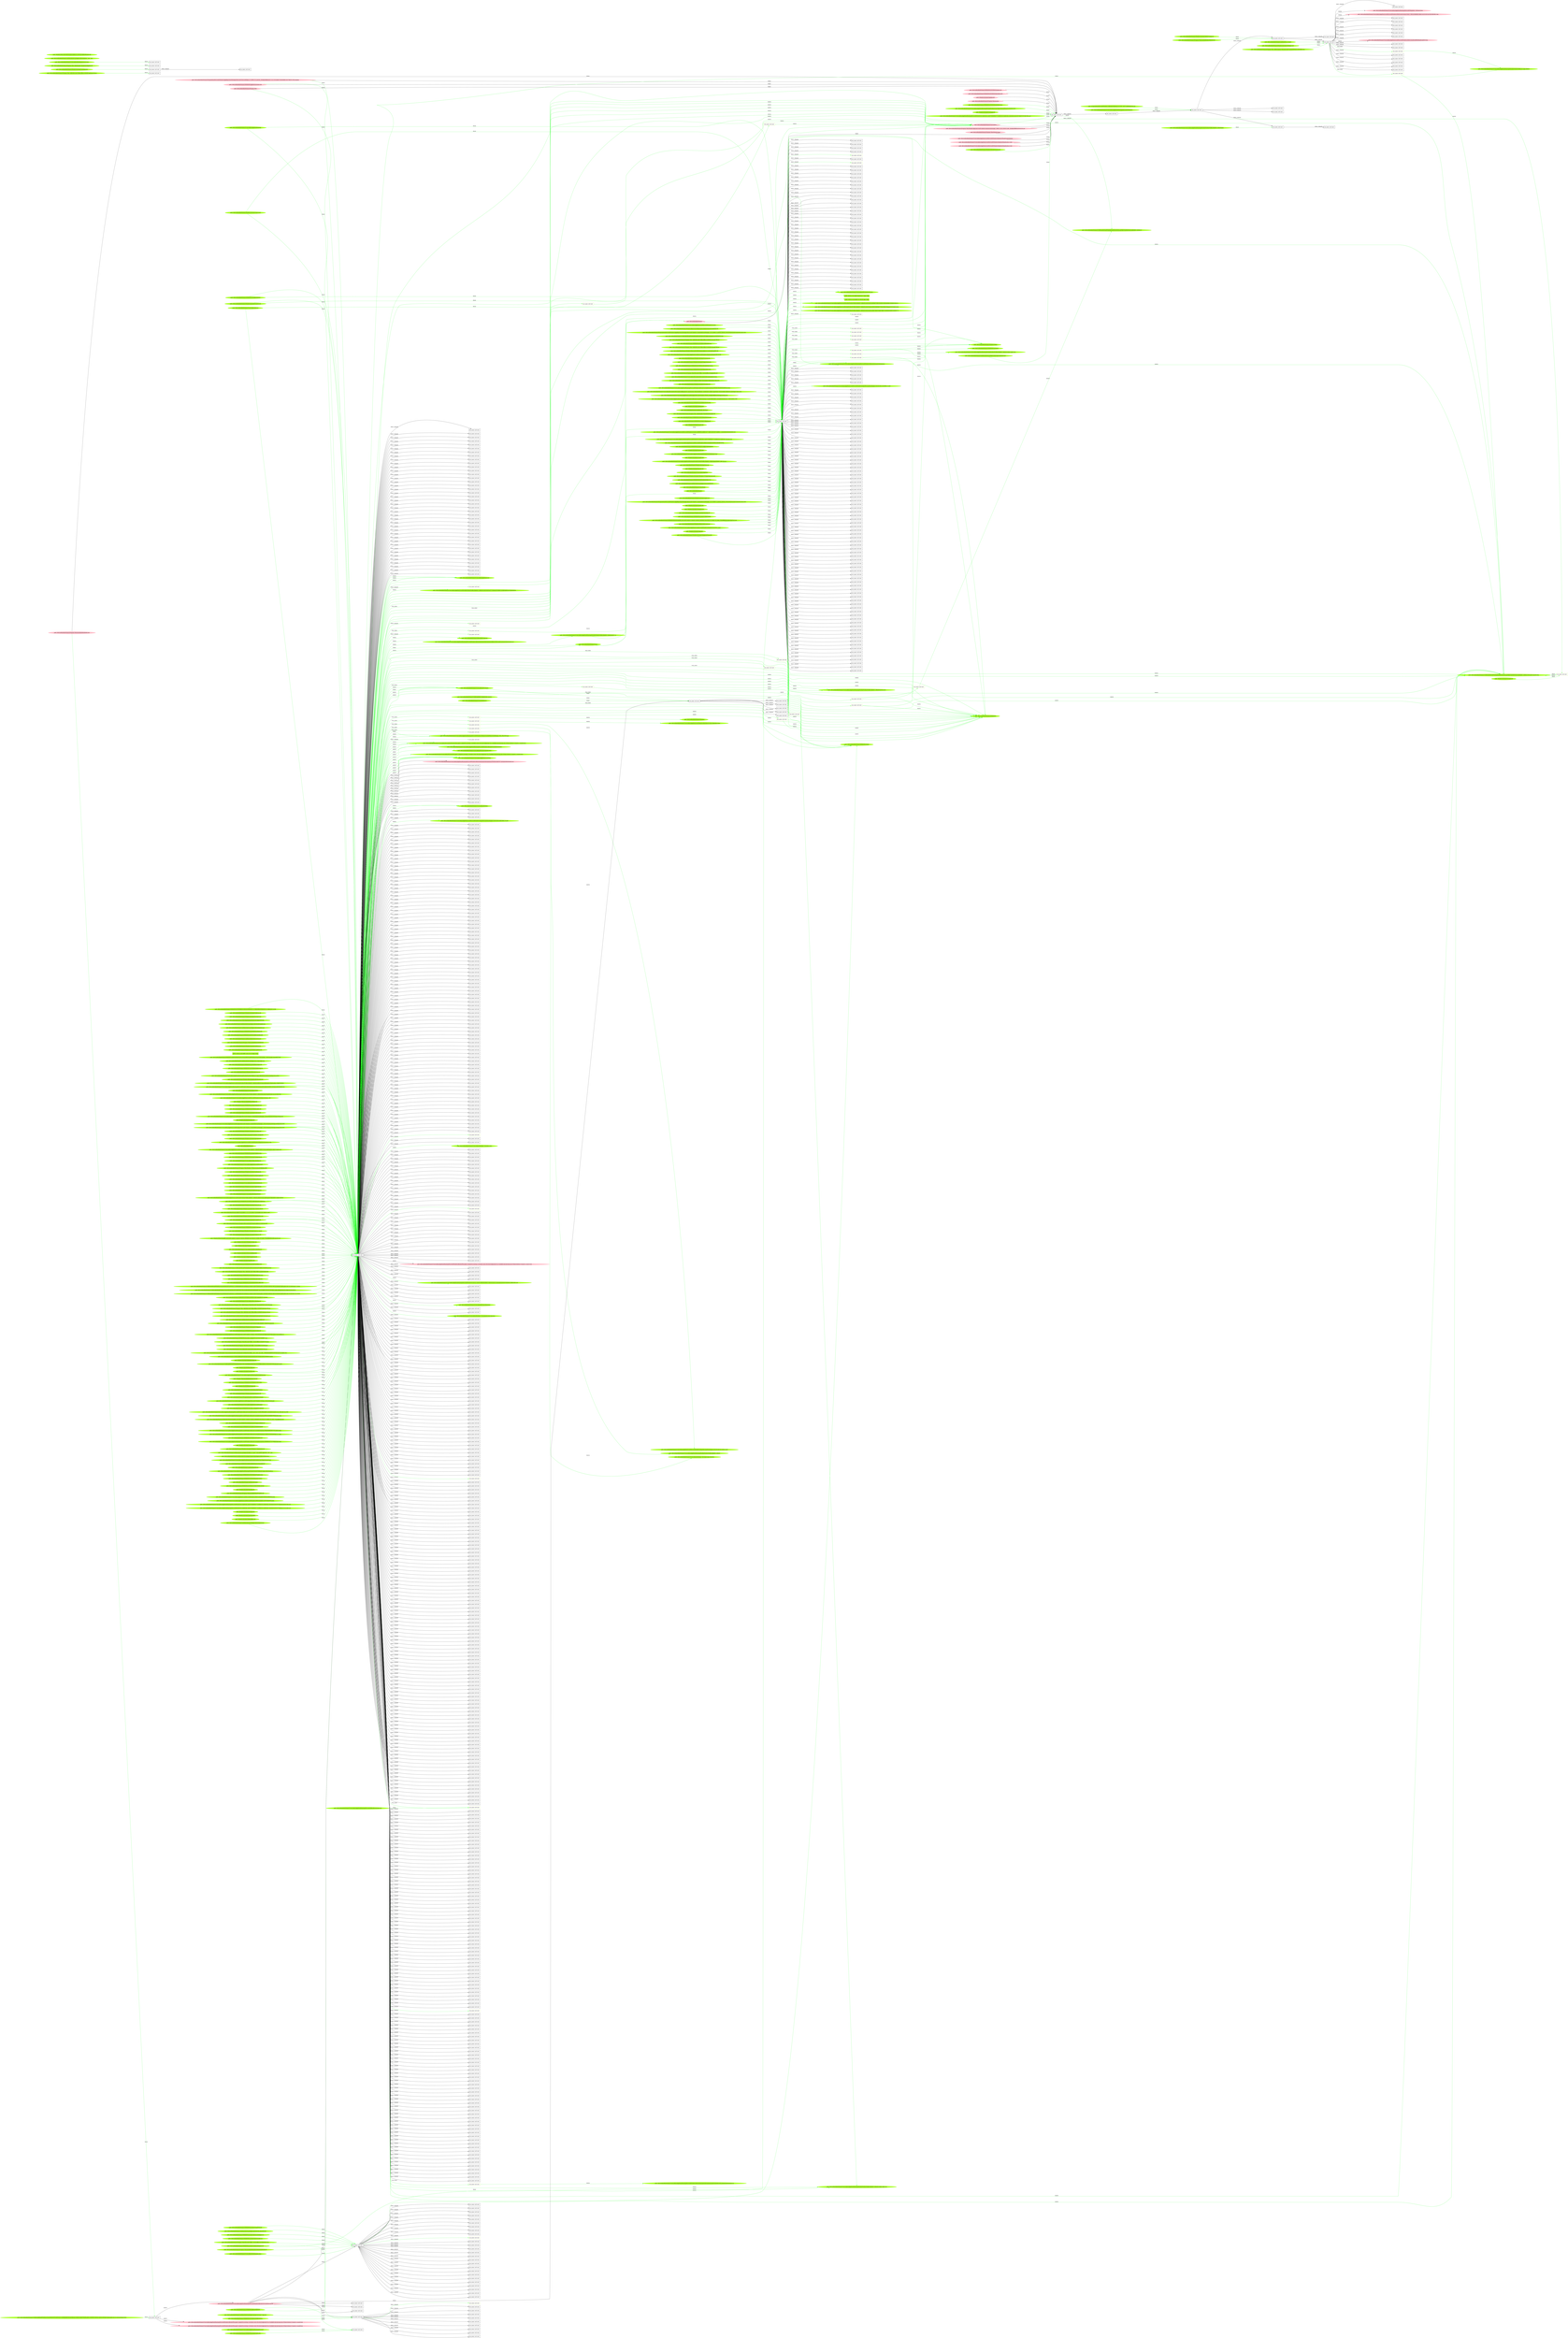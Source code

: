 digraph {
	rankdir=LR
	616 [label="exe_name: null cmd: " color=black shape=box style=solid]
	1058 [label="exe_name: null cmd: " color=greenyellow shape=box style=solid]
	616 -> 1058 [label=FILE_EXEC color=green]
	616 [label="exe_name: null cmd: " color=black shape=box style=solid]
	1082 [label="exe_name: null cmd: " color=greenyellow shape=box style=solid]
	616 -> 1082 [label=FILE_EXEC color=green]
	616 [label="exe_name: null cmd: " color=black shape=box style=solid]
	1086 [label="exe_name: null cmd: " color=greenyellow shape=box style=solid]
	616 -> 1086 [label=FILE_EXEC color=green]
	616 [label="exe_name: null cmd: " color=black shape=box style=solid]
	1103 [label="exe_name: null cmd: " color=greenyellow shape=box style=solid]
	616 -> 1103 [label=FILE_EXEC color=green]
	616 [label="exe_name: null cmd: " color=black shape=box style=solid]
	1141 [label="exe_name: null cmd: " color=greenyellow shape=box style=solid]
	616 -> 1141 [label=FILE_EXEC color=green]
	616 [label="exe_name: null cmd: " color=black shape=box style=solid]
	1143 [label="exe_name: null cmd: " color=greenyellow shape=box style=solid]
	616 -> 1143 [label=FILE_EXEC color=green]
	616 [label="exe_name: null cmd: " color=black shape=box style=solid]
	1154 [label="exe_name: null cmd: " color=greenyellow shape=box style=solid]
	616 -> 1154 [label=FILE_EXEC color=green]
	616 [label="exe_name: null cmd: " color=black shape=box style=solid]
	1156 [label="exe_name: null cmd: " color=greenyellow shape=box style=solid]
	616 -> 1156 [label=FILE_EXEC color=green]
	616 [label="exe_name: null cmd: " color=black shape=box style=solid]
	1177 [label="exe_name: null cmd: " color=greenyellow shape=box style=solid]
	616 -> 1177 [label=FILE_EXEC color=green]
	616 [label="exe_name: null cmd: " color=black shape=box style=solid]
	1228 [label="exe_name: null cmd: " color=greenyellow shape=box style=solid]
	616 -> 1228 [label=FILE_EXEC color=green]
	616 [label="exe_name: null cmd: " color=black shape=box style=solid]
	1264 [label="exe_name: null cmd: " color=greenyellow shape=box style=solid]
	616 -> 1264 [label=FILE_EXEC color=green]
	616 [label="exe_name: null cmd: " color=black shape=box style=solid]
	1266 [label="exe_name: null cmd: " color=greenyellow shape=box style=solid]
	616 -> 1266 [label=FILE_EXEC color=green]
	616 [label="exe_name: null cmd: " color=black shape=box style=solid]
	1268 [label="exe_name: null cmd: " color=greenyellow shape=box style=solid]
	616 -> 1268 [label=FILE_EXEC color=green]
	616 [label="exe_name: null cmd: " color=black shape=box style=solid]
	1271 [label="exe_name: null cmd: " color=greenyellow shape=box style=solid]
	616 -> 1271 [label=FILE_EXEC color=green]
	616 [label="exe_name: null cmd: " color=black shape=box style=solid]
	1277 [label="exe_name: null cmd: " color=greenyellow shape=box style=solid]
	616 -> 1277 [label=FILE_EXEC color=green]
	616 [label="exe_name: null cmd: " color=black shape=box style=solid]
	1293 [label="exe_name: null cmd: " color=greenyellow shape=box style=solid]
	616 -> 1293 [label=FILE_EXEC color=green]
	616 [label="exe_name: null cmd: " color=black shape=box style=solid]
	1323 [label="exe_name: null cmd: " color=greenyellow shape=box style=solid]
	616 -> 1323 [label=FILE_EXEC color=green]
	616 [label="exe_name: null cmd: " color=black shape=box style=solid]
	1328 [label="exe_name: null cmd: " color=greenyellow shape=box style=solid]
	616 -> 1328 [label=FILE_EXEC color=green]
	756 [label="exe_name: null cmd: " color=black shape=box style=solid]
	1359 [label="exe_name: null cmd: " color=greenyellow shape=box style=solid]
	756 -> 1359 [label=FILE_EXEC color=green]
	756 [label="exe_name: null cmd: " color=black shape=box style=solid]
	1383 [label="exe_name: null cmd: " color=greenyellow shape=box style=solid]
	756 -> 1383 [label=FILE_EXEC color=green]
	756 [label="exe_name: null cmd: " color=black shape=box style=solid]
	1397 [label="exe_name: null cmd: " color=greenyellow shape=box style=solid]
	756 -> 1397 [label=FILE_EXEC color=green]
	756 [label="exe_name: null cmd: " color=black shape=box style=solid]
	1411 [label="exe_name: null cmd: " color=greenyellow shape=box style=solid]
	756 -> 1411 [label=FILE_EXEC color=green]
	756 [label="exe_name: null cmd: " color=black shape=box style=solid]
	1444 [label="exe_name: null cmd: " color=greenyellow shape=box style=solid]
	756 -> 1444 [label=FILE_EXEC color=green]
	756 [label="exe_name: null cmd: " color=black shape=box style=solid]
	1448 [label="exe_name: null cmd: " color=greenyellow shape=box style=solid]
	756 -> 1448 [label=FILE_EXEC color=green]
	756 [label="exe_name: null cmd: " color=black shape=box style=solid]
	1453 [label="exe_name: null cmd: " color=greenyellow shape=box style=solid]
	756 -> 1453 [label=FILE_EXEC color=green]
	783 [label="exe_name: null cmd: " color=black shape=box style=solid]
	1473 [label="exe_name: null cmd: " color=greenyellow shape=box style=solid]
	783 -> 1473 [label=FILE_EXEC color=green]
	783 [label="exe_name: null cmd: " color=black shape=box style=solid]
	1477 [label="exe_name: null cmd: " color=greenyellow shape=box style=solid]
	783 -> 1477 [label=FILE_EXEC color=green]
	1239 [label="path: /Device/HarddiskVolume2/Users/admin/AppData/Roaming/Mozilla/Firefox/Profiles/j1y1apqs.default/sessionstore-backups/recovery.js" color=greenyellow shape=oval style=filled]
	616 [label="exe_name: null cmd: " color=black shape=box style=solid]
	1239 -> 616 [label=READ color=green]
	1021 [label="path: /Device/HarddiskVolume2" color=pink shape=oval style=filled]
	756 [label="exe_name: null cmd: " color=black shape=box style=solid]
	1021 -> 756 [label=READ color=green]
	1380 [label="path: /Device/HarddiskVolume2/Users/admin/AppData" color=greenyellow shape=oval style=filled]
	756 [label="exe_name: null cmd: " color=black shape=box style=solid]
	1380 -> 756 [label=READ color=green]
	1095 [label="path: /Device/HarddiskVolume2/Windows/Branding/BaseBrd/basebrd.dll" color=greenyellow shape=oval style=filled]
	616 [label="exe_name: null cmd: " color=black shape=box style=solid]
	1095 -> 616 [label=READ color=green]
	1096 [label="path: /Device/HarddiskVolume2/Users/admin/AppData/Roaming" color=greenyellow shape=oval style=filled]
	616 [label="exe_name: null cmd: " color=black shape=box style=solid]
	1096 -> 616 [label=READ color=green]
	1221 [label="path: /Device/HarddiskVolume2/Users/admin/AppData/Roaming/Microsoft/Windows/Themes/CachedFiles/CachedImage_1024_768_POS4.jpg" color=greenyellow shape=oval style=filled]
	616 [label="exe_name: null cmd: " color=black shape=box style=solid]
	1221 -> 616 [label=READ color=green]
	1113 [label="path: /Device/HarddiskVolume2/Users" color=greenyellow shape=oval style=filled]
	756 [label="exe_name: null cmd: " color=black shape=box style=solid]
	1113 -> 756 [label=READ color=green]
	1451 [label="path: /Device/HarddiskVolume2/Users/Public" color=greenyellow shape=oval style=filled]
	756 [label="exe_name: null cmd: " color=black shape=box style=solid]
	1451 -> 756 [label=READ color=green]
	1212 [label="path: /Device/HarddiskVolume2/Users/admin/AppData/Roaming/Microsoft/Windows/Recent/AutomaticDestinations/f01b4d95cf55d32a.automaticDestinations-ms" color=greenyellow shape=oval style=filled]
	616 [label="exe_name: null cmd: " color=black shape=box style=solid]
	1212 -> 616 [label=READ color=green]
	1063 [label="path: /Device/HarddiskVolume2/Users/admin/Videos" color=greenyellow shape=oval style=filled]
	616 [label="exe_name: null cmd: " color=black shape=box style=solid]
	1063 -> 616 [label=READ color=green]
	1126 [label="path: /Device/HarddiskVolume2/Users/admin/Documents" color=greenyellow shape=oval style=filled]
	616 [label="exe_name: null cmd: " color=black shape=box style=solid]
	1126 -> 616 [label=READ color=green]
	616 [label="exe_name: null cmd: " color=black shape=box style=solid]
	1221 [label="path: /Device/HarddiskVolume2/Users/admin/AppData/Roaming/Microsoft/Windows/Themes/CachedFiles/CachedImage_1024_768_POS4.jpg" color=greenyellow shape=oval style=filled]
	616 -> 1221 [label=WRITE color=green]
	1008 [label="path: /Device/HarddiskVolume2/ProgramData/Microsoft/Windows/AppRepository/Packages/Microsoft.MicrosoftEdge_41.16299.15.0_neutral__8wekyb3d8bbwe/S-1-5-21-231540947-922634896-4161786520-1004.pckgdep" color=pink shape=oval style=filled]
	616 [label="exe_name: null cmd: " color=black shape=box style=solid]
	1008 -> 616 [label=READ color=green]
	1366 [label="path: /Device/HarddiskVolume1" color=greenyellow shape=oval style=filled]
	756 [label="exe_name: null cmd: " color=black shape=box style=solid]
	1366 -> 756 [label=READ color=green]
	1130 [label="path: /Device/HarddiskVolume2/Windows/System32/rpcrt4.dll" color=greenyellow shape=oval style=filled]
	616 [label="exe_name: null cmd: " color=black shape=box style=solid]
	1130 -> 616 [label=READ color=green]
	1466 [label="path: /Device/HarddiskVolume2/WINDOWS/SYSTEM32/PNRPNSP.DLL" color=greenyellow shape=oval style=filled]
	196 [label="exe_name: null cmd: " color=black shape=box style=solid]
	1466 -> 196 [label=READ color=green]
	1098 [label="path: /Device/HarddiskVolume2/WINDOWS/GLOBALIZATION" color=greenyellow shape=oval style=filled]
	616 [label="exe_name: null cmd: " color=black shape=box style=solid]
	1098 -> 616 [label=READ color=green]
	1297 [label="path: /Device/HarddiskVolume2/WINDOWS/system32/oleaut32.dll" color=greenyellow shape=oval style=filled]
	616 [label="exe_name: null cmd: " color=black shape=box style=solid]
	1297 -> 616 [label=READ color=green]
	1375 [label="path: /Device/HarddiskVolume2/Windows/System32/gdi32.dll" color=greenyellow shape=oval style=filled]
	756 [label="exe_name: null cmd: " color=black shape=box style=solid]
	1375 -> 756 [label=READ color=green]
	1184 [label="path: /Device/HarddiskVolume2/WINDOWS/SYSTEM32/ole32.dll" color=greenyellow shape=oval style=filled]
	616 [label="exe_name: null cmd: " color=black shape=box style=solid]
	1184 -> 616 [label=READ color=green]
	1071 [label="path: /Device/HarddiskVolume2/Windows/System32/clbcatq.dll" color=greenyellow shape=oval style=filled]
	616 [label="exe_name: null cmd: " color=black shape=box style=solid]
	1071 -> 616 [label=READ color=green]
	1170 [label="path: /Device/HarddiskVolume2/Users/admin/AppData/Local/Packages/Microsoft.Windows.ContentDeliveryManager_cw5n1h2txyewy/Settings/settings.dat" color=greenyellow shape=oval style=filled]
	616 [label="exe_name: null cmd: " color=black shape=box style=solid]
	1170 -> 616 [label=READ color=green]
	1017 [label="path: /Device/HarddiskVolume2/WINDOWS/AppPatch/sysmain.sdb" color=pink shape=oval style=filled]
	616 [label="exe_name: null cmd: " color=black shape=box style=solid]
	1017 -> 616 [label=READ color=green]
	1357 [label="path: /Device/HarddiskVolume2/ProgramData/Microsoft/Windows/AppRepository/Packages/Microsoft.Windows.ContentDeliveryManager_10.0.16299.15_neutral_neutral_cw5n1h2txyewy/ActivationStore.dat.LOG2" color=greenyellow shape=oval style=filled]
	756 [label="exe_name: null cmd: " color=black shape=box style=solid]
	1357 -> 756 [label=READ color=green]
	1133 [label="path: /Device/HarddiskVolume2/Users/admin/AppData/Local/Packages/Microsoft.Windows.ContentDeliveryManager_cw5n1h2txyewy/Settings/settings.dat.LOG2" color=greenyellow shape=oval style=filled]
	616 [label="exe_name: null cmd: " color=black shape=box style=solid]
	1133 -> 616 [label=READ color=green]
	1364 [label="path: /Windows/System32/mtxclu.dll" color=greenyellow shape=oval style=filled]
	756 [label="exe_name: null cmd: " color=black shape=box style=solid]
	1364 -> 756 [label=READ color=green]
	1393 [label="path: /Windows/System32/winspool.drv" color=greenyellow shape=oval style=filled]
	756 [label="exe_name: null cmd: " color=black shape=box style=solid]
	1393 -> 756 [label=READ color=green]
	1333 [label="path: /Device/HarddiskVolume2/WINDOWS/System32/drivers/intelppm.sys" color=greenyellow shape=oval style=filled]
	246 [label="exe_name: null cmd: " color=black shape=box style=solid]
	1333 -> 246 [label=READ color=green]
	1111 [label="path: /Device/HarddiskVolume2/Users/admin/AppData/Local/Packages/Microsoft.Windows.ContentDeliveryManager_cw5n1h2txyewy/Settings/settings.dat.LOG1" color=greenyellow shape=oval style=filled]
	616 [label="exe_name: null cmd: " color=black shape=box style=solid]
	1111 -> 616 [label=READ color=green]
	1113 [label="path: /Device/HarddiskVolume2/Users" color=greenyellow shape=oval style=filled]
	756 [label="exe_name: null cmd: " color=black shape=box style=solid]
	1113 -> 756 [label=READ color=green]
	1290 [label="path: /Device/HarddiskVolume2/Windows/System32/ucrtbase.dll" color=greenyellow shape=oval style=filled]
	616 [label="exe_name: null cmd: " color=black shape=box style=solid]
	1290 -> 616 [label=READ color=green]
	1405 [label="path: /Device/HarddiskVolume2/Windows/System32/profapi.dll" color=greenyellow shape=oval style=filled]
	756 [label="exe_name: null cmd: " color=black shape=box style=solid]
	1405 -> 756 [label=READ color=green]
	1399 [label="path: /Device/HarddiskVolume2/WINDOWS/system32/CRYPTSP.dll" color=greenyellow shape=oval style=filled]
	756 [label="exe_name: null cmd: " color=black shape=box style=solid]
	1399 -> 756 [label=READ color=green]
	1415 [label="path: /Device/HarddiskVolume2/WINDOWS/WinSxS/amd64_microsoft.windows.common-controls_6595b64144ccf1df_6.0.16299.125_none_15cbcf8893620c09/COMCTL32.dll" color=greenyellow shape=oval style=filled]
	756 [label="exe_name: null cmd: " color=black shape=box style=solid]
	1415 -> 756 [label=READ color=green]
	1415 [label="path: /Device/HarddiskVolume2/WINDOWS/WinSxS/amd64_microsoft.windows.common-controls_6595b64144ccf1df_6.0.16299.125_none_15cbcf8893620c09/COMCTL32.dll" color=greenyellow shape=oval style=filled]
	756 [label="exe_name: null cmd: " color=black shape=box style=solid]
	1415 -> 756 [label=READ color=green]
	1257 [label="path: /Device/HarddiskVolume2/Windows/System32/windows.storage.dll" color=greenyellow shape=oval style=filled]
	616 [label="exe_name: null cmd: " color=black shape=box style=solid]
	1257 -> 616 [label=READ color=green]
	1299 [label="path: /Device/HarddiskVolume2/Windows/System32/powrprof.dll" color=greenyellow shape=oval style=filled]
	616 [label="exe_name: null cmd: " color=black shape=box style=solid]
	1299 -> 616 [label=READ color=green]
	1179 [label="path: /Device/HarddiskVolume2/Users/admin/AppData/Local/Microsoft/Windows/Explorer/iconcache_32.db" color=greenyellow shape=oval style=filled]
	616 [label="exe_name: null cmd: " color=black shape=box style=solid]
	1179 -> 616 [label=READ color=green]
	1192 [label="path: /Device/HarddiskVolume4" color=greenyellow shape=oval style=filled]
	616 [label="exe_name: null cmd: " color=black shape=box style=solid]
	1192 -> 616 [label=READ color=green]
	1117 [label="path: /Device/HarddiskVolume2/Windows/System32/win32u.dll" color=greenyellow shape=oval style=filled]
	756 [label="exe_name: null cmd: " color=black shape=box style=solid]
	1117 -> 756 [label=READ color=green]
	1223 [label="path: /Device/HarddiskVolume2/WINDOWS/system32/IMM32.DLL" color=greenyellow shape=oval style=filled]
	616 [label="exe_name: null cmd: " color=black shape=box style=solid]
	1223 -> 616 [label=READ color=green]
	1219 [label="path: /Device/HarddiskVolume2/WINDOWS/System32/netprofm.dll" color=greenyellow shape=oval style=filled]
	616 [label="exe_name: null cmd: " color=black shape=box style=solid]
	1219 -> 616 [label=READ color=green]
	1096 [label="path: /Device/HarddiskVolume2/Users/admin/AppData/Roaming" color=greenyellow shape=oval style=filled]
	756 [label="exe_name: null cmd: " color=black shape=box style=solid]
	1096 -> 756 [label=READ color=green]
	1460 [label="path: /Device/HarddiskVolume2/Users/admin/AppData/Roaming/Microsoft" color=greenyellow shape=oval style=filled]
	18 [label="exe_name: null cmd: " color=black shape=box style=solid]
	1460 -> 18 [label=READ color=green]
	1073 [label="path: /Device/HarddiskVolume2/Users/admin/Videos/desktop.ini" color=greenyellow shape=oval style=filled]
	616 [label="exe_name: null cmd: " color=black shape=box style=solid]
	1073 -> 616 [label=READ color=green]
	1244 [label="path: /Device/HarddiskVolume2/Users/admin/AppData/Local/Microsoft" color=greenyellow shape=oval style=filled]
	616 [label="exe_name: null cmd: " color=black shape=box style=solid]
	1244 -> 616 [label=READ color=green]
	1098 [label="path: /Device/HarddiskVolume2/WINDOWS/GLOBALIZATION" color=greenyellow shape=oval style=filled]
	756 [label="exe_name: null cmd: " color=black shape=box style=solid]
	1098 -> 756 [label=READ color=green]
	1220 [label="path: /Device/HarddiskVolume2/WINDOWS/REGISTRATION" color=greenyellow shape=oval style=filled]
	616 [label="exe_name: null cmd: " color=black shape=box style=solid]
	1220 -> 616 [label=READ color=green]
	1220 [label="path: /Device/HarddiskVolume2/WINDOWS/REGISTRATION" color=greenyellow shape=oval style=filled]
	18 [label="exe_name: null cmd: " color=black shape=box style=solid]
	1220 -> 18 [label=READ color=green]
	1145 [label="path: /Device/HarddiskVolume2/Program Files/Windows NT/Accessories/WORDPAD.EXE" color=greenyellow shape=oval style=filled]
	616 [label="exe_name: null cmd: " color=black shape=box style=solid]
	1145 -> 616 [label=READ color=green]
	1404 [label="path: /Device/HarddiskVolume2/Windows/Fonts/staticcache.dat" color=greenyellow shape=oval style=filled]
	756 [label="exe_name: null cmd: " color=black shape=box style=solid]
	1404 -> 756 [label=READ color=green]
	1121 [label="path: /Device/HarddiskVolume2/Windows/System32/atlthunk.dll" color=greenyellow shape=oval style=filled]
	616 [label="exe_name: null cmd: " color=black shape=box style=solid]
	1121 -> 616 [label=READ color=green]
	1109 [label="path: /Device/HarddiskVolume2/WINDOWS/system32/coremessaging.dll" color=greenyellow shape=oval style=filled]
	616 [label="exe_name: null cmd: " color=black shape=box style=solid]
	1109 -> 616 [label=READ color=green]
	1298 [label="path: /Device/HarddiskVolume2/WINDOWS/SYSTEM32/FMS.DLL" color=greenyellow shape=oval style=filled]
	616 [label="exe_name: null cmd: " color=black shape=box style=solid]
	1298 -> 616 [label=READ color=green]
	1167 [label="path: /Device/HarddiskVolume2/Users/admin/Downloads/desktop.ini" color=greenyellow shape=oval style=filled]
	616 [label="exe_name: null cmd: " color=black shape=box style=solid]
	1167 -> 616 [label=READ color=green]
	1219 [label="path: /Device/HarddiskVolume2/WINDOWS/System32/netprofm.dll" color=greenyellow shape=oval style=filled]
	616 [label="exe_name: null cmd: " color=black shape=box style=solid]
	1219 -> 616 [label=READ color=green]
	1115 [label="path: /Device/HarddiskVolume2/Windows/System32/gdi32full.dll" color=greenyellow shape=oval style=filled]
	616 [label="exe_name: null cmd: " color=black shape=box style=solid]
	1115 -> 616 [label=READ color=green]
	1067 [label="path: /Device/HarddiskVolume2/WINDOWS/SYSTEM32/bcrypt.dll" color=greenyellow shape=oval style=filled]
	616 [label="exe_name: null cmd: " color=black shape=box style=solid]
	1067 -> 616 [label=READ color=green]
	1120 [label="path: /Device/HarddiskVolume2/Users/admin/Desktop/oldstyle" color=greenyellow shape=oval style=filled]
	616 [label="exe_name: null cmd: " color=black shape=box style=solid]
	1120 -> 616 [label=READ color=green]
	1456 [label="path: /Device/HarddiskVolume2/Users/admin/AppData/Local/Microsoft/Windows/Explorer/iconcache_16.db" color=greenyellow shape=oval style=filled]
	756 [label="exe_name: null cmd: " color=black shape=box style=solid]
	1456 -> 756 [label=READ color=green]
	1003 [label="path: /Device/HarddiskVolume2/Program Files/WindowsApps/microsoft.windowscommunicationsapps_16005.11231.20192.0_x64__8wekyb3d8bbwe/resources.pri" color=pink shape=oval style=filled]
	1016 [label="exe_name: null cmd: " color=black shape=box style=solid]
	1003 -> 1016 [label=READ color=black]
	1021 [label="path: /Device/HarddiskVolume2" color=pink shape=oval style=filled]
	1016 [label="exe_name: null cmd: " color=black shape=box style=solid]
	1021 -> 1016 [label=READ color=black]
	1005 [label="path: /Device/HarddiskVolume2/Program Files/WindowsApps" color=pink shape=oval style=filled]
	1016 [label="exe_name: null cmd: " color=black shape=box style=solid]
	1005 -> 1016 [label=READ color=black]
	1012 [label="path: /Device/HarddiskVolume2/Program Files" color=pink shape=oval style=filled]
	1016 [label="exe_name: null cmd: " color=black shape=box style=solid]
	1012 -> 1016 [label=READ color=black]
	1007 [label="path: /Device/HarddiskVolume2/Users/admin" color=pink shape=oval style=filled]
	1016 [label="exe_name: null cmd: " color=black shape=box style=solid]
	1007 -> 1016 [label=READ color=black]
	999 [label="path: /Device/HarddiskVolume2/Users/admin/AppData/Local/Microsoft/Windows/Explorer/ThumbCacheToDelete" color=pink shape=oval style=filled]
	1016 [label="exe_name: null cmd: " color=black shape=box style=solid]
	999 -> 1016 [label=READ color=black]
	1019 [label="path: /Device/HarddiskVolume2/Users/admin/AppData/Local/Microsoft/Windows/Explorer/thumbcache_16.db" color=pink shape=oval style=filled]
	1016 [label="exe_name: null cmd: " color=black shape=box style=solid]
	1019 -> 1016 [label=READ color=black]
	1022 [label="path: /Device/HarddiskVolume2/Users/admin/AppData/Local/Microsoft/Windows/Explorer/thumbcache_32.db" color=pink shape=oval style=filled]
	1016 [label="exe_name: null cmd: " color=black shape=box style=solid]
	1022 -> 1016 [label=READ color=black]
	1091 [label="path: /Device/HarddiskVolume2/WINDOWS/SYSTEM32/DRIVERS/ETC/SERVICES" color=greenyellow shape=oval style=filled]
	616 [label="exe_name: null cmd: " color=black shape=box style=solid]
	1091 -> 616 [label=READ color=green]
	1457 [label="path: /Device/HarddiskVolume2/USERS/ADMIN/.SSH/KNOWN_HOSTS" color=greenyellow shape=oval style=filled]
	788 [label="exe_name: null cmd: " color=black shape=box style=solid]
	1457 -> 788 [label=READ color=green]
	1131 [label="path: /Device/HarddiskVolume2/Windows/System32/Secur32.dll" color=greenyellow shape=oval style=filled]
	616 [label="exe_name: null cmd: " color=black shape=box style=solid]
	1131 -> 616 [label=READ color=green]
	1048 [label="path: /Device/HarddiskVolume2/Windows/System32/tzres.dll" color=greenyellow shape=oval style=filled]
	1016 [label="exe_name: null cmd: " color=black shape=box style=solid]
	1048 -> 1016 [label=READ color=green]
	1085 [label="path: /Device/HarddiskVolume2/Windows/System32/en-US/tzres.dll.mui" color=greenyellow shape=oval style=filled]
	616 [label="exe_name: null cmd: " color=black shape=box style=solid]
	1085 -> 616 [label=READ color=green]
	1065 [label="path: /Device/HarddiskVolume2/$RECYCLE.BIN/S-1-5-21-231540947-922634896-4161786520-1004" color=greenyellow shape=oval style=filled]
	616 [label="exe_name: null cmd: " color=black shape=box style=solid]
	1065 -> 616 [label=READ color=green]
	1166 [label="path: /Device/HarddiskVolume2/Windows/System32/bcryptprimitives.dll" color=greenyellow shape=oval style=filled]
	616 [label="exe_name: null cmd: " color=black shape=box style=solid]
	1166 -> 616 [label=READ color=green]
	1261 [label="path: /Device/HarddiskVolume2/Windows/System32/crypt32.dll" color=greenyellow shape=oval style=filled]
	616 [label="exe_name: null cmd: " color=black shape=box style=solid]
	1261 -> 616 [label=READ color=green]
	1150 [label="path: /Device/HarddiskVolume2/Windows/Microsoft.NET/Framework64/v4.0.30319/clr.dll" color=greenyellow shape=oval style=filled]
	616 [label="exe_name: null cmd: " color=black shape=box style=solid]
	1150 -> 616 [label=READ color=green]
	1458 [label="path: /Device/HarddiskVolume2/Users/desktop.ini" color=greenyellow shape=oval style=filled]
	788 [label="exe_name: null cmd: " color=black shape=box style=solid]
	1458 -> 788 [label=READ color=green]
	1007 [label="path: /Device/HarddiskVolume2/Users/admin" color=pink shape=oval style=filled]
	616 [label="exe_name: null cmd: " color=black shape=box style=solid]
	1007 -> 616 [label=READ color=green]
	1212 [label="path: /Device/HarddiskVolume2/Users/admin/AppData/Roaming/Microsoft/Windows/Recent/AutomaticDestinations/f01b4d95cf55d32a.automaticDestinations-ms" color=greenyellow shape=oval style=filled]
	616 [label="exe_name: null cmd: " color=black shape=box style=solid]
	1212 -> 616 [label=READ color=green]
	1366 [label="path: /Device/HarddiskVolume1" color=greenyellow shape=oval style=filled]
	756 [label="exe_name: null cmd: " color=black shape=box style=solid]
	1366 -> 756 [label=READ color=green]
	1168 [label="path: /Device/HarddiskVolume2/Users/admin/AppData/Roaming/Microsoft/Windows/Recent/AutomaticDestinations" color=greenyellow shape=oval style=filled]
	756 [label="exe_name: null cmd: " color=black shape=box style=solid]
	1168 -> 756 [label=READ color=green]
	1126 [label="path: /Device/HarddiskVolume2/Users/admin/Documents" color=greenyellow shape=oval style=filled]
	788 [label="exe_name: null cmd: " color=black shape=box style=solid]
	1126 -> 788 [label=READ color=green]
	1305 [label="path: /Device/HarddiskVolume2/WINDOWS/system32/cmd.exe" color=greenyellow shape=oval style=filled]
	616 [label="exe_name: null cmd: " color=black shape=box style=solid]
	1305 -> 616 [label=READ color=green]
	1186 [label="path: /Device/HarddiskVolume2/Windows/System32/msvcp_win.dll" color=greenyellow shape=oval style=filled]
	616 [label="exe_name: null cmd: " color=black shape=box style=solid]
	1186 -> 616 [label=READ color=green]
	1311 [label="path: /Device/HarddiskVolume2/Windows/System32/oleaccrc.dll" color=greenyellow shape=oval style=filled]
	616 [label="exe_name: null cmd: " color=black shape=box style=solid]
	1311 -> 616 [label=READ color=green]
	1123 [label="path: /Windows/WinSxS/amd64_microsoft.windows.common-controls_6595b64144ccf1df_6.0.16299.125_none_15cbcf8893620c09/comctl32.dll" color=greenyellow shape=oval style=filled]
	616 [label="exe_name: null cmd: " color=black shape=box style=solid]
	1123 -> 616 [label=READ color=green]
	1416 [label="path: /Windows/System32/mpr.dll" color=greenyellow shape=oval style=filled]
	756 [label="exe_name: null cmd: " color=black shape=box style=solid]
	1416 -> 756 [label=READ color=green]
	616 [label="exe_name: null cmd: " color=black shape=box style=solid]
	1221 [label="path: /Device/HarddiskVolume2/Users/admin/AppData/Roaming/Microsoft/Windows/Themes/CachedFiles/CachedImage_1024_768_POS4.jpg" color=greenyellow shape=oval style=filled]
	616 -> 1221 [label=WRITE color=green]
	1387 [label="path: /Device/HarddiskVolume2/Windows/System32/ExplorerFrame.dll" color=greenyellow shape=oval style=filled]
	756 [label="exe_name: null cmd: " color=black shape=box style=solid]
	1387 -> 756 [label=READ color=green]
	1124 [label="path: /Windows/System32/WindowsCodecs.dll" color=greenyellow shape=oval style=filled]
	616 [label="exe_name: null cmd: " color=black shape=box style=solid]
	1124 -> 616 [label=READ color=green]
	1258 [label="path: /Windows/System32/thumbcache.dll" color=greenyellow shape=oval style=filled]
	616 [label="exe_name: null cmd: " color=black shape=box style=solid]
	1258 -> 616 [label=READ color=green]
	1446 [label="path: /Device/HarddiskVolume2/Users/admin/AppData/Local/Microsoft/Windows/Caches" color=greenyellow shape=oval style=filled]
	756 [label="exe_name: null cmd: " color=black shape=box style=solid]
	1446 -> 756 [label=READ color=green]
	1072 [label="path: /Device/HarddiskVolume2/Users/admin/OneDrive/desktop.ini" color=greenyellow shape=oval style=filled]
	616 [label="exe_name: null cmd: " color=black shape=box style=solid]
	1072 -> 616 [label=READ color=green]
	1432 [label="path: /Device/HarddiskVolume2/Windows/Resources/Themes/aero/shell/normalcolor/shellstyle.dll" color=greenyellow shape=oval style=filled]
	756 [label="exe_name: null cmd: " color=black shape=box style=solid]
	1432 -> 756 [label=READ color=green]
	1165 [label="path: /Windows/System32/StructuredQuery.dll" color=greenyellow shape=oval style=filled]
	616 [label="exe_name: null cmd: " color=black shape=box style=solid]
	1165 -> 616 [label=READ color=green]
	1203 [label="path: /Windows/System32/WpPortingLibrary.dll" color=greenyellow shape=oval style=filled]
	616 [label="exe_name: null cmd: " color=black shape=box style=solid]
	1203 -> 616 [label=READ color=green]
	1420 [label="path: /Device/HarddiskVolume2/ProgramData/Microsoft/Windows/AppRepository/Packages/Microsoft.Windows.ContentDeliveryManager_10.0.16299.15_neutral_neutral_cw5n1h2txyewy/ActivationStore.dat.LOG1" color=greenyellow shape=oval style=filled]
	756 [label="exe_name: null cmd: " color=black shape=box style=solid]
	1420 -> 756 [label=READ color=green]
	1081 [label="path: /Windows/System32/perfctrs.dll" color=greenyellow shape=oval style=filled]
	616 [label="exe_name: null cmd: " color=black shape=box style=solid]
	1081 -> 616 [label=READ color=green]
	1283 [label="path: /Device/HarddiskVolume2/WINDOWS/System32/perfproc.dll" color=greenyellow shape=oval style=filled]
	616 [label="exe_name: null cmd: " color=black shape=box style=solid]
	1283 -> 616 [label=READ color=green]
	1301 [label="path: /Device/HarddiskVolume2/USERS/ADMIN/APPDATA/ROAMING/MICROSOFT/BIBLIOGRAPHY/STYLE" color=greenyellow shape=oval style=filled]
	616 [label="exe_name: null cmd: " color=black shape=box style=solid]
	1301 -> 616 [label=READ color=green]
	1327 [label="path: /Device/HarddiskVolume2/Program Files (x86)/Microsoft Office/Office15/WINWORD.EXE" color=greenyellow shape=oval style=filled]
	616 [label="exe_name: null cmd: " color=black shape=box style=solid]
	1327 -> 616 [label=READ color=green]
	1214 [label="path: /Device/HarddiskVolume2/WINDOWS/SYSWOW64/OLEAUT32.DLL" color=greenyellow shape=oval style=filled]
	616 [label="exe_name: null cmd: " color=black shape=box style=solid]
	1214 -> 616 [label=READ color=green]
	1191 [label="path: /Device/HarddiskVolume2/WINDOWS/SYSWOW64/SHCORE.DLL" color=greenyellow shape=oval style=filled]
	616 [label="exe_name: null cmd: " color=black shape=box style=solid]
	1191 -> 616 [label=READ color=green]
	1069 [label="path: /Device/HarddiskVolume2/WINDOWS/SYSWOW64/WINNLSRES.DLL" color=greenyellow shape=oval style=filled]
	616 [label="exe_name: null cmd: " color=black shape=box style=solid]
	1069 -> 616 [label=READ color=green]
	1162 [label="path: /Device/HarddiskVolume2/USERS/ADMIN/APPDATA/LOCAL/MICROSOFT/OFFICE/15.0/WEBSERVICECACHE/ALLUSERS/CLIENTTEMPLATES.CONTENT.OFFICE.NET/SUPPORT-TEMPLATES-EN-US-MT00546271.PNG0" color=greenyellow shape=oval style=filled]
	616 [label="exe_name: null cmd: " color=black shape=box style=solid]
	1162 -> 616 [label=READ color=green]
	1136 [label="path: /Device/HarddiskVolume2/USERS/ADMIN/APPDATA/LOCALLOW/MICROSOFT/CRYPTNETURLCACHE/METADATA/6BADA8974A10C4BD62CC921D13E43B18_88614FFAD35D353421B8A7E1FE18FCE4" color=greenyellow shape=oval style=filled]
	616 [label="exe_name: null cmd: " color=black shape=box style=solid]
	1136 -> 616 [label=READ color=green]
	1438 [label="path: /Device/HarddiskVolume2/USERS/ADMIN/APPDATA/ROAMING/MICROSOFT/BIBLIOGRAPHY/STYLE/SIST02.XSL" color=greenyellow shape=oval style=filled]
	756 [label="exe_name: null cmd: " color=black shape=box style=solid]
	1438 -> 756 [label=READ color=green]
	1304 [label="path: /Device/HarddiskVolume2/USERS/ADMIN/APPDATA/LOCAL/MICROSOFT/OFFICE/15.0/WEBSERVICECACHE/ALLUSERS/CLIENTTEMPLATES.CONTENT.OFFICE.NET/SUPPORT-TEMPLATES-EN-US-MT16412135.PNG0" color=greenyellow shape=oval style=filled]
	616 [label="exe_name: null cmd: " color=black shape=box style=solid]
	1304 -> 616 [label=READ color=green]
	1201 [label="path: /Device/HarddiskVolume2/WINDOWS/SYSTEM32/SPP/PLUGIN-MANIFESTS-SIGNED" color=greenyellow shape=oval style=filled]
	616 [label="exe_name: null cmd: " color=black shape=box style=solid]
	1201 -> 616 [label=READ color=green]
	616 [label="exe_name: null cmd: " color=black shape=box style=solid]
	1247 [label="exe_name: null cmd: " color=greenyellow shape=box style=solid]
	616 -> 1247 [label=PROC_CREATE color=green]
	246 [label="exe_name: null cmd: " color=black shape=box style=solid]
	1340 [label="exe_name: null cmd: " color=greenyellow shape=box style=solid]
	246 -> 1340 [label=PROC_CREATE color=green]
	1409 [label="path: /Device/HarddiskVolume2/Program Files (x86)/Microsoft Office/Office15/MSIPC/es/msipc.dll.mui" color=greenyellow shape=oval style=filled]
	756 [label="exe_name: null cmd: " color=black shape=box style=solid]
	1409 -> 756 [label=READ color=green]
	1335 [label="path: /Device/HarddiskVolume2/WINDOWS/system32/drivers/ndis.sys" color=greenyellow shape=oval style=filled]
	246 [label="exe_name: null cmd: " color=black shape=box style=solid]
	1335 -> 246 [label=READ color=green]
	1355 [label="path: /Device/HarddiskVolume2/WINDOWS/SYSTEM32/IPHLPAPI.DLL" color=greenyellow shape=oval style=filled]
	756 [label="exe_name: null cmd: " color=black shape=box style=solid]
	1355 -> 756 [label=READ color=green]
	1113 [label="path: /Device/HarddiskVolume2/Users" color=greenyellow shape=oval style=filled]
	616 [label="exe_name: null cmd: " color=black shape=box style=solid]
	1113 -> 616 [label=READ color=green]
	616 [label="exe_name: null cmd: " color=black shape=box style=solid]
	1080 [label="path: /Device/HarddiskVolume2/Users/admin/Documents/Pictures/The game is played by moving a crosshair across the sky background via a trackball and pressing one of three buttons to launch a counte6.docx" color=greenyellow shape=oval style=filled]
	616 -> 1080 [label=WRITE color=green]
	1217 [label="path: /Device/HarddiskVolume2/Users/admin/Music/desktop.ini" color=greenyellow shape=oval style=filled]
	616 [label="exe_name: null cmd: " color=black shape=box style=solid]
	1217 -> 616 [label=READ color=green]
	1306 [label="path: /Device/HarddiskVolume2/Program Files (x86)/Common Files/Microsoft Shared/OFFICE15/FLTLDR.EXE" color=greenyellow shape=oval style=filled]
	616 [label="exe_name: null cmd: " color=black shape=box style=solid]
	1306 -> 616 [label=READ color=green]
	1210 [label="path: /Device/HarddiskVolume2/Program Files (x86)/Microsoft Office/Office15/MSIPC/da/msipc.dll.mui" color=greenyellow shape=oval style=filled]
	616 [label="exe_name: null cmd: " color=black shape=box style=solid]
	1210 -> 616 [label=READ color=green]
	1210 [label="path: /Device/HarddiskVolume2/Program Files (x86)/Microsoft Office/Office15/MSIPC/da/msipc.dll.mui" color=greenyellow shape=oval style=filled]
	616 [label="exe_name: null cmd: " color=black shape=box style=solid]
	1210 -> 616 [label=READ color=green]
	1344 [label="path: /Device/HarddiskVolume2/Program Files (x86)/Microsoft Office/Office15/MSIPC/gl/msipc.dll.mui" color=greenyellow shape=oval style=filled]
	949 [label="exe_name: null cmd: " color=black shape=box style=solid]
	1344 -> 949 [label=READ color=green]
	1317 [label="path: /Device/HarddiskVolume2/Program Files (x86)/Microsoft Office/Office15/MSIPC/el/msipc.dll.mui" color=greenyellow shape=oval style=filled]
	616 [label="exe_name: null cmd: " color=black shape=box style=solid]
	1317 -> 616 [label=READ color=green]
	1436 [label="path: /Device/HarddiskVolume2/Program Files (x86)/Microsoft Office/Office15/MSIPC/tr/msipc.dll.mui" color=greenyellow shape=oval style=filled]
	756 [label="exe_name: null cmd: " color=black shape=box style=solid]
	1436 -> 756 [label=READ color=green]
	1465 [label="path: /Device/HarddiskVolume2/salt/bin/Lib/site-packages/smmap-0.9.0-py2.7.egg-info" color=greenyellow shape=oval style=filled]
	196 [label="exe_name: null cmd: " color=black shape=box style=solid]
	1465 -> 196 [label=READ color=green]
	1117 [label="path: /Device/HarddiskVolume2/Windows/System32/win32u.dll" color=greenyellow shape=oval style=filled]
	616 [label="exe_name: null cmd: " color=black shape=box style=solid]
	1117 -> 616 [label=READ color=green]
	1053 [label="path: /Device/HarddiskVolume2/salt/bin/Lib/site-packages/zmq/sugar/stopwatch.pyc" color=greenyellow shape=oval style=filled]
	1016 [label="exe_name: null cmd: " color=black shape=box style=solid]
	1053 -> 1016 [label=READ color=green]
	1476 [label="path: /Device/HarddiskVolume2/Windows/System32/Wldap32.dll" color=greenyellow shape=oval style=filled]
	783 [label="exe_name: null cmd: " color=black shape=box style=solid]
	1476 -> 783 [label=READ color=green]
	1108 [label="path: /Device/HarddiskVolume2/salt/bin/Lib/site-packages/cryptography/hazmat/primitives/hashes.pyc" color=greenyellow shape=oval style=filled]
	616 [label="exe_name: null cmd: " color=black shape=box style=solid]
	1108 -> 616 [label=READ color=green]
	1097 [label="path: /Device/HarddiskVolume2/salt/bin/Lib/site-packages/requests/cookies.pyc" color=greenyellow shape=oval style=filled]
	616 [label="exe_name: null cmd: " color=black shape=box style=solid]
	1097 -> 616 [label=READ color=green]
	1008 [label="path: /Device/HarddiskVolume2/ProgramData/Microsoft/Windows/AppRepository/Packages/Microsoft.MicrosoftEdge_41.16299.15.0_neutral__8wekyb3d8bbwe/S-1-5-21-231540947-922634896-4161786520-1004.pckgdep" color=pink shape=oval style=filled]
	1016 [label="exe_name: null cmd: " color=black shape=box style=solid]
	1008 -> 1016 [label=READ color=black]
	1017 [label="path: /Device/HarddiskVolume2/WINDOWS/AppPatch/sysmain.sdb" color=pink shape=oval style=filled]
	1016 [label="exe_name: null cmd: " color=black shape=box style=solid]
	1017 -> 1016 [label=READ color=black]
	1011 [label="path: /Device/HarddiskVolume2/WINDOWS/SYSTEM32/ploptin.dll" color=pink shape=oval style=filled]
	1016 [label="exe_name: null cmd: " color=black shape=box style=solid]
	1011 -> 1016 [label=READ color=black]
	1004 [label="path: /Device/HarddiskVolume2/WINDOWS/SYSTEM32/kernelbase.dll" color=pink shape=oval style=filled]
	1016 [label="exe_name: null cmd: " color=black shape=box style=solid]
	1004 -> 1016 [label=READ color=black]
	1001 [label="path: /Windows/System32/ploptin.dll" color=pink shape=oval style=filled]
	1016 [label="exe_name: null cmd: " color=black shape=box style=solid]
	1001 -> 1016 [label=READ color=black]
	1018 [label="path: /Device/HarddiskVolume2/Program Files/mozilla/firefox/firefox.exe" color=pink shape=oval style=filled]
	1016 [label="exe_name: null cmd: " color=black shape=box style=solid]
	1018 -> 1016 [label=READ color=black]
	1014 [label="path: /Device/HarddiskVolume2/Program Files/mozilla" color=pink shape=oval style=filled]
	1016 [label="exe_name: null cmd: " color=black shape=box style=solid]
	1014 -> 1016 [label=READ color=black]
	1403 [label="path: /Device/HarddiskVolume2/Windows/Microsoft.NET/Framework64/v4.0.30319/WTSAPI32.dll" color=greenyellow shape=oval style=filled]
	756 [label="exe_name: null cmd: " color=black shape=box style=solid]
	1403 -> 756 [label=READ color=green]
	1016 [label="exe_name: null cmd: " color=black shape=box style=solid]
	45 [label="exe_name: null cmd: " color=black shape=box style=solid]
	1016 -> 45 [label=PROC_CREATE color=black]
	45 [label="exe_name: null cmd: " color=black shape=box style=solid]
	48 [label="exe_name: null cmd: " color=black shape=box style=solid]
	45 -> 48 [label=PROC_CREATE color=black]
	1356 [label="path: /Device/HarddiskVolume2/Users/admin/AppData/Local/Microsoft/Windows/Explorer/thumbcache_48.db" color=greenyellow shape=oval style=filled]
	756 [label="exe_name: null cmd: " color=black shape=box style=solid]
	1356 -> 756 [label=READ color=green]
	1462 [label="path: /Device/HarddiskVolume2/WINDOWS/system32/ATL.DLL" color=greenyellow shape=oval style=filled]
	18 [label="exe_name: null cmd: " color=black shape=box style=solid]
	1462 -> 18 [label=READ color=green]
	1118 [label="path: /Device/HarddiskVolume2/Users/admin/AppData/Roaming/Microsoft/Windows/Recent/CustomDestinations" color=greenyellow shape=oval style=filled]
	616 [label="exe_name: null cmd: " color=black shape=box style=solid]
	1118 -> 616 [label=READ color=green]
	48 [label="exe_name: null cmd: " color=black shape=box style=solid]
	66 [label="exe_name: null cmd: " color=black shape=box style=solid]
	48 -> 66 [label=PROC_CREATE color=black]
	66 [label="exe_name: null cmd: " color=black shape=box style=solid]
	783 [label="exe_name: null cmd: " color=black shape=box style=solid]
	66 -> 783 [label=PROC_CREATE color=black]
	66 [label="exe_name: null cmd: " color=black shape=box style=solid]
	784 [label="exe_name: null cmd: " color=black shape=box style=solid]
	66 -> 784 [label=PROC_CREATE color=black]
	783 [label="exe_name: null cmd: " color=black shape=box style=solid]
	49 [label="exe_name: null cmd: " color=black shape=box style=solid]
	783 -> 49 [label=PROC_CREATE color=black]
	783 [label="exe_name: null cmd: " color=black shape=box style=solid]
	24 [label="exe_name: null cmd: " color=black shape=box style=solid]
	783 -> 24 [label=PROC_CREATE color=black]
	783 [label="exe_name: null cmd: " color=black shape=box style=solid]
	975 [label="exe_name: null cmd: " color=black shape=box style=solid]
	783 -> 975 [label=PROC_CREATE color=black]
	783 [label="exe_name: null cmd: " color=black shape=box style=solid]
	967 [label="exe_name: null cmd: " color=black shape=box style=solid]
	783 -> 967 [label=PROC_CREATE color=black]
	783 [label="exe_name: null cmd: " color=black shape=box style=solid]
	959 [label="exe_name: null cmd: " color=black shape=box style=solid]
	783 -> 959 [label=PROC_CREATE color=black]
	783 [label="exe_name: null cmd: " color=black shape=box style=solid]
	963 [label="exe_name: null cmd: " color=black shape=box style=solid]
	783 -> 963 [label=PROC_CREATE color=black]
	783 [label="exe_name: null cmd: " color=black shape=box style=solid]
	42 [label="path: /Device/HarddiskVolume2/Users/admin/AppData/Roaming/Microsoft/Templates/~$Normal.dotm" color=pink shape=oval style=filled]
	783 -> 42 [label=WRITE color=black]
	783 [label="exe_name: null cmd: " color=black shape=box style=solid]
	95 [label="path: /Device/HarddiskVolume2/Users/admin/AppData/Local/Microsoft/Windows/INetCache/Content.Word/~WRS{8CB88EB3-8B4D-441D-9193-0A7D4C3E8266}.tmp" color=pink shape=oval style=filled]
	783 -> 95 [label=WRITE color=black]
	1375 [label="path: /Device/HarddiskVolume2/Windows/System32/gdi32.dll" color=greenyellow shape=oval style=filled]
	756 [label="exe_name: null cmd: " color=black shape=box style=solid]
	1375 -> 756 [label=READ color=green]
	783 [label="exe_name: null cmd: " color=black shape=box style=solid]
	992 [label="exe_name: null cmd: " color=black shape=box style=solid]
	783 -> 992 [label=PROC_CREATE color=black]
	783 [label="exe_name: null cmd: " color=black shape=box style=solid]
	13 [label="exe_name: null cmd: " color=black shape=box style=solid]
	783 -> 13 [label=PROC_CREATE color=black]
	783 [label="exe_name: null cmd: " color=black shape=box style=solid]
	984 [label="exe_name: null cmd: " color=black shape=box style=solid]
	783 -> 984 [label=PROC_CREATE color=black]
	48 [label="exe_name: null cmd: " color=black shape=box style=solid]
	60 [label="exe_name: null cmd: " color=black shape=box style=solid]
	48 -> 60 [label=PROC_CREATE color=black]
	783 [label="exe_name: null cmd: " color=black shape=box style=solid]
	988 [label="exe_name: null cmd: " color=black shape=box style=solid]
	783 -> 988 [label=PROC_CREATE color=black]
	783 [label="exe_name: null cmd: " color=black shape=box style=solid]
	67 [label="exe_name: null cmd: " color=black shape=box style=solid]
	783 -> 67 [label=PROC_CREATE color=black]
	783 [label="exe_name: null cmd: " color=black shape=box style=solid]
	61 [label="exe_name: null cmd: " color=black shape=box style=solid]
	783 -> 61 [label=PROC_CREATE color=black]
	783 [label="exe_name: null cmd: " color=black shape=box style=solid]
	44 [label="path: /Device/HarddiskVolume2/Users/admin/AppData/Local/Microsoft/Windows/INetCache/IE/4HPB4XNJ/ANLAHN3Y.htm" color=pink shape=oval style=filled]
	783 -> 44 [label=WRITE color=black]
	783 [label="exe_name: null cmd: " color=black shape=box style=solid]
	5 [label="exe_name: null cmd: " color=black shape=box style=solid]
	783 -> 5 [label=PROC_CREATE color=black]
	783 [label="exe_name: null cmd: " color=black shape=box style=solid]
	978 [label="exe_name: null cmd: " color=black shape=box style=solid]
	783 -> 978 [label=PROC_CREATE color=black]
	48 [label="exe_name: null cmd: " color=black shape=box style=solid]
	54 [label="exe_name: null cmd: " color=black shape=box style=solid]
	48 -> 54 [label=PROC_CREATE color=black]
	1025 [label="path: /Device/HarddiskVolume2/Users/admin/AppData/Roaming/Microsoft/Windows/Recent/www.txlottery.org.lnk" color=pink shape=oval style=filled]
	935 [label="exe_name: null cmd: " color=black shape=box style=solid]
	1025 -> 935 [label=READ color=black]
	48 [label="exe_name: null cmd: " color=black shape=box style=solid]
	68 [label="exe_name: null cmd: " color=black shape=box style=solid]
	48 -> 68 [label=PROC_CREATE color=black]
	68 [label="exe_name: null cmd: " color=black shape=box style=solid]
	786 [label="exe_name: null cmd: " color=black shape=box style=solid]
	68 -> 786 [label=PROC_CREATE color=black]
	1176 [label="path: /Device/HarddiskVolume2/Users/admin/AppData/Roaming/Mozilla/Firefox/Profiles/lxkehh21.default/secmod.db" color=greenyellow shape=oval style=filled]
	616 [label="exe_name: null cmd: " color=black shape=box style=solid]
	1176 -> 616 [label=READ color=green]
	1397 [label="exe_name: null cmd: " color=greenyellow shape=box style=solid]
	1398 [label="path: /Device/HarddiskVolume2/Users/admin/AppData/Roaming/Mozilla/Firefox/Profiles/lxkehh21.default/cookies.sqlite-shm" color=greenyellow shape=oval style=filled]
	1397 -> 1398 [label=WRITE color=green]
	1431 [label="path: /Device/HarddiskVolume2/Windows/System32/userenv.dll" color=greenyellow shape=oval style=filled]
	756 [label="exe_name: null cmd: " color=black shape=box style=solid]
	1431 -> 756 [label=READ color=green]
	1064 [label="path: /Device/HarddiskVolume2/Windows/System32/TSpkg.dll" color=greenyellow shape=oval style=filled]
	616 [label="exe_name: null cmd: " color=black shape=box style=solid]
	1064 -> 616 [label=READ color=green]
	1400 [label="path: /Device/HarddiskVolume2/Windows/System32/InputSwitch.dll" color=greenyellow shape=oval style=filled]
	756 [label="exe_name: null cmd: " color=black shape=box style=solid]
	1400 -> 756 [label=READ color=green]
	1440 [label="path: /Device/HarddiskVolume2/WINDOWS/SYSTEM32/NGCKEYENUM.DLL" color=greenyellow shape=oval style=filled]
	756 [label="exe_name: null cmd: " color=black shape=box style=solid]
	1440 -> 756 [label=READ color=green]
	1202 [label="path: /Device/HarddiskVolume2/WINDOWS/system32/webio.dll" color=greenyellow shape=oval style=filled]
	616 [label="exe_name: null cmd: " color=black shape=box style=solid]
	1202 -> 616 [label=READ color=green]
	1391 [label="path: /Device/HarddiskVolume2/WINDOWS/system32/wbem/wbemprox.dll" color=greenyellow shape=oval style=filled]
	196 [label="exe_name: null cmd: " color=black shape=box style=solid]
	1391 -> 196 [label=READ color=green]
	1437 [label="path: /Device/HarddiskVolume2/WINDOWS/SYSWOW64/GDI32.DLL" color=greenyellow shape=oval style=filled]
	756 [label="exe_name: null cmd: " color=black shape=box style=solid]
	1437 -> 756 [label=READ color=green]
	1479 [label="path: /Device/HarddiskVolume2/salt/bin/DLLs/_ssl.pyd" color=greenyellow shape=oval style=filled]
	783 [label="exe_name: null cmd: " color=black shape=box style=solid]
	1479 -> 783 [label=READ color=green]
	1137 [label="path: /Device/HarddiskVolume2/Users/darpa/AppData/Local/Packages/microsoft.windows.cortana_cw5n1h2txyewy/AC/AppCache/YUBVYO62/37/0c3a2f0b[1].js" color=greenyellow shape=oval style=filled]
	616 [label="exe_name: null cmd: " color=black shape=box style=solid]
	1137 -> 616 [label=READ color=green]
	1164 [label="path: /Device/HarddiskVolume2/WINDOWS/rescache/_merged/781105783/703396677.pri" color=greenyellow shape=oval style=filled]
	616 [label="exe_name: null cmd: " color=black shape=box style=solid]
	1164 -> 616 [label=READ color=green]
	616 [label="exe_name: null cmd: " color=black shape=box style=solid]
	1084 [label="path: /Device/HarddiskVolume2/WINDOWS" color=greenyellow shape=oval style=filled]
	616 -> 1084 [label=WRITE color=green]
	756 [label="exe_name: null cmd: " color=black shape=box style=solid]
	1295 [label="path: /Device/HarddiskVolume2/Users/admin/AppData/Roaming/Mozilla/Firefox/Profiles/lxkehh21.default/xulstore.json" color=greenyellow shape=oval style=filled]
	756 -> 1295 [label=WRITE color=green]
	1338 [label="path: /Device/HarddiskVolume2/Program Files/Microsoft Office 15/root/office15/VVIEWDWG.DLL" color=greenyellow shape=oval style=filled]
	246 [label="exe_name: null cmd: " color=black shape=box style=solid]
	1338 -> 246 [label=READ color=green]
	1159 [label="path: /Device/HarddiskVolume2/Program Files/Microsoft Office 15/root/Office15/OLKFSTUB.DLL" color=greenyellow shape=oval style=filled]
	616 [label="exe_name: null cmd: " color=black shape=box style=solid]
	1159 -> 616 [label=READ color=green]
	1447 [label="path: /Device/HarddiskVolume2/Program Files/Microsoft Office 15/root/office15/onpptaddin.dll" color=greenyellow shape=oval style=filled]
	756 [label="exe_name: null cmd: " color=black shape=box style=solid]
	1447 -> 756 [label=READ color=green]
	1213 [label="path: /Device/HarddiskVolume2/Program Files/Microsoft Office 15/root/office15/urlredir.dll" color=greenyellow shape=oval style=filled]
	616 [label="exe_name: null cmd: " color=black shape=box style=solid]
	1213 -> 616 [label=READ color=green]
	616 [label="exe_name: null cmd: " color=black shape=box style=solid]
	1172 [label="exe_name: null cmd: " color=greenyellow shape=box style=solid]
	616 -> 1172 [label=PROC_CREATE color=green]
	1110 [label="path: /Device/HarddiskVolume2/USERS/ADMIN/APPDATA/ROAMING/MOZILLA/FIREFOX/PROFILES/LXKEHH21.DEFAULT/PLACES.SQLITE-WAL" color=greenyellow shape=oval style=filled]
	1172 [label="exe_name: null cmd: " color=greenyellow shape=box style=solid]
	1110 -> 1172 [label=READ color=green]
	1174 [label="path: /Windows/System32/rsaenh.dll" color=greenyellow shape=oval style=filled]
	1172 [label="exe_name: null cmd: " color=greenyellow shape=box style=solid]
	1174 -> 1172 [label=READ color=green]
	1172 [label="exe_name: null cmd: " color=greenyellow shape=box style=solid]
	1110 [label="path: /Device/HarddiskVolume2/USERS/ADMIN/APPDATA/ROAMING/MOZILLA/FIREFOX/PROFILES/LXKEHH21.DEFAULT/PLACES.SQLITE-WAL" color=greenyellow shape=oval style=filled]
	1172 -> 1110 [label=WRITE color=green]
	756 [label="exe_name: null cmd: " color=black shape=box style=solid]
	1110 [label="path: /Device/HarddiskVolume2/USERS/ADMIN/APPDATA/ROAMING/MOZILLA/FIREFOX/PROFILES/LXKEHH21.DEFAULT/PLACES.SQLITE-WAL" color=greenyellow shape=oval style=filled]
	756 -> 1110 [label=WRITE color=green]
	1140 [label="path: /Device/HarddiskVolume2/Users/admin/Documents/Documents/Documents/carls.rtf" color=greenyellow shape=oval style=filled]
	616 [label="exe_name: null cmd: " color=black shape=box style=solid]
	1140 -> 616 [label=READ color=green]
	1378 [label="path: /Device/HarddiskVolume2/Users/admin/Documents/Documents/Documents/Doc43.docx" color=greenyellow shape=oval style=filled]
	756 [label="exe_name: null cmd: " color=black shape=box style=solid]
	1378 -> 756 [label=READ color=green]
	616 [label="exe_name: null cmd: " color=black shape=box style=solid]
	1119 [label="path: /Device/HarddiskVolume2/Users/admin/AppData/Roaming/Mozilla/Firefox/Profiles/lxkehh21.default/cookies.sqlite-wal" color=greenyellow shape=oval style=filled]
	616 -> 1119 [label=WRITE color=green]
	756 [label="exe_name: null cmd: " color=black shape=box style=solid]
	1119 [label="path: /Device/HarddiskVolume2/Users/admin/AppData/Roaming/Mozilla/Firefox/Profiles/lxkehh21.default/cookies.sqlite-wal" color=greenyellow shape=oval style=filled]
	756 -> 1119 [label=WRITE color=green]
	1341 [label="path: /Device/HarddiskVolume2/USERS/DARPA/APPDATA/LOCAL/MICROSOFT/OFFICE/15.0/WEBSERVICECACHE/ALLUSERS/CLIENTTEMPLATES.CONTENT.OFFICE.NET/SUPPORT-TEMPLATES-EN-US-MT02923949.PNG0" color=greenyellow shape=oval style=filled]
	283 [label="exe_name: null cmd: " color=black shape=box style=solid]
	1341 -> 283 [label=READ color=green]
	1288 [label="path: /Device/HarddiskVolume2/PROGRAM FILES/WINDOWSAPPS/MICROSOFT.WINDOWSSTORE_11811.1001.18.0_X64__8WEKYB3D8BBWE/MICROSOFT.UI.XAML.DLL" color=greenyellow shape=oval style=filled]
	616 [label="exe_name: null cmd: " color=black shape=box style=solid]
	1288 -> 616 [label=READ color=green]
	1325 [label="path: /Device/HarddiskVolume2/USERS/DARPA/APPDATA/ROAMING/MICROSOFT/TEMPLATES/NORMAL.DOTM" color=greenyellow shape=oval style=filled]
	616 [label="exe_name: null cmd: " color=black shape=box style=solid]
	1325 -> 616 [label=READ color=green]
	616 [label="exe_name: null cmd: " color=black shape=box style=solid]
	1021 [label="path: /Device/HarddiskVolume2" color=pink shape=oval style=filled]
	616 -> 1021 [label=WRITE color=green]
	616 [label="exe_name: null cmd: " color=black shape=box style=solid]
	1286 [label="path: /Device/HarddiskVolume2/Users/admin/AppData/Roaming/Mozilla/Firefox/Profiles/lxkehh21.default/prefs-1.js" color=greenyellow shape=oval style=filled]
	616 -> 1286 [label=WRITE color=green]
	616 [label="exe_name: null cmd: " color=black shape=box style=solid]
	1056 [label="path: /Device/HarddiskVolume2/Users/admin/Pictures/wayment.docx" color=greenyellow shape=oval style=filled]
	616 -> 1056 [label=WRITE color=green]
	1182 [label="path: /Windows/System32/DataExchange.dll" color=greenyellow shape=oval style=filled]
	616 [label="exe_name: null cmd: " color=black shape=box style=solid]
	1182 -> 616 [label=READ color=green]
	1253 [label="path: /Device/HarddiskVolume2/USERS/ADMIN/APPDATA/ROAMING/THUNDERBIRD/PROFILES/OYSERRK8.DEFAULT/SESSIONCHECKPOINTS.JSON" color=greenyellow shape=oval style=filled]
	616 [label="exe_name: null cmd: " color=black shape=box style=solid]
	1253 -> 616 [label=READ color=green]
	1468 [label="path: /ProgramData/Microsoft/Windows Defender/Platform/4.18.1807.18075-0/X86/MpClient.dll" color=greenyellow shape=oval style=filled]
	48 [label="exe_name: null cmd: " color=black shape=box style=solid]
	1468 -> 48 [label=READ color=green]
	1200 [label="path: /Windows/SysWOW64/cldapi.dll" color=greenyellow shape=oval style=filled]
	616 [label="exe_name: null cmd: " color=black shape=box style=solid]
	1200 -> 616 [label=READ color=green]
	1216 [label="path: /Windows/System32/sechost.dll" color=greenyellow shape=oval style=filled]
	616 [label="exe_name: null cmd: " color=black shape=box style=solid]
	1216 -> 616 [label=READ color=green]
	616 [label="exe_name: null cmd: " color=black shape=box style=solid]
	1199 [label="path: /Device/HarddiskVolume2/Users/admin/Pictures/The game is played by moving a crosshair across the sky background via a trackball and pressing one of three buttons to launch a counte3.docx" color=greenyellow shape=oval style=filled]
	616 -> 1199 [label=WRITE color=green]
	1408 [label="path: /Device/HarddiskVolume2/WINDOWS/SOFTWAREDISTRIBUTION/DATASTORE/DATASTORE.JFM" color=greenyellow shape=oval style=filled]
	756 [label="exe_name: null cmd: " color=black shape=box style=solid]
	1408 -> 756 [label=READ color=green]
	1394 [label="path: /Device/HarddiskVolume2/Windows/System32/wuuhext.dll" color=greenyellow shape=oval style=filled]
	756 [label="exe_name: null cmd: " color=black shape=box style=solid]
	1394 -> 756 [label=READ color=green]
	1261 [label="path: /Device/HarddiskVolume2/Windows/System32/crypt32.dll" color=greenyellow shape=oval style=filled]
	616 [label="exe_name: null cmd: " color=black shape=box style=solid]
	1261 -> 616 [label=READ color=green]
	1103 [label="exe_name: null cmd: " color=greenyellow shape=box style=solid]
	1084 [label="path: /Device/HarddiskVolume2/WINDOWS" color=greenyellow shape=oval style=filled]
	1103 -> 1084 [label=WRITE color=green]
	1208 [label="path: /Device/HarddiskVolume2/Users/admin/AppData/Roaming/Mozilla/Extensions" color=greenyellow shape=oval style=filled]
	616 [label="exe_name: null cmd: " color=black shape=box style=solid]
	1208 -> 616 [label=READ color=green]
	1286 [label="path: /Device/HarddiskVolume2/Users/admin/AppData/Roaming/Mozilla/Firefox/Profiles/lxkehh21.default/prefs-1.js" color=greenyellow shape=oval style=filled]
	756 [label="exe_name: null cmd: " color=black shape=box style=solid]
	1286 -> 756 [label=READ color=green]
	1280 [label="path: /Program Files/mozilla/firefox/mozavutil.dll" color=greenyellow shape=oval style=filled]
	616 [label="exe_name: null cmd: " color=black shape=box style=solid]
	1280 -> 616 [label=READ color=green]
	1328 [label="exe_name: null cmd: " color=greenyellow shape=box style=solid]
	1021 [label="path: /Device/HarddiskVolume2" color=pink shape=oval style=filled]
	1328 -> 1021 [label=WRITE color=green]
	1111 [label="path: /Device/HarddiskVolume2/Users/admin/AppData/Local/Packages/Microsoft.Windows.ContentDeliveryManager_cw5n1h2txyewy/Settings/settings.dat.LOG1" color=greenyellow shape=oval style=filled]
	616 [label="exe_name: null cmd: " color=black shape=box style=solid]
	1111 -> 616 [label=READ color=green]
	616 [label="exe_name: null cmd: " color=black shape=box style=solid]
	1077 [label="path: /Device/HarddiskVolume2/Users/admin/AppData/Local/Temp" color=greenyellow shape=oval style=filled]
	616 -> 1077 [label=WRITE color=green]
	756 [label="exe_name: null cmd: " color=black shape=box style=solid]
	1084 [label="path: /Device/HarddiskVolume2/WINDOWS" color=greenyellow shape=oval style=filled]
	756 -> 1084 [label=WRITE color=green]
	1018 [label="path: /Device/HarddiskVolume2/Program Files/mozilla/firefox/firefox.exe" color=pink shape=oval style=filled]
	283 [label="exe_name: null cmd: " color=black shape=box style=solid]
	1018 -> 283 [label=READ color=green]
	1130 [label="path: /Device/HarddiskVolume2/Windows/System32/rpcrt4.dll" color=greenyellow shape=oval style=filled]
	756 [label="exe_name: null cmd: " color=black shape=box style=solid]
	1130 -> 756 [label=READ color=green]
	1114 [label="path: /Device/HarddiskVolume2/WINDOWS/SYSTEM32/USP10.DLL" color=greenyellow shape=oval style=filled]
	616 [label="exe_name: null cmd: " color=black shape=box style=solid]
	1114 -> 616 [label=READ color=green]
	1025 [label="path: /Device/HarddiskVolume2/Users/admin/AppData/Roaming/Microsoft/Windows/Recent/www.txlottery.org.lnk" color=pink shape=oval style=filled]
	246 [label="exe_name: null cmd: " color=black shape=box style=solid]
	1025 -> 246 [label=READ color=black]
	1025 [label="path: /Device/HarddiskVolume2/Users/admin/AppData/Roaming/Microsoft/Windows/Recent/www.txlottery.org.lnk" color=pink shape=oval style=filled]
	616 [label="exe_name: null cmd: " color=black shape=box style=solid]
	1025 -> 616 [label=READ color=black]
	616 [label="exe_name: null cmd: " color=black shape=box style=solid]
	918 [label="path: /Device/HarddiskVolume2/Users/admin/AppData/Roaming/Microsoft/Windows/Recent/AutomaticDestinations/5f7b5f1e01b83767.automaticDestinations-ms" color=pink shape=oval style=filled]
	616 -> 918 [label=WRITE color=black]
	1170 [label="path: /Device/HarddiskVolume2/Users/admin/AppData/Local/Packages/Microsoft.Windows.ContentDeliveryManager_cw5n1h2txyewy/Settings/settings.dat" color=greenyellow shape=oval style=filled]
	616 [label="exe_name: null cmd: " color=black shape=box style=solid]
	1170 -> 616 [label=READ color=green]
	1433 [label="path: /Device/HarddiskVolume2/Users/admin/AppData/Roaming/Microsoft/Windows/Recent/CustomDestinations/YFW667PPSFWVF26T9O2A.temp" color=greenyellow shape=oval style=filled]
	756 [label="exe_name: null cmd: " color=black shape=box style=solid]
	1433 -> 756 [label=READ color=green]
	756 [label="exe_name: null cmd: " color=black shape=box style=solid]
	1078 [label="path: /Device/HarddiskVolume2/WINDOWS/TEMP" color=greenyellow shape=oval style=filled]
	756 -> 1078 [label=WRITE color=green]
	616 [label="exe_name: null cmd: " color=black shape=box style=solid]
	1084 [label="path: /Device/HarddiskVolume2/WINDOWS" color=greenyellow shape=oval style=filled]
	616 -> 1084 [label=WRITE color=green]
	1111 [label="path: /Device/HarddiskVolume2/Users/admin/AppData/Local/Packages/Microsoft.Windows.ContentDeliveryManager_cw5n1h2txyewy/Settings/settings.dat.LOG1" color=greenyellow shape=oval style=filled]
	616 [label="exe_name: null cmd: " color=black shape=box style=solid]
	1111 -> 616 [label=READ color=green]
	756 [label="exe_name: null cmd: " color=black shape=box style=solid]
	79 [label="exe_name: null cmd: " color=black shape=box style=solid]
	756 -> 79 [label=PROC_CREATE color=black]
	1049 [label="path: /Device/HarddiskVolume2/WINDOWS/SYSWOW64/DWRITE.DLL" color=greenyellow shape=oval style=filled]
	1016 [label="exe_name: null cmd: " color=black shape=box style=solid]
	1049 -> 1016 [label=READ color=green]
	1189 [label="path: /Windows/SysWOW64/setupapi.dll" color=greenyellow shape=oval style=filled]
	616 [label="exe_name: null cmd: " color=black shape=box style=solid]
	1189 -> 616 [label=READ color=green]
	1047 [label="path: /Device/HarddiskVolume2/Users/admin/AppData/Roaming/Mozilla/Firefox/Crash Reports/InstallTime20181023212207" color=greenyellow shape=oval style=filled]
	1016 [label="exe_name: null cmd: " color=black shape=box style=solid]
	1047 -> 1016 [label=READ color=green]
	616 [label="exe_name: null cmd: " color=black shape=box style=solid]
	335 [label="exe_name: null cmd: " color=black shape=box style=solid]
	616 -> 335 [label=PROC_CREATE color=black]
	616 [label="exe_name: null cmd: " color=black shape=box style=solid]
	156 [label="exe_name: null cmd: " color=black shape=box style=solid]
	616 -> 156 [label=PROC_CREATE color=black]
	1469 [label="path: /Device/HarddiskVolume2/Users/admin/AppData/Roaming/Microsoft/Templates" color=greenyellow shape=oval style=filled]
	48 [label="exe_name: null cmd: " color=black shape=box style=solid]
	1469 -> 48 [label=READ color=green]
	756 [label="exe_name: null cmd: " color=black shape=box style=solid]
	705 [label="exe_name: null cmd: " color=black shape=box style=solid]
	756 -> 705 [label=PROC_CREATE color=black]
	1263 [label="path: /Device/HarddiskVolume2/WINDOWS/SYSWOW64/CRYPTSP.DLL" color=greenyellow shape=oval style=filled]
	616 [label="exe_name: null cmd: " color=black shape=box style=solid]
	1263 -> 616 [label=READ color=green]
	1303 [label="path: /Device/HarddiskVolume2/Windows/System32/msasn1.dll" color=greenyellow shape=oval style=filled]
	616 [label="exe_name: null cmd: " color=black shape=box style=solid]
	1303 -> 616 [label=READ color=green]
	616 [label="exe_name: null cmd: " color=black shape=box style=solid]
	1126 [label="path: /Device/HarddiskVolume2/Users/admin/Documents" color=greenyellow shape=oval style=filled]
	616 -> 1126 [label=WRITE color=green]
	756 [label="exe_name: null cmd: " color=black shape=box style=solid]
	593 [label="exe_name: null cmd: " color=black shape=box style=solid]
	756 -> 593 [label=PROC_CREATE color=black]
	1068 [label="path: /Device/HarddiskVolume2/ProgramData/Microsoft/Windows/Caches" color=greenyellow shape=oval style=filled]
	616 [label="exe_name: null cmd: " color=black shape=box style=solid]
	1068 -> 616 [label=READ color=green]
	1183 [label="path: /Device/HarddiskVolume2/Users/admin/AppData/Local/Packages/Microsoft.Windows.Cortana_cw5n1h2txyewy/AC" color=greenyellow shape=oval style=filled]
	616 [label="exe_name: null cmd: " color=black shape=box style=solid]
	1183 -> 616 [label=READ color=green]
	1281 [label="path: /Device/HarddiskVolume2/Users/admin/AppData/Local/Packages" color=greenyellow shape=oval style=filled]
	616 [label="exe_name: null cmd: " color=black shape=box style=solid]
	1281 -> 616 [label=READ color=green]
	1171 [label="path: /Device/HarddiskVolume2/WINDOWS/rescache/_merged/3315492564" color=greenyellow shape=oval style=filled]
	616 [label="exe_name: null cmd: " color=black shape=box style=solid]
	1171 -> 616 [label=READ color=green]
	1472 [label="path: /Device/HarddiskVolume2/Windows/System32/BCP47Langs.dll" color=greenyellow shape=oval style=filled]
	66 [label="exe_name: null cmd: " color=black shape=box style=solid]
	1472 -> 66 [label=READ color=green]
	616 [label="exe_name: null cmd: " color=black shape=box style=solid]
	460 [label="exe_name: null cmd: " color=black shape=box style=solid]
	616 -> 460 [label=PROC_CREATE color=black]
	1293 [label="exe_name: null cmd: " color=greenyellow shape=box style=solid]
	1110 [label="path: /Device/HarddiskVolume2/USERS/ADMIN/APPDATA/ROAMING/MOZILLA/FIREFOX/PROFILES/LXKEHH21.DEFAULT/PLACES.SQLITE-WAL" color=greenyellow shape=oval style=filled]
	1293 -> 1110 [label=WRITE color=green]
	1293 [label="exe_name: null cmd: " color=greenyellow shape=box style=solid]
	1295 [label="path: /Device/HarddiskVolume2/Users/admin/AppData/Roaming/Mozilla/Firefox/Profiles/lxkehh21.default/xulstore.json" color=greenyellow shape=oval style=filled]
	1293 -> 1295 [label=WRITE color=green]
	1211 [label="path: /Device/HarddiskVolume2/Users/admin/AppData/Roaming/Microsoft/Windows/Recent/CustomDestinations/7e10931f60e0ad93.customDestinations-ms~RF1e5d17ae.TMP" color=greenyellow shape=oval style=filled]
	616 [label="exe_name: null cmd: " color=black shape=box style=solid]
	1211 -> 616 [label=READ color=green]
	1107 [label="path: /Device/HarddiskVolume2/Users/admin/disk.txt" color=greenyellow shape=oval style=filled]
	616 [label="exe_name: null cmd: " color=black shape=box style=solid]
	1107 -> 616 [label=READ color=green]
	1177 [label="exe_name: null cmd: " color=greenyellow shape=box style=solid]
	1178 [label="path: /Device/HarddiskVolume2/Users/darpa/AppData/Local/Microsoft/OneDrive/logs/Personal/SyncEngine-2019-05-08.0255.8064.9.aodl" color=greenyellow shape=oval style=filled]
	1177 -> 1178 [label=WRITE color=green]
	1274 [label="path: /Device/HarddiskVolume2/Users/admin/AppData/Roaming/Microsoft/Windows/Recent/CustomDestinations/NFX33U6XMBKVPRMESHLY.temp" color=greenyellow shape=oval style=filled]
	616 [label="exe_name: null cmd: " color=black shape=box style=solid]
	1274 -> 616 [label=READ color=green]
	616 [label="exe_name: null cmd: " color=black shape=box style=solid]
	1126 [label="path: /Device/HarddiskVolume2/Users/admin/Documents" color=greenyellow shape=oval style=filled]
	616 -> 1126 [label=WRITE color=green]
	129 [label="exe_name: null cmd: " color=black shape=box style=solid]
	519 [label="exe_name: null cmd: " color=black shape=box style=solid]
	129 -> 519 [label=PROC_CREATE color=black]
	756 [label="exe_name: null cmd: " color=black shape=box style=solid]
	1007 [label="path: /Device/HarddiskVolume2/Users/admin" color=pink shape=oval style=filled]
	756 -> 1007 [label=WRITE color=green]
	246 [label="exe_name: null cmd: " color=black shape=box style=solid]
	116 [label="exe_name: null cmd: " color=black shape=box style=solid]
	246 -> 116 [label=PROC_CREATE color=black]
	1452 [label="path: /Device/HarddiskVolume2/Users/admin/Documents/Documents/Alfaquienrive ancylostome diminishableness untolerative nobles hyperbolist irreconcilably kebbocks monologize limns.docx" color=greenyellow shape=oval style=filled]
	756 [label="exe_name: null cmd: " color=black shape=box style=solid]
	1452 -> 756 [label=READ color=green]
	1192 [label="path: /Device/HarddiskVolume4" color=greenyellow shape=oval style=filled]
	616 [label="exe_name: null cmd: " color=black shape=box style=solid]
	1192 -> 616 [label=READ color=green]
	1152 [label="path: /Device/HarddiskVolume2/WINDOWS/WinSxS/amd64_microsoft.windows.common-controls_6595b64144ccf1df_6.0.16299.125_none_15cbcf8893620c09" color=greenyellow shape=oval style=filled]
	616 [label="exe_name: null cmd: " color=black shape=box style=solid]
	1152 -> 616 [label=READ color=green]
	616 [label="exe_name: null cmd: " color=black shape=box style=solid]
	320 [label="exe_name: null cmd: " color=black shape=box style=solid]
	616 -> 320 [label=PROC_CREATE color=black]
	616 [label="exe_name: null cmd: " color=black shape=box style=solid]
	58 [label="exe_name: null cmd: " color=black shape=box style=solid]
	616 -> 58 [label=PROC_CREATE color=black]
	756 [label="exe_name: null cmd: " color=black shape=box style=solid]
	701 [label="exe_name: null cmd: " color=black shape=box style=solid]
	756 -> 701 [label=PROC_CREATE color=black]
	616 [label="exe_name: null cmd: " color=black shape=box style=solid]
	484 [label="exe_name: null cmd: " color=black shape=box style=solid]
	616 -> 484 [label=PROC_CREATE color=black]
	616 [label="exe_name: null cmd: " color=black shape=box style=solid]
	696 [label="exe_name: null cmd: " color=black shape=box style=solid]
	616 -> 696 [label=PROC_CREATE color=black]
	616 [label="exe_name: null cmd: " color=black shape=box style=solid]
	237 [label="exe_name: null cmd: " color=black shape=box style=solid]
	616 -> 237 [label=PROC_CREATE color=black]
	246 [label="exe_name: null cmd: " color=black shape=box style=solid]
	1078 [label="path: /Device/HarddiskVolume2/WINDOWS/TEMP" color=greenyellow shape=oval style=filled]
	246 -> 1078 [label=WRITE color=green]
	616 [label="exe_name: null cmd: " color=black shape=box style=solid]
	107 [label="exe_name: null cmd: " color=black shape=box style=solid]
	616 -> 107 [label=PROC_CREATE color=black]
	616 [label="exe_name: null cmd: " color=black shape=box style=solid]
	741 [label="exe_name: null cmd: " color=black shape=box style=solid]
	616 -> 741 [label=PROC_CREATE color=black]
	616 [label="exe_name: null cmd: " color=black shape=box style=solid]
	203 [label="exe_name: null cmd: " color=black shape=box style=solid]
	616 -> 203 [label=PROC_CREATE color=black]
	616 [label="exe_name: null cmd: " color=black shape=box style=solid]
	1116 [label="path: /Device/HarddiskVolume2/Users/admin/Desktop" color=greenyellow shape=oval style=filled]
	616 -> 1116 [label=WRITE color=green]
	616 [label="exe_name: null cmd: " color=black shape=box style=solid]
	619 [label="exe_name: null cmd: " color=black shape=box style=solid]
	616 -> 619 [label=PROC_CREATE color=black]
	246 [label="exe_name: null cmd: " color=black shape=box style=solid]
	370 [label="exe_name: null cmd: " color=black shape=box style=solid]
	246 -> 370 [label=PROC_CREATE color=black]
	616 [label="exe_name: null cmd: " color=black shape=box style=solid]
	1084 [label="path: /Device/HarddiskVolume2/WINDOWS" color=greenyellow shape=oval style=filled]
	616 -> 1084 [label=WRITE color=green]
	616 [label="exe_name: null cmd: " color=black shape=box style=solid]
	423 [label="exe_name: null cmd: " color=black shape=box style=solid]
	616 -> 423 [label=PROC_CREATE color=black]
	616 [label="exe_name: null cmd: " color=black shape=box style=solid]
	286 [label="exe_name: null cmd: " color=black shape=box style=solid]
	616 -> 286 [label=PROC_CREATE color=black]
	616 [label="exe_name: null cmd: " color=black shape=box style=solid]
	1078 [label="path: /Device/HarddiskVolume2/WINDOWS/TEMP" color=greenyellow shape=oval style=filled]
	616 -> 1078 [label=WRITE color=green]
	1477 [label="exe_name: null cmd: " color=greenyellow shape=box style=solid]
	1110 [label="path: /Device/HarddiskVolume2/USERS/ADMIN/APPDATA/ROAMING/MOZILLA/FIREFOX/PROFILES/LXKEHH21.DEFAULT/PLACES.SQLITE-WAL" color=greenyellow shape=oval style=filled]
	1477 -> 1110 [label=WRITE color=green]
	616 [label="exe_name: null cmd: " color=black shape=box style=solid]
	1185 [label="path: /Device/HarddiskVolume2/Users/darpa/AppData/Local/Microsoft/OneDrive/logs/Personal/SyncEngine-2019-05-08.1908.8064.10.aodl" color=greenyellow shape=oval style=filled]
	616 -> 1185 [label=WRITE color=green]
	756 [label="exe_name: null cmd: " color=black shape=box style=solid]
	770 [label="exe_name: null cmd: " color=black shape=box style=solid]
	756 -> 770 [label=PROC_CREATE color=black]
	616 [label="exe_name: null cmd: " color=black shape=box style=solid]
	492 [label="exe_name: null cmd: " color=black shape=box style=solid]
	616 -> 492 [label=PROC_CREATE color=black]
	616 [label="exe_name: null cmd: " color=black shape=box style=solid]
	285 [label="exe_name: null cmd: " color=black shape=box style=solid]
	616 -> 285 [label=PROC_CREATE color=black]
	1410 [label="path: /Device/HarddiskVolume2/Users/darpa/AppData/Local/Packages/Microsoft.Windows.Photos_8wekyb3d8bbwe/Settings/settings.dat" color=greenyellow shape=oval style=filled]
	756 [label="exe_name: null cmd: " color=black shape=box style=solid]
	1410 -> 756 [label=READ color=green]
	616 [label="exe_name: null cmd: " color=black shape=box style=solid]
	442 [label="exe_name: null cmd: " color=black shape=box style=solid]
	616 -> 442 [label=PROC_CREATE color=black]
	1091 [label="path: /Device/HarddiskVolume2/WINDOWS/SYSTEM32/DRIVERS/ETC/SERVICES" color=greenyellow shape=oval style=filled]
	616 [label="exe_name: null cmd: " color=black shape=box style=solid]
	1091 -> 616 [label=READ color=green]
	756 [label="exe_name: null cmd: " color=black shape=box style=solid]
	1358 [label="path: /Device/HarddiskVolume2/Users/darpa/AppData/Local/Microsoft/OneDrive/logs/Personal/SyncEngine-2019-05-09.1143.8064.11.aodl" color=greenyellow shape=oval style=filled]
	756 -> 1358 [label=WRITE color=green]
	1100 [label="path: /Device/HarddiskVolume2/WINDOWS/Globalization/Sorting/sortdefault.nls" color=greenyellow shape=oval style=filled]
	616 [label="exe_name: null cmd: " color=black shape=box style=solid]
	1100 -> 616 [label=READ color=green]
	1147 [label="path: /Device/HarddiskVolume2/WINDOWS/SYSTEM32/WINMETADATA" color=greenyellow shape=oval style=filled]
	616 [label="exe_name: null cmd: " color=black shape=box style=solid]
	1147 -> 616 [label=READ color=green]
	1347 [label="path: /Device/HarddiskVolume2/Users/admin/AppData/Roaming/Microsoft/Windows/Recent/CustomDestinations/7e10931f60e0ad93.customDestinations-ms~RF22cbe8ce.TMP" color=greenyellow shape=oval style=filled]
	756 [label="exe_name: null cmd: " color=black shape=box style=solid]
	1347 -> 756 [label=READ color=green]
	1158 [label="path: /Device/HarddiskVolume2/Users/admin/AppData/Roaming/Microsoft/Windows/Recent/CustomDestinations/VKALNXWRCEP57ET1QPSO.temp" color=greenyellow shape=oval style=filled]
	616 [label="exe_name: null cmd: " color=black shape=box style=solid]
	1158 -> 616 [label=READ color=green]
	1231 [label="path: /Device/HarddiskVolume2/Users/admin/AppData/Roaming/Microsoft/Windows/Recent/CustomDestinations/128WOV5TZ5ZNQPOET157.temp" color=greenyellow shape=oval style=filled]
	616 [label="exe_name: null cmd: " color=black shape=box style=solid]
	1231 -> 616 [label=READ color=green]
	616 [label="exe_name: null cmd: " color=black shape=box style=solid]
	1077 [label="path: /Device/HarddiskVolume2/Users/admin/AppData/Local/Temp" color=greenyellow shape=oval style=filled]
	616 -> 1077 [label=WRITE color=green]
	1086 [label="exe_name: null cmd: " color=greenyellow shape=box style=solid]
	1078 [label="path: /Device/HarddiskVolume2/WINDOWS/TEMP" color=greenyellow shape=oval style=filled]
	1086 -> 1078 [label=WRITE color=green]
	1086 [label="exe_name: null cmd: " color=greenyellow shape=box style=solid]
	1084 [label="path: /Device/HarddiskVolume2/WINDOWS" color=greenyellow shape=oval style=filled]
	1086 -> 1084 [label=WRITE color=green]
	616 [label="exe_name: null cmd: " color=black shape=box style=solid]
	1077 [label="path: /Device/HarddiskVolume2/Users/admin/AppData/Local/Temp" color=greenyellow shape=oval style=filled]
	616 -> 1077 [label=WRITE color=green]
	616 [label="exe_name: null cmd: " color=black shape=box style=solid]
	574 [label="exe_name: null cmd: " color=black shape=box style=solid]
	616 -> 574 [label=PROC_CREATE color=black]
	616 [label="exe_name: null cmd: " color=black shape=box style=solid]
	870 [label="exe_name: null cmd: " color=black shape=box style=solid]
	616 -> 870 [label=PROC_CREATE color=black]
	616 [label="exe_name: null cmd: " color=black shape=box style=solid]
	854 [label="exe_name: null cmd: " color=black shape=box style=solid]
	616 -> 854 [label=PROC_CREATE color=black]
	616 [label="exe_name: null cmd: " color=black shape=box style=solid]
	305 [label="exe_name: null cmd: " color=black shape=box style=solid]
	616 -> 305 [label=PROC_CREATE color=black]
	616 [label="exe_name: null cmd: " color=black shape=box style=solid]
	550 [label="exe_name: null cmd: " color=black shape=box style=solid]
	616 -> 550 [label=PROC_CREATE color=black]
	616 [label="exe_name: null cmd: " color=black shape=box style=solid]
	821 [label="exe_name: null cmd: " color=black shape=box style=solid]
	616 -> 821 [label=PROC_CREATE color=black]
	616 [label="exe_name: null cmd: " color=black shape=box style=solid]
	214 [label="exe_name: null cmd: " color=black shape=box style=solid]
	616 -> 214 [label=PROC_CREATE color=black]
	616 [label="exe_name: null cmd: " color=black shape=box style=solid]
	216 [label="exe_name: null cmd: " color=black shape=box style=solid]
	616 -> 216 [label=PROC_CREATE color=black]
	616 [label="exe_name: null cmd: " color=black shape=box style=solid]
	383 [label="exe_name: null cmd: " color=black shape=box style=solid]
	616 -> 383 [label=PROC_CREATE color=black]
	616 [label="exe_name: null cmd: " color=black shape=box style=solid]
	403 [label="exe_name: null cmd: " color=black shape=box style=solid]
	616 -> 403 [label=PROC_CREATE color=black]
	616 [label="exe_name: null cmd: " color=black shape=box style=solid]
	260 [label="exe_name: null cmd: " color=black shape=box style=solid]
	616 -> 260 [label=PROC_CREATE color=black]
	616 [label="exe_name: null cmd: " color=black shape=box style=solid]
	26 [label="exe_name: null cmd: " color=black shape=box style=solid]
	616 -> 26 [label=PROC_CREATE color=black]
	616 [label="exe_name: null cmd: " color=black shape=box style=solid]
	446 [label="exe_name: null cmd: " color=black shape=box style=solid]
	616 -> 446 [label=PROC_CREATE color=black]
	616 [label="exe_name: null cmd: " color=black shape=box style=solid]
	84 [label="exe_name: null cmd: " color=black shape=box style=solid]
	616 -> 84 [label=PROC_CREATE color=black]
	616 [label="exe_name: null cmd: " color=black shape=box style=solid]
	892 [label="exe_name: null cmd: " color=black shape=box style=solid]
	616 -> 892 [label=PROC_CREATE color=black]
	1430 [label="path: /Device/HarddiskVolume2/WINDOWS/SYSTEM32/WUPS.DLL" color=greenyellow shape=oval style=filled]
	756 [label="exe_name: null cmd: " color=black shape=box style=solid]
	1430 -> 756 [label=READ color=green]
	1218 [label="path: /Device/HarddiskVolume2/WINDOWS/SYSTEM32/WTSAPI32.dll" color=greenyellow shape=oval style=filled]
	616 [label="exe_name: null cmd: " color=black shape=box style=solid]
	1218 -> 616 [label=READ color=green]
	616 [label="exe_name: null cmd: " color=black shape=box style=solid]
	245 [label="exe_name: null cmd: " color=black shape=box style=solid]
	616 -> 245 [label=PROC_CREATE color=black]
	616 [label="exe_name: null cmd: " color=black shape=box style=solid]
	212 [label="exe_name: null cmd: " color=black shape=box style=solid]
	616 -> 212 [label=PROC_CREATE color=black]
	1146 [label="path: /Device/HarddiskVolume2/Users/admin/AppData/Roaming/Microsoft/Windows/Recent/CustomDestinations/V99WBGLTY7O7SWJDCXQG.temp" color=greenyellow shape=oval style=filled]
	616 [label="exe_name: null cmd: " color=black shape=box style=solid]
	1146 -> 616 [label=READ color=green]
	1382 [label="path: /Windows/System32/shlwapi.dll" color=greenyellow shape=oval style=filled]
	756 [label="exe_name: null cmd: " color=black shape=box style=solid]
	1382 -> 756 [label=READ color=green]
	616 [label="exe_name: null cmd: " color=black shape=box style=solid]
	1119 [label="path: /Device/HarddiskVolume2/Users/admin/AppData/Roaming/Mozilla/Firefox/Profiles/lxkehh21.default/cookies.sqlite-wal" color=greenyellow shape=oval style=filled]
	616 -> 1119 [label=WRITE color=green]
	1228 [label="exe_name: null cmd: " color=greenyellow shape=box style=solid]
	1110 [label="path: /Device/HarddiskVolume2/USERS/ADMIN/APPDATA/ROAMING/MOZILLA/FIREFOX/PROFILES/LXKEHH21.DEFAULT/PLACES.SQLITE-WAL" color=greenyellow shape=oval style=filled]
	1228 -> 1110 [label=WRITE color=green]
	616 [label="exe_name: null cmd: " color=black shape=box style=solid]
	955 [label="exe_name: null cmd: " color=black shape=box style=solid]
	616 -> 955 [label=PROC_CREATE color=black]
	616 [label="exe_name: null cmd: " color=black shape=box style=solid]
	14 [label="exe_name: null cmd: " color=black shape=box style=solid]
	616 -> 14 [label=PROC_CREATE color=black]
	616 [label="exe_name: null cmd: " color=black shape=box style=solid]
	584 [label="exe_name: null cmd: " color=black shape=box style=solid]
	616 -> 584 [label=PROC_CREATE color=black]
	616 [label="exe_name: null cmd: " color=black shape=box style=solid]
	958 [label="exe_name: null cmd: " color=black shape=box style=solid]
	616 -> 958 [label=PROC_CREATE color=black]
	616 [label="exe_name: null cmd: " color=black shape=box style=solid]
	380 [label="exe_name: null cmd: " color=black shape=box style=solid]
	616 -> 380 [label=PROC_CREATE color=black]
	616 [label="exe_name: null cmd: " color=black shape=box style=solid]
	598 [label="exe_name: null cmd: " color=black shape=box style=solid]
	616 -> 598 [label=PROC_CREATE color=black]
	616 [label="exe_name: null cmd: " color=black shape=box style=solid]
	801 [label="exe_name: null cmd: " color=black shape=box style=solid]
	616 -> 801 [label=PROC_CREATE color=black]
	616 [label="exe_name: null cmd: " color=black shape=box style=solid]
	732 [label="exe_name: null cmd: " color=black shape=box style=solid]
	616 -> 732 [label=PROC_CREATE color=black]
	616 [label="exe_name: null cmd: " color=black shape=box style=solid]
	447 [label="exe_name: null cmd: " color=black shape=box style=solid]
	616 -> 447 [label=PROC_CREATE color=black]
	616 [label="exe_name: null cmd: " color=black shape=box style=solid]
	961 [label="exe_name: null cmd: " color=black shape=box style=solid]
	616 -> 961 [label=PROC_CREATE color=black]
	616 [label="exe_name: null cmd: " color=black shape=box style=solid]
	763 [label="exe_name: null cmd: " color=black shape=box style=solid]
	616 -> 763 [label=PROC_CREATE color=black]
	616 [label="exe_name: null cmd: " color=black shape=box style=solid]
	429 [label="exe_name: null cmd: " color=black shape=box style=solid]
	616 -> 429 [label=PROC_CREATE color=black]
	616 [label="exe_name: null cmd: " color=black shape=box style=solid]
	323 [label="exe_name: null cmd: " color=black shape=box style=solid]
	616 -> 323 [label=PROC_CREATE color=black]
	616 [label="exe_name: null cmd: " color=black shape=box style=solid]
	121 [label="exe_name: null cmd: " color=black shape=box style=solid]
	616 -> 121 [label=PROC_CREATE color=black]
	616 [label="exe_name: null cmd: " color=black shape=box style=solid]
	218 [label="exe_name: null cmd: " color=black shape=box style=solid]
	616 -> 218 [label=PROC_CREATE color=black]
	1249 [label="path: /Windows/System32/clbcatq.dll" color=greenyellow shape=oval style=filled]
	616 [label="exe_name: null cmd: " color=black shape=box style=solid]
	1249 -> 616 [label=READ color=green]
	756 [label="exe_name: null cmd: " color=black shape=box style=solid]
	1110 [label="path: /Device/HarddiskVolume2/USERS/ADMIN/APPDATA/ROAMING/MOZILLA/FIREFOX/PROFILES/LXKEHH21.DEFAULT/PLACES.SQLITE-WAL" color=greenyellow shape=oval style=filled]
	756 -> 1110 [label=WRITE color=green]
	1230 [label="path: /Device/HarddiskVolume2/Windows/System32/Windows.Globalization.dll" color=greenyellow shape=oval style=filled]
	616 [label="exe_name: null cmd: " color=black shape=box style=solid]
	1230 -> 616 [label=READ color=green]
	616 [label="exe_name: null cmd: " color=black shape=box style=solid]
	456 [label="exe_name: null cmd: " color=black shape=box style=solid]
	616 -> 456 [label=PROC_CREATE color=black]
	616 [label="exe_name: null cmd: " color=black shape=box style=solid]
	1007 [label="path: /Device/HarddiskVolume2/Users/admin" color=pink shape=oval style=filled]
	616 -> 1007 [label=WRITE color=green]
	1386 [label="path: /Device/HarddiskVolume2/salt/bin/Lib/_abcoll.pyc" color=greenyellow shape=oval style=filled]
	756 [label="exe_name: null cmd: " color=black shape=box style=solid]
	1386 -> 756 [label=READ color=green]
	1149 [label="path: /Device/HarddiskVolume2/salt/bin/Lib/site-packages/PyYAML-3.11-py2.7-win-amd64.egg/yaml/__init__.pyc" color=greenyellow shape=oval style=filled]
	616 [label="exe_name: null cmd: " color=black shape=box style=solid]
	1149 -> 616 [label=READ color=green]
	1205 [label="path: /Device/HarddiskVolume2/salt/bin/Lib/site-packages/requests/packages/urllib3/util/wait.pyc" color=greenyellow shape=oval style=filled]
	616 [label="exe_name: null cmd: " color=black shape=box style=solid]
	1205 -> 616 [label=READ color=green]
	616 [label="exe_name: null cmd: " color=black shape=box style=solid]
	376 [label="exe_name: null cmd: " color=black shape=box style=solid]
	616 -> 376 [label=PROC_CREATE color=black]
	616 [label="exe_name: null cmd: " color=black shape=box style=solid]
	893 [label="exe_name: null cmd: " color=black shape=box style=solid]
	616 -> 893 [label=PROC_CREATE color=black]
	616 [label="exe_name: null cmd: " color=black shape=box style=solid]
	47 [label="exe_name: null cmd: " color=black shape=box style=solid]
	616 -> 47 [label=PROC_CREATE color=black]
	616 [label="exe_name: null cmd: " color=black shape=box style=solid]
	410 [label="exe_name: null cmd: " color=black shape=box style=solid]
	616 -> 410 [label=PROC_CREATE color=black]
	616 [label="exe_name: null cmd: " color=black shape=box style=solid]
	831 [label="exe_name: null cmd: " color=black shape=box style=solid]
	616 -> 831 [label=PROC_CREATE color=black]
	616 [label="exe_name: null cmd: " color=black shape=box style=solid]
	938 [label="exe_name: null cmd: " color=black shape=box style=solid]
	616 -> 938 [label=PROC_CREATE color=black]
	616 [label="exe_name: null cmd: " color=black shape=box style=solid]
	488 [label="exe_name: null cmd: " color=black shape=box style=solid]
	616 -> 488 [label=PROC_CREATE color=black]
	616 [label="exe_name: null cmd: " color=black shape=box style=solid]
	874 [label="exe_name: null cmd: " color=black shape=box style=solid]
	616 -> 874 [label=PROC_CREATE color=black]
	616 [label="exe_name: null cmd: " color=black shape=box style=solid]
	303 [label="exe_name: null cmd: " color=black shape=box style=solid]
	616 -> 303 [label=PROC_CREATE color=black]
	616 [label="exe_name: null cmd: " color=black shape=box style=solid]
	422 [label="exe_name: null cmd: " color=black shape=box style=solid]
	616 -> 422 [label=PROC_CREATE color=black]
	616 [label="exe_name: null cmd: " color=black shape=box style=solid]
	257 [label="exe_name: null cmd: " color=black shape=box style=solid]
	616 -> 257 [label=PROC_CREATE color=black]
	616 [label="exe_name: null cmd: " color=black shape=box style=solid]
	152 [label="exe_name: null cmd: " color=black shape=box style=solid]
	616 -> 152 [label=PROC_CREATE color=black]
	616 [label="exe_name: null cmd: " color=black shape=box style=solid]
	762 [label="exe_name: null cmd: " color=black shape=box style=solid]
	616 -> 762 [label=PROC_CREATE color=black]
	616 [label="exe_name: null cmd: " color=black shape=box style=solid]
	516 [label="exe_name: null cmd: " color=black shape=box style=solid]
	616 -> 516 [label=PROC_CREATE color=black]
	756 [label="exe_name: null cmd: " color=black shape=box style=solid]
	132 [label="exe_name: null cmd: " color=black shape=box style=solid]
	756 -> 132 [label=PROC_CREATE color=black]
	756 [label="exe_name: null cmd: " color=black shape=box style=solid]
	654 [label="exe_name: null cmd: " color=black shape=box style=solid]
	756 -> 654 [label=PROC_CREATE color=black]
	756 [label="exe_name: null cmd: " color=black shape=box style=solid]
	198 [label="exe_name: null cmd: " color=black shape=box style=solid]
	756 -> 198 [label=PROC_CREATE color=black]
	756 [label="exe_name: null cmd: " color=black shape=box style=solid]
	553 [label="exe_name: null cmd: " color=black shape=box style=solid]
	756 -> 553 [label=PROC_CREATE color=black]
	756 [label="exe_name: null cmd: " color=black shape=box style=solid]
	243 [label="exe_name: null cmd: " color=black shape=box style=solid]
	756 -> 243 [label=PROC_CREATE color=black]
	756 [label="exe_name: null cmd: " color=black shape=box style=solid]
	224 [label="exe_name: null cmd: " color=black shape=box style=solid]
	756 -> 224 [label=PROC_CREATE color=black]
	756 [label="exe_name: null cmd: " color=black shape=box style=solid]
	122 [label="exe_name: null cmd: " color=black shape=box style=solid]
	756 -> 122 [label=PROC_CREATE color=black]
	756 [label="exe_name: null cmd: " color=black shape=box style=solid]
	620 [label="exe_name: null cmd: " color=black shape=box style=solid]
	756 -> 620 [label=PROC_CREATE color=black]
	756 [label="exe_name: null cmd: " color=black shape=box style=solid]
	667 [label="exe_name: null cmd: " color=black shape=box style=solid]
	756 -> 667 [label=PROC_CREATE color=black]
	756 [label="exe_name: null cmd: " color=black shape=box style=solid]
	495 [label="exe_name: null cmd: " color=black shape=box style=solid]
	756 -> 495 [label=PROC_CREATE color=black]
	756 [label="exe_name: null cmd: " color=black shape=box style=solid]
	657 [label="exe_name: null cmd: " color=black shape=box style=solid]
	756 -> 657 [label=PROC_CREATE color=black]
	616 [label="exe_name: null cmd: " color=black shape=box style=solid]
	281 [label="exe_name: null cmd: " color=black shape=box style=solid]
	616 -> 281 [label=PROC_CREATE color=black]
	616 [label="exe_name: null cmd: " color=black shape=box style=solid]
	980 [label="exe_name: null cmd: " color=black shape=box style=solid]
	616 -> 980 [label=PROC_CREATE color=black]
	616 [label="exe_name: null cmd: " color=black shape=box style=solid]
	406 [label="exe_name: null cmd: " color=black shape=box style=solid]
	616 -> 406 [label=PROC_CREATE color=black]
	616 [label="exe_name: null cmd: " color=black shape=box style=solid]
	325 [label="exe_name: null cmd: " color=black shape=box style=solid]
	616 -> 325 [label=PROC_CREATE color=black]
	616 [label="exe_name: null cmd: " color=black shape=box style=solid]
	960 [label="exe_name: null cmd: " color=black shape=box style=solid]
	616 -> 960 [label=PROC_CREATE color=black]
	616 [label="exe_name: null cmd: " color=black shape=box style=solid]
	273 [label="exe_name: null cmd: " color=black shape=box style=solid]
	616 -> 273 [label=PROC_CREATE color=black]
	616 [label="exe_name: null cmd: " color=black shape=box style=solid]
	493 [label="exe_name: null cmd: " color=black shape=box style=solid]
	616 -> 493 [label=PROC_CREATE color=black]
	616 [label="exe_name: null cmd: " color=black shape=box style=solid]
	361 [label="exe_name: null cmd: " color=black shape=box style=solid]
	616 -> 361 [label=PROC_CREATE color=black]
	616 [label="exe_name: null cmd: " color=black shape=box style=solid]
	681 [label="exe_name: null cmd: " color=black shape=box style=solid]
	616 -> 681 [label=PROC_CREATE color=black]
	616 [label="exe_name: null cmd: " color=black shape=box style=solid]
	287 [label="exe_name: null cmd: " color=black shape=box style=solid]
	616 -> 287 [label=PROC_CREATE color=black]
	616 [label="exe_name: null cmd: " color=black shape=box style=solid]
	1077 [label="path: /Device/HarddiskVolume2/Users/admin/AppData/Local/Temp" color=greenyellow shape=oval style=filled]
	616 -> 1077 [label=WRITE color=green]
	1125 [label="path: /Device/HarddiskVolume2/Users/admin/AppData/Roaming/Mozilla/Firefox/Crash Reports/LastCrash" color=greenyellow shape=oval style=filled]
	616 [label="exe_name: null cmd: " color=black shape=box style=solid]
	1125 -> 616 [label=READ color=green]
	616 [label="exe_name: null cmd: " color=black shape=box style=solid]
	3 [label="exe_name: null cmd: " color=black shape=box style=solid]
	616 -> 3 [label=PROC_CREATE color=black]
	1074 [label="path: /Device/HarddiskVolume2/WINDOWS/SERVICEPROFILES/LOCALSERVICE" color=greenyellow shape=oval style=filled]
	616 [label="exe_name: null cmd: " color=black shape=box style=solid]
	1074 -> 616 [label=READ color=green]
	1204 [label="path: /Device/HarddiskVolume2/salt/bin/lib/pickle.pyc" color=greenyellow shape=oval style=filled]
	616 [label="exe_name: null cmd: " color=black shape=box style=solid]
	1204 -> 616 [label=READ color=green]
	616 [label="exe_name: null cmd: " color=black shape=box style=solid]
	807 [label="exe_name: null cmd: " color=black shape=box style=solid]
	616 -> 807 [label=PROC_CREATE color=black]
	616 [label="exe_name: null cmd: " color=black shape=box style=solid]
	1113 [label="path: /Device/HarddiskVolume2/Users" color=greenyellow shape=oval style=filled]
	616 -> 1113 [label=WRITE color=green]
	1105 [label="path: /Device/HarddiskVolume2/Users/admin/AppData/Roaming/Mozilla/Firefox/Profiles/j1y1apqs.default/prefs.js" color=greenyellow shape=oval style=filled]
	616 [label="exe_name: null cmd: " color=black shape=box style=solid]
	1105 -> 616 [label=READ color=green]
	1391 [label="path: /Device/HarddiskVolume2/WINDOWS/system32/wbem/wbemprox.dll" color=greenyellow shape=oval style=filled]
	756 [label="exe_name: null cmd: " color=black shape=box style=solid]
	1391 -> 756 [label=READ color=green]
	1395 [label="path: /Device/HarddiskVolume2/Program Files (x86)/Mozilla Thunderbird/mozglue.dll" color=greenyellow shape=oval style=filled]
	756 [label="exe_name: null cmd: " color=black shape=box style=solid]
	1395 -> 756 [label=READ color=green]
	1331 [label="path: /Device/HarddiskVolume2/Program Files (x86)/Mozilla Thunderbird/lgpllibs.dll" color=greenyellow shape=oval style=filled]
	206 [label="exe_name: null cmd: " color=black shape=box style=solid]
	1331 -> 206 [label=READ color=green]
	1090 [label="path: /Device/HarddiskVolume2/WINDOWS/SYSWOW64/WTSAPI32.DLL" color=greenyellow shape=oval style=filled]
	616 [label="exe_name: null cmd: " color=black shape=box style=solid]
	1090 -> 616 [label=READ color=green]
	1057 [label="path: /Device/HarddiskVolume2/WINDOWS/SYSWOW64/MSCTF.DLL" color=greenyellow shape=oval style=filled]
	616 [label="exe_name: null cmd: " color=black shape=box style=solid]
	1057 -> 616 [label=READ color=green]
	1439 [label="path: /Device/HarddiskVolume2/WINDOWS/SYSWOW64/WINSTA.DLL" color=greenyellow shape=oval style=filled]
	756 [label="exe_name: null cmd: " color=black shape=box style=solid]
	1439 -> 756 [label=READ color=green]
	616 [label="exe_name: null cmd: " color=black shape=box style=solid]
	1084 [label="path: /Device/HarddiskVolume2/WINDOWS" color=greenyellow shape=oval style=filled]
	616 -> 1084 [label=WRITE color=green]
	1207 [label="path: /Device/HarddiskVolume2/salt/bin/Lib/ctypes" color=greenyellow shape=oval style=filled]
	616 [label="exe_name: null cmd: " color=black shape=box style=solid]
	1207 -> 616 [label=READ color=green]
	1473 [label="exe_name: null cmd: " color=greenyellow shape=box style=solid]
	1316 [label="path: /Device/HarddiskVolume2/Users/admin/AppData/Roaming/Mozilla/Firefox/Profiles/j1y1apqs.default" color=greenyellow shape=oval style=filled]
	1473 -> 1316 [label=WRITE color=green]
	616 [label="exe_name: null cmd: " color=black shape=box style=solid]
	1078 [label="path: /Device/HarddiskVolume2/WINDOWS/TEMP" color=greenyellow shape=oval style=filled]
	616 -> 1078 [label=WRITE color=green]
	616 [label="exe_name: null cmd: " color=black shape=box style=solid]
	1110 [label="path: /Device/HarddiskVolume2/USERS/ADMIN/APPDATA/ROAMING/MOZILLA/FIREFOX/PROFILES/LXKEHH21.DEFAULT/PLACES.SQLITE-WAL" color=greenyellow shape=oval style=filled]
	616 -> 1110 [label=WRITE color=green]
	616 [label="exe_name: null cmd: " color=black shape=box style=solid]
	887 [label="exe_name: null cmd: " color=black shape=box style=solid]
	616 -> 887 [label=PROC_CREATE color=black]
	1316 [label="path: /Device/HarddiskVolume2/Users/admin/AppData/Roaming/Mozilla/Firefox/Profiles/j1y1apqs.default" color=greenyellow shape=oval style=filled]
	616 [label="exe_name: null cmd: " color=black shape=box style=solid]
	1316 -> 616 [label=READ color=green]
	1370 [label="path: /Device/HarddiskVolume2/WINDOWS/system32/dbghelp.dll" color=greenyellow shape=oval style=filled]
	756 [label="exe_name: null cmd: " color=black shape=box style=solid]
	1370 -> 756 [label=READ color=green]
	1354 [label="path: /Windows/System32/user32.dll" color=greenyellow shape=oval style=filled]
	756 [label="exe_name: null cmd: " color=black shape=box style=solid]
	1354 -> 756 [label=READ color=green]
	1007 [label="path: /Device/HarddiskVolume2/Users/admin" color=pink shape=oval style=filled]
	1016 [label="exe_name: null cmd: " color=black shape=box style=solid]
	1007 -> 1016 [label=READ color=green]
	1012 [label="path: /Device/HarddiskVolume2/Program Files" color=pink shape=oval style=filled]
	616 [label="exe_name: null cmd: " color=black shape=box style=solid]
	1012 -> 616 [label=READ color=green]
	1337 [label="path: /Device/HarddiskVolume2/Program Files/mozilla/firefox/fonts/EmojiOneMozilla.ttf" color=greenyellow shape=oval style=filled]
	246 [label="exe_name: null cmd: " color=black shape=box style=solid]
	1337 -> 246 [label=READ color=green]
	1122 [label="path: /Device/HarddiskVolume2/WINDOWS/SYSTEM32/VCRUNTIME140.DLL" color=greenyellow shape=oval style=filled]
	616 [label="exe_name: null cmd: " color=black shape=box style=solid]
	1122 -> 616 [label=READ color=green]
	1471 [label="path: /Device/HarddiskVolume2/Program Files/mozilla/firefox/VERSION.dll" color=greenyellow shape=oval style=filled]
	66 [label="exe_name: null cmd: " color=black shape=box style=solid]
	1471 -> 66 [label=READ color=green]
	1284 [label="path: /Windows/System32/profapi.dll" color=greenyellow shape=oval style=filled]
	616 [label="exe_name: null cmd: " color=black shape=box style=solid]
	1284 -> 616 [label=READ color=green]
	1051 [label="path: /Windows/System32/setupapi.dll" color=greenyellow shape=oval style=filled]
	1016 [label="exe_name: null cmd: " color=black shape=box style=solid]
	1051 -> 1016 [label=READ color=green]
	1061 [label="path: /Device/HarddiskVolume2/Program Files/mozilla/firefox/WTSAPI32.dll" color=greenyellow shape=oval style=filled]
	616 [label="exe_name: null cmd: " color=black shape=box style=solid]
	1061 -> 616 [label=READ color=green]
	1381 [label="path: /Device/HarddiskVolume2/Users/admin/AppData/Local/Microsoft/Windows/Caches/{AFBF9F1A-8EE8-4C77-AF34-C647E37CA0D9}.1.ver0x0000000000000005.db" color=greenyellow shape=oval style=filled]
	756 [label="exe_name: null cmd: " color=black shape=box style=solid]
	1381 -> 756 [label=READ color=green]
	616 [label="exe_name: null cmd: " color=black shape=box style=solid]
	297 [label="exe_name: null cmd: " color=black shape=box style=solid]
	616 -> 297 [label=PROC_CREATE color=black]
	616 [label="exe_name: null cmd: " color=black shape=box style=solid]
	157 [label="exe_name: null cmd: " color=black shape=box style=solid]
	616 -> 157 [label=PROC_CREATE color=black]
	616 [label="exe_name: null cmd: " color=black shape=box style=solid]
	997 [label="exe_name: null cmd: " color=black shape=box style=solid]
	616 -> 997 [label=PROC_CREATE color=black]
	616 [label="exe_name: null cmd: " color=black shape=box style=solid]
	702 [label="exe_name: null cmd: " color=black shape=box style=solid]
	616 -> 702 [label=PROC_CREATE color=black]
	616 [label="exe_name: null cmd: " color=black shape=box style=solid]
	356 [label="exe_name: null cmd: " color=black shape=box style=solid]
	616 -> 356 [label=PROC_CREATE color=black]
	616 [label="exe_name: null cmd: " color=black shape=box style=solid]
	491 [label="exe_name: null cmd: " color=black shape=box style=solid]
	616 -> 491 [label=PROC_CREATE color=black]
	616 [label="exe_name: null cmd: " color=black shape=box style=solid]
	472 [label="exe_name: null cmd: " color=black shape=box style=solid]
	616 -> 472 [label=PROC_CREATE color=black]
	616 [label="exe_name: null cmd: " color=black shape=box style=solid]
	465 [label="exe_name: null cmd: " color=black shape=box style=solid]
	616 -> 465 [label=PROC_CREATE color=black]
	616 [label="exe_name: null cmd: " color=black shape=box style=solid]
	290 [label="exe_name: null cmd: " color=black shape=box style=solid]
	616 -> 290 [label=PROC_CREATE color=black]
	616 [label="exe_name: null cmd: " color=black shape=box style=solid]
	966 [label="exe_name: null cmd: " color=black shape=box style=solid]
	616 -> 966 [label=PROC_CREATE color=black]
	616 [label="exe_name: null cmd: " color=black shape=box style=solid]
	20 [label="exe_name: null cmd: " color=black shape=box style=solid]
	616 -> 20 [label=PROC_CREATE color=black]
	616 [label="exe_name: null cmd: " color=black shape=box style=solid]
	588 [label="exe_name: null cmd: " color=black shape=box style=solid]
	616 -> 588 [label=PROC_CREATE color=black]
	616 [label="exe_name: null cmd: " color=black shape=box style=solid]
	881 [label="exe_name: null cmd: " color=black shape=box style=solid]
	616 -> 881 [label=PROC_CREATE color=black]
	616 [label="exe_name: null cmd: " color=black shape=box style=solid]
	415 [label="exe_name: null cmd: " color=black shape=box style=solid]
	616 -> 415 [label=PROC_CREATE color=black]
	616 [label="exe_name: null cmd: " color=black shape=box style=solid]
	933 [label="exe_name: null cmd: " color=black shape=box style=solid]
	616 -> 933 [label=PROC_CREATE color=black]
	616 [label="exe_name: null cmd: " color=black shape=box style=solid]
	397 [label="exe_name: null cmd: " color=black shape=box style=solid]
	616 -> 397 [label=PROC_CREATE color=black]
	616 [label="exe_name: null cmd: " color=black shape=box style=solid]
	343 [label="exe_name: null cmd: " color=black shape=box style=solid]
	616 -> 343 [label=PROC_CREATE color=black]
	616 [label="exe_name: null cmd: " color=black shape=box style=solid]
	948 [label="exe_name: null cmd: " color=black shape=box style=solid]
	616 -> 948 [label=PROC_CREATE color=black]
	616 [label="exe_name: null cmd: " color=black shape=box style=solid]
	365 [label="exe_name: null cmd: " color=black shape=box style=solid]
	616 -> 365 [label=PROC_CREATE color=black]
	616 [label="exe_name: null cmd: " color=black shape=box style=solid]
	987 [label="exe_name: null cmd: " color=black shape=box style=solid]
	616 -> 987 [label=PROC_CREATE color=black]
	616 [label="exe_name: null cmd: " color=black shape=box style=solid]
	338 [label="exe_name: null cmd: " color=black shape=box style=solid]
	616 -> 338 [label=PROC_CREATE color=black]
	756 [label="exe_name: null cmd: " color=black shape=box style=solid]
	615 [label="exe_name: null cmd: " color=black shape=box style=solid]
	756 -> 615 [label=PROC_CREATE color=black]
	756 [label="exe_name: null cmd: " color=black shape=box style=solid]
	72 [label="exe_name: null cmd: " color=black shape=box style=solid]
	756 -> 72 [label=PROC_CREATE color=black]
	756 [label="exe_name: null cmd: " color=black shape=box style=solid]
	182 [label="exe_name: null cmd: " color=black shape=box style=solid]
	756 -> 182 [label=PROC_CREATE color=black]
	246 [label="exe_name: null cmd: " color=black shape=box style=solid]
	433 [label="exe_name: null cmd: " color=black shape=box style=solid]
	246 -> 433 [label=PROC_CREATE color=black]
	246 [label="exe_name: null cmd: " color=black shape=box style=solid]
	377 [label="exe_name: null cmd: " color=black shape=box style=solid]
	246 -> 377 [label=PROC_CREATE color=black]
	1343 [label="path: /Device/HarddiskVolume2/Users/admin/Desktop/moorwort.docx" color=greenyellow shape=oval style=filled]
	940 [label="exe_name: null cmd: " color=black shape=box style=solid]
	1343 -> 940 [label=READ color=green]
	616 [label="exe_name: null cmd: " color=black shape=box style=solid]
	1188 [label="exe_name: null cmd: " color=greenyellow shape=box style=solid]
	616 -> 1188 [label=PROC_CREATE color=green]
	756 [label="exe_name: null cmd: " color=black shape=box style=solid]
	630 [label="exe_name: null cmd: " color=black shape=box style=solid]
	756 -> 630 [label=PROC_CREATE color=black]
	1066 [label="path: /Device/HarddiskVolume2/Users/admin/AppData/Local/Microsoft/Windows/INetCache/IE/6I16FN6G/9IRRQO24.htm" color=greenyellow shape=oval style=filled]
	616 [label="exe_name: null cmd: " color=black shape=box style=solid]
	1066 -> 616 [label=READ color=green]
	756 [label="exe_name: null cmd: " color=black shape=box style=solid]
	529 [label="exe_name: null cmd: " color=black shape=box style=solid]
	756 -> 529 [label=PROC_CREATE color=black]
	616 [label="exe_name: null cmd: " color=black shape=box style=solid]
	599 [label="exe_name: null cmd: " color=black shape=box style=solid]
	616 -> 599 [label=PROC_CREATE color=black]
	756 [label="exe_name: null cmd: " color=black shape=box style=solid]
	703 [label="exe_name: null cmd: " color=black shape=box style=solid]
	756 -> 703 [label=PROC_CREATE color=black]
	616 [label="exe_name: null cmd: " color=black shape=box style=solid]
	430 [label="exe_name: null cmd: " color=black shape=box style=solid]
	616 -> 430 [label=PROC_CREATE color=black]
	756 [label="exe_name: null cmd: " color=black shape=box style=solid]
	174 [label="exe_name: null cmd: " color=black shape=box style=solid]
	756 -> 174 [label=PROC_CREATE color=black]
	616 [label="exe_name: null cmd: " color=black shape=box style=solid]
	1227 [label="path: /Device/HarddiskVolume2/Users/admin/Desktop/~$avenless.docx" color=greenyellow shape=oval style=filled]
	616 -> 1227 [label=WRITE color=green]
	246 [label="exe_name: null cmd: " color=black shape=box style=solid]
	470 [label="exe_name: null cmd: " color=black shape=box style=solid]
	246 -> 470 [label=PROC_CREATE color=black]
	246 [label="exe_name: null cmd: " color=black shape=box style=solid]
	425 [label="exe_name: null cmd: " color=black shape=box style=solid]
	246 -> 425 [label=PROC_CREATE color=black]
	246 [label="exe_name: null cmd: " color=black shape=box style=solid]
	481 [label="exe_name: null cmd: " color=black shape=box style=solid]
	246 -> 481 [label=PROC_CREATE color=black]
	616 [label="exe_name: null cmd: " color=black shape=box style=solid]
	812 [label="exe_name: null cmd: " color=black shape=box style=solid]
	616 -> 812 [label=PROC_CREATE color=black]
	616 [label="exe_name: null cmd: " color=black shape=box style=solid]
	276 [label="exe_name: null cmd: " color=black shape=box style=solid]
	616 -> 276 [label=PROC_CREATE color=black]
	616 [label="exe_name: null cmd: " color=black shape=box style=solid]
	664 [label="exe_name: null cmd: " color=black shape=box style=solid]
	616 -> 664 [label=PROC_CREATE color=black]
	616 [label="exe_name: null cmd: " color=black shape=box style=solid]
	566 [label="exe_name: null cmd: " color=black shape=box style=solid]
	616 -> 566 [label=PROC_CREATE color=black]
	616 [label="exe_name: null cmd: " color=black shape=box style=solid]
	745 [label="exe_name: null cmd: " color=black shape=box style=solid]
	616 -> 745 [label=PROC_CREATE color=black]
	616 [label="exe_name: null cmd: " color=black shape=box style=solid]
	912 [label="exe_name: null cmd: " color=black shape=box style=solid]
	616 -> 912 [label=PROC_CREATE color=black]
	616 [label="exe_name: null cmd: " color=black shape=box style=solid]
	401 [label="exe_name: null cmd: " color=black shape=box style=solid]
	616 -> 401 [label=PROC_CREATE color=black]
	616 [label="exe_name: null cmd: " color=black shape=box style=solid]
	939 [label="exe_name: null cmd: " color=black shape=box style=solid]
	616 -> 939 [label=PROC_CREATE color=black]
	616 [label="exe_name: null cmd: " color=black shape=box style=solid]
	986 [label="exe_name: null cmd: " color=black shape=box style=solid]
	616 -> 986 [label=PROC_CREATE color=black]
	616 [label="exe_name: null cmd: " color=black shape=box style=solid]
	735 [label="exe_name: null cmd: " color=black shape=box style=solid]
	616 -> 735 [label=PROC_CREATE color=black]
	616 [label="exe_name: null cmd: " color=black shape=box style=solid]
	269 [label="exe_name: null cmd: " color=black shape=box style=solid]
	616 -> 269 [label=PROC_CREATE color=black]
	616 [label="exe_name: null cmd: " color=black shape=box style=solid]
	230 [label="exe_name: null cmd: " color=black shape=box style=solid]
	616 -> 230 [label=PROC_CREATE color=black]
	616 [label="exe_name: null cmd: " color=black shape=box style=solid]
	780 [label="exe_name: null cmd: " color=black shape=box style=solid]
	616 -> 780 [label=PROC_CREATE color=black]
	616 [label="exe_name: null cmd: " color=black shape=box style=solid]
	841 [label="exe_name: null cmd: " color=black shape=box style=solid]
	616 -> 841 [label=PROC_CREATE color=black]
	616 [label="exe_name: null cmd: " color=black shape=box style=solid]
	722 [label="exe_name: null cmd: " color=black shape=box style=solid]
	616 -> 722 [label=PROC_CREATE color=black]
	246 [label="exe_name: null cmd: " color=black shape=box style=solid]
	404 [label="exe_name: null cmd: " color=black shape=box style=solid]
	246 -> 404 [label=PROC_CREATE color=black]
	246 [label="exe_name: null cmd: " color=black shape=box style=solid]
	437 [label="exe_name: null cmd: " color=black shape=box style=solid]
	246 -> 437 [label=PROC_CREATE color=black]
	246 [label="exe_name: null cmd: " color=black shape=box style=solid]
	441 [label="exe_name: null cmd: " color=black shape=box style=solid]
	246 -> 441 [label=PROC_CREATE color=black]
	616 [label="exe_name: null cmd: " color=black shape=box style=solid]
	405 [label="exe_name: null cmd: " color=black shape=box style=solid]
	616 -> 405 [label=PROC_CREATE color=black]
	756 [label="exe_name: null cmd: " color=black shape=box style=solid]
	141 [label="exe_name: null cmd: " color=black shape=box style=solid]
	756 -> 141 [label=PROC_CREATE color=black]
	756 [label="exe_name: null cmd: " color=black shape=box style=solid]
	648 [label="exe_name: null cmd: " color=black shape=box style=solid]
	756 -> 648 [label=PROC_CREATE color=black]
	756 [label="exe_name: null cmd: " color=black shape=box style=solid]
	170 [label="exe_name: null cmd: " color=black shape=box style=solid]
	756 -> 170 [label=PROC_CREATE color=black]
	616 [label="exe_name: null cmd: " color=black shape=box style=solid]
	1215 [label="exe_name: null cmd: " color=greenyellow shape=box style=solid]
	616 -> 1215 [label=PROC_CREATE color=green]
	616 [label="exe_name: null cmd: " color=black shape=box style=solid]
	993 [label="exe_name: null cmd: " color=black shape=box style=solid]
	616 -> 993 [label=PROC_CREATE color=black]
	616 [label="exe_name: null cmd: " color=black shape=box style=solid]
	394 [label="exe_name: null cmd: " color=black shape=box style=solid]
	616 -> 394 [label=PROC_CREATE color=black]
	616 [label="exe_name: null cmd: " color=black shape=box style=solid]
	1110 [label="path: /Device/HarddiskVolume2/USERS/ADMIN/APPDATA/ROAMING/MOZILLA/FIREFOX/PROFILES/LXKEHH21.DEFAULT/PLACES.SQLITE-WAL" color=greenyellow shape=oval style=filled]
	616 -> 1110 [label=WRITE color=green]
	616 [label="exe_name: null cmd: " color=black shape=box style=solid]
	873 [label="exe_name: null cmd: " color=black shape=box style=solid]
	616 -> 873 [label=PROC_CREATE color=black]
	616 [label="exe_name: null cmd: " color=black shape=box style=solid]
	507 [label="exe_name: null cmd: " color=black shape=box style=solid]
	616 -> 507 [label=PROC_CREATE color=black]
	616 [label="exe_name: null cmd: " color=black shape=box style=solid]
	537 [label="exe_name: null cmd: " color=black shape=box style=solid]
	616 -> 537 [label=PROC_CREATE color=black]
	616 [label="exe_name: null cmd: " color=black shape=box style=solid]
	977 [label="exe_name: null cmd: " color=black shape=box style=solid]
	616 -> 977 [label=PROC_CREATE color=black]
	756 [label="exe_name: null cmd: " color=black shape=box style=solid]
	551 [label="exe_name: null cmd: " color=black shape=box style=solid]
	756 -> 551 [label=PROC_CREATE color=black]
	756 [label="exe_name: null cmd: " color=black shape=box style=solid]
	36 [label="exe_name: null cmd: " color=black shape=box style=solid]
	756 -> 36 [label=PROC_CREATE color=black]
	616 [label="exe_name: null cmd: " color=black shape=box style=solid]
	726 [label="exe_name: null cmd: " color=black shape=box style=solid]
	616 -> 726 [label=PROC_CREATE color=black]
	756 [label="exe_name: null cmd: " color=black shape=box style=solid]
	215 [label="exe_name: null cmd: " color=black shape=box style=solid]
	756 -> 215 [label=PROC_CREATE color=black]
	616 [label="exe_name: null cmd: " color=black shape=box style=solid]
	820 [label="exe_name: null cmd: " color=black shape=box style=solid]
	616 -> 820 [label=PROC_CREATE color=black]
	616 [label="exe_name: null cmd: " color=black shape=box style=solid]
	915 [label="exe_name: null cmd: " color=black shape=box style=solid]
	616 -> 915 [label=PROC_CREATE color=black]
	616 [label="exe_name: null cmd: " color=black shape=box style=solid]
	414 [label="exe_name: null cmd: " color=black shape=box style=solid]
	616 -> 414 [label=PROC_CREATE color=black]
	756 [label="exe_name: null cmd: " color=black shape=box style=solid]
	564 [label="exe_name: null cmd: " color=black shape=box style=solid]
	756 -> 564 [label=PROC_CREATE color=black]
	756 [label="exe_name: null cmd: " color=black shape=box style=solid]
	528 [label="exe_name: null cmd: " color=black shape=box style=solid]
	756 -> 528 [label=PROC_CREATE color=black]
	756 [label="exe_name: null cmd: " color=black shape=box style=solid]
	236 [label="exe_name: null cmd: " color=black shape=box style=solid]
	756 -> 236 [label=PROC_CREATE color=black]
	756 [label="exe_name: null cmd: " color=black shape=box style=solid]
	73 [label="exe_name: null cmd: " color=black shape=box style=solid]
	756 -> 73 [label=PROC_CREATE color=black]
	756 [label="exe_name: null cmd: " color=black shape=box style=solid]
	209 [label="exe_name: null cmd: " color=black shape=box style=solid]
	756 -> 209 [label=PROC_CREATE color=black]
	756 [label="exe_name: null cmd: " color=black shape=box style=solid]
	219 [label="exe_name: null cmd: " color=black shape=box style=solid]
	756 -> 219 [label=PROC_CREATE color=black]
	616 [label="exe_name: null cmd: " color=black shape=box style=solid]
	652 [label="exe_name: null cmd: " color=black shape=box style=solid]
	616 -> 652 [label=PROC_CREATE color=black]
	616 [label="exe_name: null cmd: " color=black shape=box style=solid]
	979 [label="exe_name: null cmd: " color=black shape=box style=solid]
	616 -> 979 [label=PROC_CREATE color=black]
	616 [label="exe_name: null cmd: " color=black shape=box style=solid]
	674 [label="exe_name: null cmd: " color=black shape=box style=solid]
	616 -> 674 [label=PROC_CREATE color=black]
	616 [label="exe_name: null cmd: " color=black shape=box style=solid]
	278 [label="exe_name: null cmd: " color=black shape=box style=solid]
	616 -> 278 [label=PROC_CREATE color=black]
	616 [label="exe_name: null cmd: " color=black shape=box style=solid]
	914 [label="path: /Device/HarddiskVolume2/Users/admin/AppData/Roaming/Microsoft/Windows/Recent/The game is played by moving a crosshair across the sky background via a trackball and pressing one of three buttons to launch a count10.lnk" color=pink shape=oval style=filled]
	616 -> 914 [label=WRITE color=black]
	616 [label="exe_name: null cmd: " color=black shape=box style=solid]
	946 [label="exe_name: null cmd: " color=black shape=box style=solid]
	616 -> 946 [label=PROC_CREATE color=black]
	1339 [label="path: /Device/HarddiskVolume2/Users/admin/Desktop/agau.docx" color=greenyellow shape=oval style=filled]
	246 [label="exe_name: null cmd: " color=black shape=box style=solid]
	1339 -> 246 [label=READ color=green]
	1154 [label="exe_name: null cmd: " color=greenyellow shape=box style=solid]
	1155 [label="path: /Device/HarddiskVolume2/Users/admin/AppData/Local/Temp/msohtmlclip1/01/clip_themedata.thmx" color=greenyellow shape=oval style=filled]
	1154 -> 1155 [label=WRITE color=green]
	616 [label="exe_name: null cmd: " color=black shape=box style=solid]
	482 [label="exe_name: null cmd: " color=black shape=box style=solid]
	616 -> 482 [label=PROC_CREATE color=black]
	756 [label="exe_name: null cmd: " color=black shape=box style=solid]
	240 [label="exe_name: null cmd: " color=black shape=box style=solid]
	756 -> 240 [label=PROC_CREATE color=black]
	616 [label="exe_name: null cmd: " color=black shape=box style=solid]
	398 [label="exe_name: null cmd: " color=black shape=box style=solid]
	616 -> 398 [label=PROC_CREATE color=black]
	616 [label="exe_name: null cmd: " color=black shape=box style=solid]
	758 [label="exe_name: null cmd: " color=black shape=box style=solid]
	616 -> 758 [label=PROC_CREATE color=black]
	616 [label="exe_name: null cmd: " color=black shape=box style=solid]
	1291 [label="path: /Device/HarddiskVolume2/Users/admin/AppData/Roaming/Microsoft/Word/www.lyriczz.com307380500258562716/www.lyriczz.com((Autosaved-307382592124862336)).asd" color=greenyellow shape=oval style=filled]
	616 -> 1291 [label=WRITE color=green]
	616 [label="exe_name: null cmd: " color=black shape=box style=solid]
	890 [label="exe_name: null cmd: " color=black shape=box style=solid]
	616 -> 890 [label=PROC_CREATE color=black]
	616 [label="exe_name: null cmd: " color=black shape=box style=solid]
	395 [label="exe_name: null cmd: " color=black shape=box style=solid]
	616 -> 395 [label=PROC_CREATE color=black]
	616 [label="exe_name: null cmd: " color=black shape=box style=solid]
	255 [label="exe_name: null cmd: " color=black shape=box style=solid]
	616 -> 255 [label=PROC_CREATE color=black]
	756 [label="exe_name: null cmd: " color=black shape=box style=solid]
	549 [label="exe_name: null cmd: " color=black shape=box style=solid]
	756 -> 549 [label=PROC_CREATE color=black]
	616 [label="exe_name: null cmd: " color=black shape=box style=solid]
	769 [label="exe_name: null cmd: " color=black shape=box style=solid]
	616 -> 769 [label=PROC_CREATE color=black]
	1266 [label="exe_name: null cmd: " color=greenyellow shape=box style=solid]
	1267 [label="path: /Device/HarddiskVolume2/Users/admin/Desktop/~$w.tropicscope.com.docx" color=greenyellow shape=oval style=filled]
	1266 -> 1267 [label=WRITE color=green]
	616 [label="exe_name: null cmd: " color=black shape=box style=solid]
	697 [label="exe_name: null cmd: " color=black shape=box style=solid]
	616 -> 697 [label=PROC_CREATE color=black]
	616 [label="exe_name: null cmd: " color=black shape=box style=solid]
	1234 [label="path: /Device/HarddiskVolume2/Users/admin/Pictures/demideify" color=greenyellow shape=oval style=filled]
	616 -> 1234 [label=WRITE color=green]
	1443 [label="path: /Device/HarddiskVolume2/Users/admin/AppData/Roaming/Microsoft/Word/www.chadwicks.com307383060337731906/www.chadwicks.com.docx.lnk" color=greenyellow shape=oval style=filled]
	756 [label="exe_name: null cmd: " color=black shape=box style=solid]
	1443 -> 756 [label=READ color=green]
	1390 [label="path: /Device/HarddiskVolume2/Users/admin/AppData/Local/Microsoft/Windows/INetCache/IE/6I16FN6G/ZBI0BB7B.htm" color=greenyellow shape=oval style=filled]
	756 [label="exe_name: null cmd: " color=black shape=box style=solid]
	1390 -> 756 [label=READ color=green]
	246 [label="exe_name: null cmd: " color=black shape=box style=solid]
	454 [label="exe_name: null cmd: " color=black shape=box style=solid]
	246 -> 454 [label=PROC_CREATE color=black]
	1102 [label="path: /Device/HarddiskVolume2/Users/admin/AppData/Local/Microsoft/Windows/INetCache/IE/1UGYV3ZA/new[1].htm" color=greenyellow shape=oval style=filled]
	616 [label="exe_name: null cmd: " color=black shape=box style=solid]
	1102 -> 616 [label=READ color=green]
	616 [label="exe_name: null cmd: " color=black shape=box style=solid]
	144 [label="exe_name: null cmd: " color=black shape=box style=solid]
	616 -> 144 [label=PROC_CREATE color=black]
	616 [label="exe_name: null cmd: " color=black shape=box style=solid]
	739 [label="exe_name: null cmd: " color=black shape=box style=solid]
	616 -> 739 [label=PROC_CREATE color=black]
	756 [label="exe_name: null cmd: " color=black shape=box style=solid]
	1110 [label="path: /Device/HarddiskVolume2/USERS/ADMIN/APPDATA/ROAMING/MOZILLA/FIREFOX/PROFILES/LXKEHH21.DEFAULT/PLACES.SQLITE-WAL" color=greenyellow shape=oval style=filled]
	756 -> 1110 [label=WRITE color=green]
	1332 [label="path: /Device/HarddiskVolume2/WINDOWS/system32/tspubwmi.dll" color=greenyellow shape=oval style=filled]
	246 [label="exe_name: null cmd: " color=black shape=box style=solid]
	1332 -> 246 [label=READ color=green]
	616 [label="exe_name: null cmd: " color=black shape=box style=solid]
	1226 [label="path: /Device/HarddiskVolume2/Users/admin/Desktop/~$w.symantecstore.com.docx" color=greenyellow shape=oval style=filled]
	616 -> 1226 [label=WRITE color=green]
	616 [label="exe_name: null cmd: " color=black shape=box style=solid]
	354 [label="exe_name: null cmd: " color=black shape=box style=solid]
	616 -> 354 [label=PROC_CREATE color=black]
	616 [label="exe_name: null cmd: " color=black shape=box style=solid]
	10 [label="exe_name: null cmd: " color=black shape=box style=solid]
	616 -> 10 [label=PROC_CREATE color=black]
	616 [label="exe_name: null cmd: " color=black shape=box style=solid]
	4 [label="exe_name: null cmd: " color=black shape=box style=solid]
	616 -> 4 [label=PROC_CREATE color=black]
	616 [label="exe_name: null cmd: " color=black shape=box style=solid]
	319 [label="exe_name: null cmd: " color=black shape=box style=solid]
	616 -> 319 [label=PROC_CREATE color=black]
	616 [label="exe_name: null cmd: " color=black shape=box style=solid]
	360 [label="exe_name: null cmd: " color=black shape=box style=solid]
	616 -> 360 [label=PROC_CREATE color=black]
	246 [label="exe_name: null cmd: " color=black shape=box style=solid]
	163 [label="exe_name: null cmd: " color=black shape=box style=solid]
	246 -> 163 [label=PROC_CREATE color=black]
	616 [label="exe_name: null cmd: " color=black shape=box style=solid]
	649 [label="exe_name: null cmd: " color=black shape=box style=solid]
	616 -> 649 [label=PROC_CREATE color=black]
	616 [label="exe_name: null cmd: " color=black shape=box style=solid]
	740 [label="exe_name: null cmd: " color=black shape=box style=solid]
	616 -> 740 [label=PROC_CREATE color=black]
	616 [label="exe_name: null cmd: " color=black shape=box style=solid]
	570 [label="exe_name: null cmd: " color=black shape=box style=solid]
	616 -> 570 [label=PROC_CREATE color=black]
	616 [label="exe_name: null cmd: " color=black shape=box style=solid]
	274 [label="exe_name: null cmd: " color=black shape=box style=solid]
	616 -> 274 [label=PROC_CREATE color=black]
	616 [label="exe_name: null cmd: " color=black shape=box style=solid]
	761 [label="exe_name: null cmd: " color=black shape=box style=solid]
	616 -> 761 [label=PROC_CREATE color=black]
	616 [label="exe_name: null cmd: " color=black shape=box style=solid]
	38 [label="exe_name: null cmd: " color=black shape=box style=solid]
	616 -> 38 [label=PROC_CREATE color=black]
	616 [label="exe_name: null cmd: " color=black shape=box style=solid]
	858 [label="exe_name: null cmd: " color=black shape=box style=solid]
	616 -> 858 [label=PROC_CREATE color=black]
	616 [label="exe_name: null cmd: " color=black shape=box style=solid]
	792 [label="exe_name: null cmd: " color=black shape=box style=solid]
	616 -> 792 [label=PROC_CREATE color=black]
	616 [label="exe_name: null cmd: " color=black shape=box style=solid]
	818 [label="exe_name: null cmd: " color=black shape=box style=solid]
	616 -> 818 [label=PROC_CREATE color=black]
	616 [label="exe_name: null cmd: " color=black shape=box style=solid]
	348 [label="exe_name: null cmd: " color=black shape=box style=solid]
	616 -> 348 [label=PROC_CREATE color=black]
	616 [label="exe_name: null cmd: " color=black shape=box style=solid]
	289 [label="exe_name: null cmd: " color=black shape=box style=solid]
	616 -> 289 [label=PROC_CREATE color=black]
	616 [label="exe_name: null cmd: " color=black shape=box style=solid]
	733 [label="exe_name: null cmd: " color=black shape=box style=solid]
	616 -> 733 [label=PROC_CREATE color=black]
	616 [label="exe_name: null cmd: " color=black shape=box style=solid]
	393 [label="exe_name: null cmd: " color=black shape=box style=solid]
	616 -> 393 [label=PROC_CREATE color=black]
	616 [label="exe_name: null cmd: " color=black shape=box style=solid]
	950 [label="exe_name: null cmd: " color=black shape=box style=solid]
	616 -> 950 [label=PROC_CREATE color=black]
	616 [label="exe_name: null cmd: " color=black shape=box style=solid]
	623 [label="exe_name: null cmd: " color=black shape=box style=solid]
	616 -> 623 [label=PROC_CREATE color=black]
	616 [label="exe_name: null cmd: " color=black shape=box style=solid]
	865 [label="exe_name: null cmd: " color=black shape=box style=solid]
	616 -> 865 [label=PROC_CREATE color=black]
	616 [label="exe_name: null cmd: " color=black shape=box style=solid]
	813 [label="exe_name: null cmd: " color=black shape=box style=solid]
	616 -> 813 [label=PROC_CREATE color=black]
	616 [label="exe_name: null cmd: " color=black shape=box style=solid]
	943 [label="exe_name: null cmd: " color=black shape=box style=solid]
	616 -> 943 [label=PROC_CREATE color=black]
	616 [label="exe_name: null cmd: " color=black shape=box style=solid]
	562 [label="exe_name: null cmd: " color=black shape=box style=solid]
	616 -> 562 [label=PROC_CREATE color=black]
	616 [label="exe_name: null cmd: " color=black shape=box style=solid]
	478 [label="exe_name: null cmd: " color=black shape=box style=solid]
	616 -> 478 [label=PROC_CREATE color=black]
	616 [label="exe_name: null cmd: " color=black shape=box style=solid]
	457 [label="exe_name: null cmd: " color=black shape=box style=solid]
	616 -> 457 [label=PROC_CREATE color=black]
	616 [label="exe_name: null cmd: " color=black shape=box style=solid]
	947 [label="exe_name: null cmd: " color=black shape=box style=solid]
	616 -> 947 [label=PROC_CREATE color=black]
	616 [label="exe_name: null cmd: " color=black shape=box style=solid]
	22 [label="exe_name: null cmd: " color=black shape=box style=solid]
	616 -> 22 [label=PROC_CREATE color=black]
	756 [label="exe_name: null cmd: " color=black shape=box style=solid]
	610 [label="exe_name: null cmd: " color=black shape=box style=solid]
	756 -> 610 [label=PROC_CREATE color=black]
	616 [label="exe_name: null cmd: " color=black shape=box style=solid]
	357 [label="exe_name: null cmd: " color=black shape=box style=solid]
	616 -> 357 [label=PROC_CREATE color=black]
	616 [label="exe_name: null cmd: " color=black shape=box style=solid]
	314 [label="exe_name: null cmd: " color=black shape=box style=solid]
	616 -> 314 [label=PROC_CREATE color=black]
	616 [label="exe_name: null cmd: " color=black shape=box style=solid]
	994 [label="exe_name: null cmd: " color=black shape=box style=solid]
	616 -> 994 [label=PROC_CREATE color=black]
	616 [label="exe_name: null cmd: " color=black shape=box style=solid]
	368 [label="exe_name: null cmd: " color=black shape=box style=solid]
	616 -> 368 [label=PROC_CREATE color=black]
	756 [label="exe_name: null cmd: " color=black shape=box style=solid]
	1110 [label="path: /Device/HarddiskVolume2/USERS/ADMIN/APPDATA/ROAMING/MOZILLA/FIREFOX/PROFILES/LXKEHH21.DEFAULT/PLACES.SQLITE-WAL" color=greenyellow shape=oval style=filled]
	756 -> 1110 [label=WRITE color=green]
	756 [label="exe_name: null cmd: " color=black shape=box style=solid]
	40 [label="exe_name: null cmd: " color=black shape=box style=solid]
	756 -> 40 [label=PROC_CREATE color=black]
	756 [label="exe_name: null cmd: " color=black shape=box style=solid]
	556 [label="exe_name: null cmd: " color=black shape=box style=solid]
	756 -> 556 [label=PROC_CREATE color=black]
	756 [label="exe_name: null cmd: " color=black shape=box style=solid]
	231 [label="exe_name: null cmd: " color=black shape=box style=solid]
	756 -> 231 [label=PROC_CREATE color=black]
	756 [label="exe_name: null cmd: " color=black shape=box style=solid]
	253 [label="exe_name: null cmd: " color=black shape=box style=solid]
	756 -> 253 [label=PROC_CREATE color=black]
	756 [label="exe_name: null cmd: " color=black shape=box style=solid]
	101 [label="exe_name: null cmd: " color=black shape=box style=solid]
	756 -> 101 [label=PROC_CREATE color=black]
	756 [label="exe_name: null cmd: " color=black shape=box style=solid]
	682 [label="exe_name: null cmd: " color=black shape=box style=solid]
	756 -> 682 [label=PROC_CREATE color=black]
	756 [label="exe_name: null cmd: " color=black shape=box style=solid]
	221 [label="exe_name: null cmd: " color=black shape=box style=solid]
	756 -> 221 [label=PROC_CREATE color=black]
	756 [label="exe_name: null cmd: " color=black shape=box style=solid]
	168 [label="exe_name: null cmd: " color=black shape=box style=solid]
	756 -> 168 [label=PROC_CREATE color=black]
	756 [label="exe_name: null cmd: " color=black shape=box style=solid]
	213 [label="exe_name: null cmd: " color=black shape=box style=solid]
	756 -> 213 [label=PROC_CREATE color=black]
	1160 [label="path: /Device/HarddiskVolume2/Users/admin/AppData/Roaming/Microsoft/Word/www.chadwicks.com307383060337731906/www.chadwicks.com((Autosaved-307384592345433136)).asd" color=greenyellow shape=oval style=filled]
	616 [label="exe_name: null cmd: " color=black shape=box style=solid]
	1160 -> 616 [label=READ color=green]
	756 [label="exe_name: null cmd: " color=black shape=box style=solid]
	580 [label="exe_name: null cmd: " color=black shape=box style=solid]
	756 -> 580 [label=PROC_CREATE color=black]
	1138 [label="path: /Device/HarddiskVolume2/Users/admin/AppData/Roaming/Microsoft/Word/www.chadwicks.com307383060337731906/www.chadwicks.com((Autosaved-307384620273741248)).asd" color=greenyellow shape=oval style=filled]
	616 [label="exe_name: null cmd: " color=black shape=box style=solid]
	1138 -> 616 [label=READ color=green]
	1054 [label="path: /Device/HarddiskVolume2/Users/admin/AppData/Roaming/Microsoft/Word/www.chadwicks.com307383060337731906/www.chadwicks.com((Autosaved-307384670797484768)).asd" color=greenyellow shape=oval style=filled]
	1016 [label="exe_name: null cmd: " color=black shape=box style=solid]
	1054 -> 1016 [label=READ color=green]
	756 [label="exe_name: null cmd: " color=black shape=box style=solid]
	148 [label="exe_name: null cmd: " color=black shape=box style=solid]
	756 -> 148 [label=PROC_CREATE color=black]
	756 [label="exe_name: null cmd: " color=black shape=box style=solid]
	715 [label="exe_name: null cmd: " color=black shape=box style=solid]
	756 -> 715 [label=PROC_CREATE color=black]
	1407 [label="path: /Device/HarddiskVolume2/WINDOWS/System32/config/COMPONENTS" color=greenyellow shape=oval style=filled]
	756 [label="exe_name: null cmd: " color=black shape=box style=solid]
	1407 -> 756 [label=READ color=green]
	756 [label="exe_name: null cmd: " color=black shape=box style=solid]
	194 [label="exe_name: null cmd: " color=black shape=box style=solid]
	756 -> 194 [label=PROC_CREATE color=black]
	756 [label="exe_name: null cmd: " color=black shape=box style=solid]
	693 [label="exe_name: null cmd: " color=black shape=box style=solid]
	756 -> 693 [label=PROC_CREATE color=black]
	616 [label="exe_name: null cmd: " color=black shape=box style=solid]
	340 [label="exe_name: null cmd: " color=black shape=box style=solid]
	616 -> 340 [label=PROC_CREATE color=black]
	1376 [label="path: /Windows/System32/win32u.dll" color=greenyellow shape=oval style=filled]
	756 [label="exe_name: null cmd: " color=black shape=box style=solid]
	1376 -> 756 [label=READ color=green]
	616 [label="exe_name: null cmd: " color=black shape=box style=solid]
	1110 [label="path: /Device/HarddiskVolume2/USERS/ADMIN/APPDATA/ROAMING/MOZILLA/FIREFOX/PROFILES/LXKEHH21.DEFAULT/PLACES.SQLITE-WAL" color=greenyellow shape=oval style=filled]
	616 -> 1110 [label=WRITE color=green]
	616 [label="exe_name: null cmd: " color=black shape=box style=solid]
	651 [label="exe_name: null cmd: " color=black shape=box style=solid]
	616 -> 651 [label=PROC_CREATE color=black]
	616 [label="exe_name: null cmd: " color=black shape=box style=solid]
	514 [label="exe_name: null cmd: " color=black shape=box style=solid]
	616 -> 514 [label=PROC_CREATE color=black]
	756 [label="exe_name: null cmd: " color=black shape=box style=solid]
	69 [label="exe_name: null cmd: " color=black shape=box style=solid]
	756 -> 69 [label=PROC_CREATE color=black]
	756 [label="exe_name: null cmd: " color=black shape=box style=solid]
	591 [label="exe_name: null cmd: " color=black shape=box style=solid]
	756 -> 591 [label=PROC_CREATE color=black]
	756 [label="exe_name: null cmd: " color=black shape=box style=solid]
	133 [label="exe_name: null cmd: " color=black shape=box style=solid]
	756 -> 133 [label=PROC_CREATE color=black]
	756 [label="exe_name: null cmd: " color=black shape=box style=solid]
	568 [label="exe_name: null cmd: " color=black shape=box style=solid]
	756 -> 568 [label=PROC_CREATE color=black]
	756 [label="exe_name: null cmd: " color=black shape=box style=solid]
	137 [label="exe_name: null cmd: " color=black shape=box style=solid]
	756 -> 137 [label=PROC_CREATE color=black]
	756 [label="exe_name: null cmd: " color=black shape=box style=solid]
	671 [label="exe_name: null cmd: " color=black shape=box style=solid]
	756 -> 671 [label=PROC_CREATE color=black]
	756 [label="exe_name: null cmd: " color=black shape=box style=solid]
	134 [label="exe_name: null cmd: " color=black shape=box style=solid]
	756 -> 134 [label=PROC_CREATE color=black]
	616 [label="exe_name: null cmd: " color=black shape=box style=solid]
	764 [label="exe_name: null cmd: " color=black shape=box style=solid]
	616 -> 764 [label=PROC_CREATE color=black]
	616 [label="exe_name: null cmd: " color=black shape=box style=solid]
	521 [label="exe_name: null cmd: " color=black shape=box style=solid]
	616 -> 521 [label=PROC_CREATE color=black]
	1106 [label="path: /Windows/System32/twinapi.dll" color=greenyellow shape=oval style=filled]
	616 [label="exe_name: null cmd: " color=black shape=box style=solid]
	1106 -> 616 [label=READ color=green]
	756 [label="exe_name: null cmd: " color=black shape=box style=solid]
	30 [label="exe_name: null cmd: " color=black shape=box style=solid]
	756 -> 30 [label=PROC_CREATE color=black]
	756 [label="exe_name: null cmd: " color=black shape=box style=solid]
	576 [label="exe_name: null cmd: " color=black shape=box style=solid]
	756 -> 576 [label=PROC_CREATE color=black]
	1392 [label="path: /Device/HarddiskVolume2/Users/admin/AppData/Roaming/Mozilla/Firefox/Pending Pings" color=greenyellow shape=oval style=filled]
	756 [label="exe_name: null cmd: " color=black shape=box style=solid]
	1392 -> 756 [label=READ color=green]
	616 [label="exe_name: null cmd: " color=black shape=box style=solid]
	683 [label="exe_name: null cmd: " color=black shape=box style=solid]
	616 -> 683 [label=PROC_CREATE color=black]
	616 [label="exe_name: null cmd: " color=black shape=box style=solid]
	193 [label="exe_name: null cmd: " color=black shape=box style=solid]
	616 -> 193 [label=PROC_CREATE color=black]
	616 [label="exe_name: null cmd: " color=black shape=box style=solid]
	976 [label="exe_name: null cmd: " color=black shape=box style=solid]
	616 -> 976 [label=PROC_CREATE color=black]
	616 [label="exe_name: null cmd: " color=black shape=box style=solid]
	942 [label="exe_name: null cmd: " color=black shape=box style=solid]
	616 -> 942 [label=PROC_CREATE color=black]
	616 [label="exe_name: null cmd: " color=black shape=box style=solid]
	1084 [label="path: /Device/HarddiskVolume2/WINDOWS" color=greenyellow shape=oval style=filled]
	616 -> 1084 [label=WRITE color=green]
	756 [label="exe_name: null cmd: " color=black shape=box style=solid]
	119 [label="exe_name: null cmd: " color=black shape=box style=solid]
	756 -> 119 [label=PROC_CREATE color=black]
	756 [label="exe_name: null cmd: " color=black shape=box style=solid]
	108 [label="exe_name: null cmd: " color=black shape=box style=solid]
	756 -> 108 [label=PROC_CREATE color=black]
	756 [label="exe_name: null cmd: " color=black shape=box style=solid]
	200 [label="exe_name: null cmd: " color=black shape=box style=solid]
	756 -> 200 [label=PROC_CREATE color=black]
	756 [label="exe_name: null cmd: " color=black shape=box style=solid]
	670 [label="exe_name: null cmd: " color=black shape=box style=solid]
	756 -> 670 [label=PROC_CREATE color=black]
	756 [label="exe_name: null cmd: " color=black shape=box style=solid]
	531 [label="exe_name: null cmd: " color=black shape=box style=solid]
	756 -> 531 [label=PROC_CREATE color=black]
	756 [label="exe_name: null cmd: " color=black shape=box style=solid]
	85 [label="exe_name: null cmd: " color=black shape=box style=solid]
	756 -> 85 [label=PROC_CREATE color=black]
	756 [label="exe_name: null cmd: " color=black shape=box style=solid]
	605 [label="exe_name: null cmd: " color=black shape=box style=solid]
	756 -> 605 [label=PROC_CREATE color=black]
	756 [label="exe_name: null cmd: " color=black shape=box style=solid]
	165 [label="exe_name: null cmd: " color=black shape=box style=solid]
	756 -> 165 [label=PROC_CREATE color=black]
	756 [label="exe_name: null cmd: " color=black shape=box style=solid]
	643 [label="exe_name: null cmd: " color=black shape=box style=solid]
	756 -> 643 [label=PROC_CREATE color=black]
	756 [label="exe_name: null cmd: " color=black shape=box style=solid]
	0 [label="exe_name: null cmd: " color=black shape=box style=solid]
	756 -> 0 [label=PROC_CREATE color=black]
	756 [label="exe_name: null cmd: " color=black shape=box style=solid]
	686 [label="exe_name: null cmd: " color=black shape=box style=solid]
	756 -> 686 [label=PROC_CREATE color=black]
	1107 [label="path: /Device/HarddiskVolume2/Users/admin/disk.txt" color=greenyellow shape=oval style=filled]
	756 [label="exe_name: null cmd: " color=black shape=box style=solid]
	1107 -> 756 [label=READ color=green]
	616 [label="exe_name: null cmd: " color=black shape=box style=solid]
	123 [label="exe_name: null cmd: " color=black shape=box style=solid]
	616 -> 123 [label=PROC_CREATE color=black]
	756 [label="exe_name: null cmd: " color=black shape=box style=solid]
	135 [label="exe_name: null cmd: " color=black shape=box style=solid]
	756 -> 135 [label=PROC_CREATE color=black]
	616 [label="exe_name: null cmd: " color=black shape=box style=solid]
	16 [label="exe_name: null cmd: " color=black shape=box style=solid]
	616 -> 16 [label=PROC_CREATE color=black]
	616 [label="exe_name: null cmd: " color=black shape=box style=solid]
	1206 [label="exe_name: null cmd: " color=greenyellow shape=box style=solid]
	616 -> 1206 [label=PROC_CREATE color=green]
	616 [label="exe_name: null cmd: " color=black shape=box style=solid]
	760 [label="exe_name: null cmd: " color=black shape=box style=solid]
	616 -> 760 [label=PROC_CREATE color=black]
	616 [label="exe_name: null cmd: " color=black shape=box style=solid]
	815 [label="exe_name: null cmd: " color=black shape=box style=solid]
	616 -> 815 [label=PROC_CREATE color=black]
	616 [label="exe_name: null cmd: " color=black shape=box style=solid]
	886 [label="exe_name: null cmd: " color=black shape=box style=solid]
	616 -> 886 [label=PROC_CREATE color=black]
	1058 [label="exe_name: null cmd: " color=greenyellow shape=box style=solid]
	1007 [label="path: /Device/HarddiskVolume2/Users/admin" color=pink shape=oval style=filled]
	1058 -> 1007 [label=WRITE color=green]
	1055 [label="path: /Windows/System32/powrprof.dll" color=greenyellow shape=oval style=filled]
	616 [label="exe_name: null cmd: " color=black shape=box style=solid]
	1055 -> 616 [label=READ color=green]
	616 [label="exe_name: null cmd: " color=black shape=box style=solid]
	601 [label="exe_name: null cmd: " color=black shape=box style=solid]
	616 -> 601 [label=PROC_CREATE color=black]
	616 [label="exe_name: null cmd: " color=black shape=box style=solid]
	53 [label="exe_name: null cmd: " color=black shape=box style=solid]
	616 -> 53 [label=PROC_CREATE color=black]
	616 [label="exe_name: null cmd: " color=black shape=box style=solid]
	467 [label="exe_name: null cmd: " color=black shape=box style=solid]
	616 -> 467 [label=PROC_CREATE color=black]
	756 [label="exe_name: null cmd: " color=black shape=box style=solid]
	586 [label="exe_name: null cmd: " color=black shape=box style=solid]
	756 -> 586 [label=PROC_CREATE color=black]
	756 [label="exe_name: null cmd: " color=black shape=box style=solid]
	555 [label="exe_name: null cmd: " color=black shape=box style=solid]
	756 -> 555 [label=PROC_CREATE color=black]
	756 [label="exe_name: null cmd: " color=black shape=box style=solid]
	176 [label="exe_name: null cmd: " color=black shape=box style=solid]
	756 -> 176 [label=PROC_CREATE color=black]
	616 [label="exe_name: null cmd: " color=black shape=box style=solid]
	711 [label="exe_name: null cmd: " color=black shape=box style=solid]
	616 -> 711 [label=PROC_CREATE color=black]
	616 [label="exe_name: null cmd: " color=black shape=box style=solid]
	797 [label="exe_name: null cmd: " color=black shape=box style=solid]
	616 -> 797 [label=PROC_CREATE color=black]
	616 [label="exe_name: null cmd: " color=black shape=box style=solid]
	450 [label="exe_name: null cmd: " color=black shape=box style=solid]
	616 -> 450 [label=PROC_CREATE color=black]
	1269 [label="path: /Device/HarddiskVolume2/Users/admin/AppData/Roaming/Microsoft/Office/Recent/index.dat" color=greenyellow shape=oval style=filled]
	1268 [label="exe_name: null cmd: " color=greenyellow shape=box style=solid]
	1269 -> 1268 [label=READ color=green]
	616 [label="exe_name: null cmd: " color=black shape=box style=solid]
	738 [label="exe_name: null cmd: " color=black shape=box style=solid]
	616 -> 738 [label=PROC_CREATE color=black]
	616 [label="exe_name: null cmd: " color=black shape=box style=solid]
	853 [label="exe_name: null cmd: " color=black shape=box style=solid]
	616 -> 853 [label=PROC_CREATE color=black]
	616 [label="exe_name: null cmd: " color=black shape=box style=solid]
	462 [label="exe_name: null cmd: " color=black shape=box style=solid]
	616 -> 462 [label=PROC_CREATE color=black]
	616 [label="exe_name: null cmd: " color=black shape=box style=solid]
	87 [label="exe_name: null cmd: " color=black shape=box style=solid]
	616 -> 87 [label=PROC_CREATE color=black]
	1271 [label="exe_name: null cmd: " color=greenyellow shape=box style=solid]
	1007 [label="path: /Device/HarddiskVolume2/Users/admin" color=pink shape=oval style=filled]
	1271 -> 1007 [label=WRITE color=green]
	756 [label="exe_name: null cmd: " color=black shape=box style=solid]
	205 [label="exe_name: null cmd: " color=black shape=box style=solid]
	756 -> 205 [label=PROC_CREATE color=black]
	616 [label="exe_name: null cmd: " color=black shape=box style=solid]
	179 [label="exe_name: null cmd: " color=black shape=box style=solid]
	616 -> 179 [label=PROC_CREATE color=black]
	756 [label="exe_name: null cmd: " color=black shape=box style=solid]
	557 [label="exe_name: null cmd: " color=black shape=box style=solid]
	756 -> 557 [label=PROC_CREATE color=black]
	756 [label="exe_name: null cmd: " color=black shape=box style=solid]
	582 [label="exe_name: null cmd: " color=black shape=box style=solid]
	756 -> 582 [label=PROC_CREATE color=black]
	756 [label="exe_name: null cmd: " color=black shape=box style=solid]
	526 [label="exe_name: null cmd: " color=black shape=box style=solid]
	756 -> 526 [label=PROC_CREATE color=black]
	756 [label="exe_name: null cmd: " color=black shape=box style=solid]
	533 [label="exe_name: null cmd: " color=black shape=box style=solid]
	756 -> 533 [label=PROC_CREATE color=black]
	756 [label="exe_name: null cmd: " color=black shape=box style=solid]
	31 [label="exe_name: null cmd: " color=black shape=box style=solid]
	756 -> 31 [label=PROC_CREATE color=black]
	756 [label="exe_name: null cmd: " color=black shape=box style=solid]
	249 [label="exe_name: null cmd: " color=black shape=box style=solid]
	756 -> 249 [label=PROC_CREATE color=black]
	756 [label="exe_name: null cmd: " color=black shape=box style=solid]
	589 [label="exe_name: null cmd: " color=black shape=box style=solid]
	756 -> 589 [label=PROC_CREATE color=black]
	756 [label="exe_name: null cmd: " color=black shape=box style=solid]
	534 [label="exe_name: null cmd: " color=black shape=box style=solid]
	756 -> 534 [label=PROC_CREATE color=black]
	756 [label="exe_name: null cmd: " color=black shape=box style=solid]
	559 [label="exe_name: null cmd: " color=black shape=box style=solid]
	756 -> 559 [label=PROC_CREATE color=black]
	246 [label="exe_name: null cmd: " color=black shape=box style=solid]
	407 [label="exe_name: null cmd: " color=black shape=box style=solid]
	246 -> 407 [label=PROC_CREATE color=black]
	246 [label="exe_name: null cmd: " color=black shape=box style=solid]
	387 [label="exe_name: null cmd: " color=black shape=box style=solid]
	246 -> 387 [label=PROC_CREATE color=black]
	246 [label="exe_name: null cmd: " color=black shape=box style=solid]
	486 [label="exe_name: null cmd: " color=black shape=box style=solid]
	246 -> 486 [label=PROC_CREATE color=black]
	756 [label="exe_name: null cmd: " color=black shape=box style=solid]
	1423 [label="exe_name: null cmd: " color=greenyellow shape=box style=solid]
	756 -> 1423 [label=PROC_CREATE color=green]
	196 [label="exe_name: null cmd: " color=black shape=box style=solid]
	1467 [label="exe_name: null cmd: " color=greenyellow shape=box style=solid]
	196 -> 1467 [label=PROC_CREATE color=green]
	616 [label="exe_name: null cmd: " color=black shape=box style=solid]
	973 [label="exe_name: null cmd: " color=black shape=box style=solid]
	616 -> 973 [label=PROC_CREATE color=black]
	246 [label="exe_name: null cmd: " color=black shape=box style=solid]
	490 [label="exe_name: null cmd: " color=black shape=box style=solid]
	246 -> 490 [label=PROC_CREATE color=black]
	246 [label="exe_name: null cmd: " color=black shape=box style=solid]
	428 [label="exe_name: null cmd: " color=black shape=box style=solid]
	246 -> 428 [label=PROC_CREATE color=black]
	616 [label="exe_name: null cmd: " color=black shape=box style=solid]
	772 [label="exe_name: null cmd: " color=black shape=box style=solid]
	616 -> 772 [label=PROC_CREATE color=black]
	1101 [label="path: /Windows/System32/KernelBase.dll" color=greenyellow shape=oval style=filled]
	616 [label="exe_name: null cmd: " color=black shape=box style=solid]
	1101 -> 616 [label=READ color=green]
	616 [label="exe_name: null cmd: " color=black shape=box style=solid]
	489 [label="exe_name: null cmd: " color=black shape=box style=solid]
	616 -> 489 [label=PROC_CREATE color=black]
	616 [label="exe_name: null cmd: " color=black shape=box style=solid]
	341 [label="exe_name: null cmd: " color=black shape=box style=solid]
	616 -> 341 [label=PROC_CREATE color=black]
	616 [label="exe_name: null cmd: " color=black shape=box style=solid]
	468 [label="exe_name: null cmd: " color=black shape=box style=solid]
	616 -> 468 [label=PROC_CREATE color=black]
	616 [label="exe_name: null cmd: " color=black shape=box style=solid]
	208 [label="exe_name: null cmd: " color=black shape=box style=solid]
	616 -> 208 [label=PROC_CREATE color=black]
	616 [label="exe_name: null cmd: " color=black shape=box style=solid]
	849 [label="exe_name: null cmd: " color=black shape=box style=solid]
	616 -> 849 [label=PROC_CREATE color=black]
	616 [label="exe_name: null cmd: " color=black shape=box style=solid]
	438 [label="exe_name: null cmd: " color=black shape=box style=solid]
	616 -> 438 [label=PROC_CREATE color=black]
	616 [label="exe_name: null cmd: " color=black shape=box style=solid]
	748 [label="exe_name: null cmd: " color=black shape=box style=solid]
	616 -> 748 [label=PROC_CREATE color=black]
	616 [label="exe_name: null cmd: " color=black shape=box style=solid]
	175 [label="exe_name: null cmd: " color=black shape=box style=solid]
	616 -> 175 [label=PROC_CREATE color=black]
	616 [label="exe_name: null cmd: " color=black shape=box style=solid]
	378 [label="exe_name: null cmd: " color=black shape=box style=solid]
	616 -> 378 [label=PROC_CREATE color=black]
	616 [label="exe_name: null cmd: " color=black shape=box style=solid]
	903 [label="exe_name: null cmd: " color=black shape=box style=solid]
	616 -> 903 [label=PROC_CREATE color=black]
	616 [label="exe_name: null cmd: " color=black shape=box style=solid]
	972 [label="exe_name: null cmd: " color=black shape=box style=solid]
	616 -> 972 [label=PROC_CREATE color=black]
	616 [label="exe_name: null cmd: " color=black shape=box style=solid]
	296 [label="exe_name: null cmd: " color=black shape=box style=solid]
	616 -> 296 [label=PROC_CREATE color=black]
	616 [label="exe_name: null cmd: " color=black shape=box style=solid]
	590 [label="exe_name: null cmd: " color=black shape=box style=solid]
	616 -> 590 [label=PROC_CREATE color=black]
	616 [label="exe_name: null cmd: " color=black shape=box style=solid]
	700 [label="exe_name: null cmd: " color=black shape=box style=solid]
	616 -> 700 [label=PROC_CREATE color=black]
	616 [label="exe_name: null cmd: " color=black shape=box style=solid]
	233 [label="exe_name: null cmd: " color=black shape=box style=solid]
	616 -> 233 [label=PROC_CREATE color=black]
	616 [label="exe_name: null cmd: " color=black shape=box style=solid]
	277 [label="exe_name: null cmd: " color=black shape=box style=solid]
	616 -> 277 [label=PROC_CREATE color=black]
	616 [label="exe_name: null cmd: " color=black shape=box style=solid]
	291 [label="exe_name: null cmd: " color=black shape=box style=solid]
	616 -> 291 [label=PROC_CREATE color=black]
	616 [label="exe_name: null cmd: " color=black shape=box style=solid]
	565 [label="exe_name: null cmd: " color=black shape=box style=solid]
	616 -> 565 [label=PROC_CREATE color=black]
	616 [label="exe_name: null cmd: " color=black shape=box style=solid]
	317 [label="exe_name: null cmd: " color=black shape=box style=solid]
	616 -> 317 [label=PROC_CREATE color=black]
	616 [label="exe_name: null cmd: " color=black shape=box style=solid]
	299 [label="exe_name: null cmd: " color=black shape=box style=solid]
	616 -> 299 [label=PROC_CREATE color=black]
	616 [label="exe_name: null cmd: " color=black shape=box style=solid]
	399 [label="exe_name: null cmd: " color=black shape=box style=solid]
	616 -> 399 [label=PROC_CREATE color=black]
	616 [label="exe_name: null cmd: " color=black shape=box style=solid]
	851 [label="exe_name: null cmd: " color=black shape=box style=solid]
	616 -> 851 [label=PROC_CREATE color=black]
	616 [label="exe_name: null cmd: " color=black shape=box style=solid]
	384 [label="exe_name: null cmd: " color=black shape=box style=solid]
	616 -> 384 [label=PROC_CREATE color=black]
	616 [label="exe_name: null cmd: " color=black shape=box style=solid]
	743 [label="exe_name: null cmd: " color=black shape=box style=solid]
	616 -> 743 [label=PROC_CREATE color=black]
	616 [label="exe_name: null cmd: " color=black shape=box style=solid]
	835 [label="exe_name: null cmd: " color=black shape=box style=solid]
	616 -> 835 [label=PROC_CREATE color=black]
	616 [label="exe_name: null cmd: " color=black shape=box style=solid]
	295 [label="exe_name: null cmd: " color=black shape=box style=solid]
	616 -> 295 [label=PROC_CREATE color=black]
	616 [label="exe_name: null cmd: " color=black shape=box style=solid]
	443 [label="exe_name: null cmd: " color=black shape=box style=solid]
	616 -> 443 [label=PROC_CREATE color=black]
	1277 [label="exe_name: null cmd: " color=greenyellow shape=box style=solid]
	1084 [label="path: /Device/HarddiskVolume2/WINDOWS" color=greenyellow shape=oval style=filled]
	1277 -> 1084 [label=WRITE color=green]
	1277 [label="exe_name: null cmd: " color=greenyellow shape=box style=solid]
	1007 [label="path: /Device/HarddiskVolume2/Users/admin" color=pink shape=oval style=filled]
	1277 -> 1007 [label=WRITE color=green]
	1442 [label="path: /Windows/System32/crypt32.dll" color=greenyellow shape=oval style=filled]
	756 [label="exe_name: null cmd: " color=black shape=box style=solid]
	1442 -> 756 [label=READ color=green]
	616 [label="exe_name: null cmd: " color=black shape=box style=solid]
	509 [label="exe_name: null cmd: " color=black shape=box style=solid]
	616 -> 509 [label=PROC_CREATE color=black]
	616 [label="exe_name: null cmd: " color=black shape=box style=solid]
	86 [label="exe_name: null cmd: " color=black shape=box style=solid]
	616 -> 86 [label=PROC_CREATE color=black]
	616 [label="exe_name: null cmd: " color=black shape=box style=solid]
	349 [label="exe_name: null cmd: " color=black shape=box style=solid]
	616 -> 349 [label=PROC_CREATE color=black]
	616 [label="exe_name: null cmd: " color=black shape=box style=solid]
	150 [label="exe_name: null cmd: " color=black shape=box style=solid]
	616 -> 150 [label=PROC_CREATE color=black]
	616 [label="exe_name: null cmd: " color=black shape=box style=solid]
	504 [label="exe_name: null cmd: " color=black shape=box style=solid]
	616 -> 504 [label=PROC_CREATE color=black]
	616 [label="exe_name: null cmd: " color=black shape=box style=solid]
	775 [label="exe_name: null cmd: " color=black shape=box style=solid]
	616 -> 775 [label=PROC_CREATE color=black]
	616 [label="exe_name: null cmd: " color=black shape=box style=solid]
	962 [label="exe_name: null cmd: " color=black shape=box style=solid]
	616 -> 962 [label=PROC_CREATE color=black]
	616 [label="exe_name: null cmd: " color=black shape=box style=solid]
	307 [label="exe_name: null cmd: " color=black shape=box style=solid]
	616 -> 307 [label=PROC_CREATE color=black]
	616 [label="exe_name: null cmd: " color=black shape=box style=solid]
	191 [label="exe_name: null cmd: " color=black shape=box style=solid]
	616 -> 191 [label=PROC_CREATE color=black]
	616 [label="exe_name: null cmd: " color=black shape=box style=solid]
	878 [label="exe_name: null cmd: " color=black shape=box style=solid]
	616 -> 878 [label=PROC_CREATE color=black]
	616 [label="exe_name: null cmd: " color=black shape=box style=solid]
	969 [label="exe_name: null cmd: " color=black shape=box style=solid]
	616 -> 969 [label=PROC_CREATE color=black]
	616 [label="exe_name: null cmd: " color=black shape=box style=solid]
	592 [label="exe_name: null cmd: " color=black shape=box style=solid]
	616 -> 592 [label=PROC_CREATE color=black]
	616 [label="exe_name: null cmd: " color=black shape=box style=solid]
	809 [label="exe_name: null cmd: " color=black shape=box style=solid]
	616 -> 809 [label=PROC_CREATE color=black]
	616 [label="exe_name: null cmd: " color=black shape=box style=solid]
	621 [label="exe_name: null cmd: " color=black shape=box style=solid]
	616 -> 621 [label=PROC_CREATE color=black]
	616 [label="exe_name: null cmd: " color=black shape=box style=solid]
	713 [label="exe_name: null cmd: " color=black shape=box style=solid]
	616 -> 713 [label=PROC_CREATE color=black]
	616 [label="exe_name: null cmd: " color=black shape=box style=solid]
	838 [label="exe_name: null cmd: " color=black shape=box style=solid]
	616 -> 838 [label=PROC_CREATE color=black]
	616 [label="exe_name: null cmd: " color=black shape=box style=solid]
	505 [label="exe_name: null cmd: " color=black shape=box style=solid]
	616 -> 505 [label=PROC_CREATE color=black]
	616 [label="exe_name: null cmd: " color=black shape=box style=solid]
	326 [label="exe_name: null cmd: " color=black shape=box style=solid]
	616 -> 326 [label=PROC_CREATE color=black]
	616 [label="exe_name: null cmd: " color=black shape=box style=solid]
	872 [label="exe_name: null cmd: " color=black shape=box style=solid]
	616 -> 872 [label=PROC_CREATE color=black]
	616 [label="exe_name: null cmd: " color=black shape=box style=solid]
	596 [label="exe_name: null cmd: " color=black shape=box style=solid]
	616 -> 596 [label=PROC_CREATE color=black]
	616 [label="exe_name: null cmd: " color=black shape=box style=solid]
	124 [label="exe_name: null cmd: " color=black shape=box style=solid]
	616 -> 124 [label=PROC_CREATE color=black]
	616 [label="exe_name: null cmd: " color=black shape=box style=solid]
	991 [label="exe_name: null cmd: " color=black shape=box style=solid]
	616 -> 991 [label=PROC_CREATE color=black]
	616 [label="exe_name: null cmd: " color=black shape=box style=solid]
	427 [label="exe_name: null cmd: " color=black shape=box style=solid]
	616 -> 427 [label=PROC_CREATE color=black]
	616 [label="exe_name: null cmd: " color=black shape=box style=solid]
	298 [label="exe_name: null cmd: " color=black shape=box style=solid]
	616 -> 298 [label=PROC_CREATE color=black]
	616 [label="exe_name: null cmd: " color=black shape=box style=solid]
	773 [label="exe_name: null cmd: " color=black shape=box style=solid]
	616 -> 773 [label=PROC_CREATE color=black]
	616 [label="exe_name: null cmd: " color=black shape=box style=solid]
	6 [label="exe_name: null cmd: " color=black shape=box style=solid]
	616 -> 6 [label=PROC_CREATE color=black]
	616 [label="exe_name: null cmd: " color=black shape=box style=solid]
	502 [label="exe_name: null cmd: " color=black shape=box style=solid]
	616 -> 502 [label=PROC_CREATE color=black]
	616 [label="exe_name: null cmd: " color=black shape=box style=solid]
	757 [label="exe_name: null cmd: " color=black shape=box style=solid]
	616 -> 757 [label=PROC_CREATE color=black]
	616 [label="exe_name: null cmd: " color=black shape=box style=solid]
	264 [label="exe_name: null cmd: " color=black shape=box style=solid]
	616 -> 264 [label=PROC_CREATE color=black]
	616 [label="exe_name: null cmd: " color=black shape=box style=solid]
	899 [label="exe_name: null cmd: " color=black shape=box style=solid]
	616 -> 899 [label=PROC_CREATE color=black]
	616 [label="exe_name: null cmd: " color=black shape=box style=solid]
	37 [label="exe_name: null cmd: " color=black shape=box style=solid]
	616 -> 37 [label=PROC_CREATE color=black]
	616 [label="exe_name: null cmd: " color=black shape=box style=solid]
	52 [label="exe_name: null cmd: " color=black shape=box style=solid]
	616 -> 52 [label=PROC_CREATE color=black]
	616 [label="exe_name: null cmd: " color=black shape=box style=solid]
	418 [label="exe_name: null cmd: " color=black shape=box style=solid]
	616 -> 418 [label=PROC_CREATE color=black]
	616 [label="exe_name: null cmd: " color=black shape=box style=solid]
	862 [label="exe_name: null cmd: " color=black shape=box style=solid]
	616 -> 862 [label=PROC_CREATE color=black]
	616 [label="exe_name: null cmd: " color=black shape=box style=solid]
	802 [label="exe_name: null cmd: " color=black shape=box style=solid]
	616 -> 802 [label=PROC_CREATE color=black]
	616 [label="exe_name: null cmd: " color=black shape=box style=solid]
	339 [label="exe_name: null cmd: " color=black shape=box style=solid]
	616 -> 339 [label=PROC_CREATE color=black]
	616 [label="exe_name: null cmd: " color=black shape=box style=solid]
	475 [label="exe_name: null cmd: " color=black shape=box style=solid]
	616 -> 475 [label=PROC_CREATE color=black]
	616 [label="exe_name: null cmd: " color=black shape=box style=solid]
	455 [label="exe_name: null cmd: " color=black shape=box style=solid]
	616 -> 455 [label=PROC_CREATE color=black]
	756 [label="exe_name: null cmd: " color=black shape=box style=solid]
	151 [label="exe_name: null cmd: " color=black shape=box style=solid]
	756 -> 151 [label=PROC_CREATE color=black]
	616 [label="exe_name: null cmd: " color=black shape=box style=solid]
	311 [label="exe_name: null cmd: " color=black shape=box style=solid]
	616 -> 311 [label=PROC_CREATE color=black]
	616 [label="exe_name: null cmd: " color=black shape=box style=solid]
	819 [label="exe_name: null cmd: " color=black shape=box style=solid]
	616 -> 819 [label=PROC_CREATE color=black]
	616 [label="exe_name: null cmd: " color=black shape=box style=solid]
	558 [label="exe_name: null cmd: " color=black shape=box style=solid]
	616 -> 558 [label=PROC_CREATE color=black]
	756 [label="exe_name: null cmd: " color=black shape=box style=solid]
	1353 [label="exe_name: null cmd: " color=greenyellow shape=box style=solid]
	756 -> 1353 [label=PROC_CREATE color=green]
	616 [label="exe_name: null cmd: " color=black shape=box style=solid]
	386 [label="exe_name: null cmd: " color=black shape=box style=solid]
	616 -> 386 [label=PROC_CREATE color=black]
	246 [label="exe_name: null cmd: " color=black shape=box style=solid]
	117 [label="exe_name: null cmd: " color=black shape=box style=solid]
	246 -> 117 [label=PROC_CREATE color=black]
	246 [label="exe_name: null cmd: " color=black shape=box style=solid]
	416 [label="exe_name: null cmd: " color=black shape=box style=solid]
	246 -> 416 [label=PROC_CREATE color=black]
	616 [label="exe_name: null cmd: " color=black shape=box style=solid]
	485 [label="exe_name: null cmd: " color=black shape=box style=solid]
	616 -> 485 [label=PROC_CREATE color=black]
	246 [label="exe_name: null cmd: " color=black shape=box style=solid]
	379 [label="exe_name: null cmd: " color=black shape=box style=solid]
	246 -> 379 [label=PROC_CREATE color=black]
	616 [label="exe_name: null cmd: " color=black shape=box style=solid]
	1007 [label="path: /Device/HarddiskVolume2/Users/admin" color=pink shape=oval style=filled]
	616 -> 1007 [label=WRITE color=green]
	616 [label="exe_name: null cmd: " color=black shape=box style=solid]
	181 [label="exe_name: null cmd: " color=black shape=box style=solid]
	616 -> 181 [label=PROC_CREATE color=black]
	616 [label="exe_name: null cmd: " color=black shape=box style=solid]
	913 [label="exe_name: null cmd: " color=black shape=box style=solid]
	616 -> 913 [label=PROC_CREATE color=black]
	616 [label="exe_name: null cmd: " color=black shape=box style=solid]
	658 [label="exe_name: null cmd: " color=black shape=box style=solid]
	616 -> 658 [label=PROC_CREATE color=black]
	616 [label="exe_name: null cmd: " color=black shape=box style=solid]
	909 [label="exe_name: null cmd: " color=black shape=box style=solid]
	616 -> 909 [label=PROC_CREATE color=black]
	616 [label="exe_name: null cmd: " color=black shape=box style=solid]
	98 [label="exe_name: null cmd: " color=black shape=box style=solid]
	616 -> 98 [label=PROC_CREATE color=black]
	616 [label="exe_name: null cmd: " color=black shape=box style=solid]
	901 [label="exe_name: null cmd: " color=black shape=box style=solid]
	616 -> 901 [label=PROC_CREATE color=black]
	616 [label="exe_name: null cmd: " color=black shape=box style=solid]
	811 [label="exe_name: null cmd: " color=black shape=box style=solid]
	616 -> 811 [label=PROC_CREATE color=black]
	616 [label="exe_name: null cmd: " color=black shape=box style=solid]
	910 [label="exe_name: null cmd: " color=black shape=box style=solid]
	616 -> 910 [label=PROC_CREATE color=black]
	616 [label="exe_name: null cmd: " color=black shape=box style=solid]
	638 [label="exe_name: null cmd: " color=black shape=box style=solid]
	616 -> 638 [label=PROC_CREATE color=black]
	616 [label="exe_name: null cmd: " color=black shape=box style=solid]
	374 [label="exe_name: null cmd: " color=black shape=box style=solid]
	616 -> 374 [label=PROC_CREATE color=black]
	616 [label="exe_name: null cmd: " color=black shape=box style=solid]
	532 [label="exe_name: null cmd: " color=black shape=box style=solid]
	616 -> 532 [label=PROC_CREATE color=black]
	616 [label="exe_name: null cmd: " color=black shape=box style=solid]
	372 [label="exe_name: null cmd: " color=black shape=box style=solid]
	616 -> 372 [label=PROC_CREATE color=black]
	616 [label="exe_name: null cmd: " color=black shape=box style=solid]
	712 [label="exe_name: null cmd: " color=black shape=box style=solid]
	616 -> 712 [label=PROC_CREATE color=black]
	616 [label="exe_name: null cmd: " color=black shape=box style=solid]
	17 [label="exe_name: null cmd: " color=black shape=box style=solid]
	616 -> 17 [label=PROC_CREATE color=black]
	616 [label="exe_name: null cmd: " color=black shape=box style=solid]
	127 [label="exe_name: null cmd: " color=black shape=box style=solid]
	616 -> 127 [label=PROC_CREATE color=black]
	616 [label="exe_name: null cmd: " color=black shape=box style=solid]
	202 [label="exe_name: null cmd: " color=black shape=box style=solid]
	616 -> 202 [label=PROC_CREATE color=black]
	616 [label="exe_name: null cmd: " color=black shape=box style=solid]
	344 [label="exe_name: null cmd: " color=black shape=box style=solid]
	616 -> 344 [label=PROC_CREATE color=black]
	616 [label="exe_name: null cmd: " color=black shape=box style=solid]
	97 [label="exe_name: null cmd: " color=black shape=box style=solid]
	616 -> 97 [label=PROC_CREATE color=black]
	616 [label="exe_name: null cmd: " color=black shape=box style=solid]
	400 [label="exe_name: null cmd: " color=black shape=box style=solid]
	616 -> 400 [label=PROC_CREATE color=black]
	616 [label="exe_name: null cmd: " color=black shape=box style=solid]
	499 [label="exe_name: null cmd: " color=black shape=box style=solid]
	616 -> 499 [label=PROC_CREATE color=black]
	616 [label="exe_name: null cmd: " color=black shape=box style=solid]
	931 [label="exe_name: null cmd: " color=black shape=box style=solid]
	616 -> 931 [label=PROC_CREATE color=black]
	616 [label="exe_name: null cmd: " color=black shape=box style=solid]
	842 [label="exe_name: null cmd: " color=black shape=box style=solid]
	616 -> 842 [label=PROC_CREATE color=black]
	616 [label="exe_name: null cmd: " color=black shape=box style=solid]
	746 [label="exe_name: null cmd: " color=black shape=box style=solid]
	616 -> 746 [label=PROC_CREATE color=black]
	616 [label="exe_name: null cmd: " color=black shape=box style=solid]
	161 [label="exe_name: null cmd: " color=black shape=box style=solid]
	616 -> 161 [label=PROC_CREATE color=black]
	616 [label="exe_name: null cmd: " color=black shape=box style=solid]
	965 [label="exe_name: null cmd: " color=black shape=box style=solid]
	616 -> 965 [label=PROC_CREATE color=black]
	616 [label="exe_name: null cmd: " color=black shape=box style=solid]
	294 [label="exe_name: null cmd: " color=black shape=box style=solid]
	616 -> 294 [label=PROC_CREATE color=black]
	616 [label="exe_name: null cmd: " color=black shape=box style=solid]
	434 [label="exe_name: null cmd: " color=black shape=box style=solid]
	616 -> 434 [label=PROC_CREATE color=black]
	616 [label="exe_name: null cmd: " color=black shape=box style=solid]
	803 [label="exe_name: null cmd: " color=black shape=box style=solid]
	616 -> 803 [label=PROC_CREATE color=black]
	616 [label="exe_name: null cmd: " color=black shape=box style=solid]
	332 [label="exe_name: null cmd: " color=black shape=box style=solid]
	616 -> 332 [label=PROC_CREATE color=black]
	616 [label="exe_name: null cmd: " color=black shape=box style=solid]
	268 [label="exe_name: null cmd: " color=black shape=box style=solid]
	616 -> 268 [label=PROC_CREATE color=black]
	616 [label="exe_name: null cmd: " color=black shape=box style=solid]
	768 [label="exe_name: null cmd: " color=black shape=box style=solid]
	616 -> 768 [label=PROC_CREATE color=black]
	616 [label="exe_name: null cmd: " color=black shape=box style=solid]
	927 [label="exe_name: null cmd: " color=black shape=box style=solid]
	616 -> 927 [label=PROC_CREATE color=black]
	616 [label="exe_name: null cmd: " color=black shape=box style=solid]
	279 [label="exe_name: null cmd: " color=black shape=box style=solid]
	616 -> 279 [label=PROC_CREATE color=black]
	616 [label="exe_name: null cmd: " color=black shape=box style=solid]
	824 [label="exe_name: null cmd: " color=black shape=box style=solid]
	616 -> 824 [label=PROC_CREATE color=black]
	616 [label="exe_name: null cmd: " color=black shape=box style=solid]
	275 [label="exe_name: null cmd: " color=black shape=box style=solid]
	616 -> 275 [label=PROC_CREATE color=black]
	616 [label="exe_name: null cmd: " color=black shape=box style=solid]
	956 [label="exe_name: null cmd: " color=black shape=box style=solid]
	616 -> 956 [label=PROC_CREATE color=black]
	616 [label="exe_name: null cmd: " color=black shape=box style=solid]
	453 [label="exe_name: null cmd: " color=black shape=box style=solid]
	616 -> 453 [label=PROC_CREATE color=black]
	616 [label="exe_name: null cmd: " color=black shape=box style=solid]
	523 [label="exe_name: null cmd: " color=black shape=box style=solid]
	616 -> 523 [label=PROC_CREATE color=black]
	616 [label="exe_name: null cmd: " color=black shape=box style=solid]
	827 [label="exe_name: null cmd: " color=black shape=box style=solid]
	616 -> 827 [label=PROC_CREATE color=black]
	756 [label="exe_name: null cmd: " color=black shape=box style=solid]
	680 [label="exe_name: null cmd: " color=black shape=box style=solid]
	756 -> 680 [label=PROC_CREATE color=black]
	616 [label="exe_name: null cmd: " color=black shape=box style=solid]
	1080 [label="path: /Device/HarddiskVolume2/Users/admin/Documents/Pictures/The game is played by moving a crosshair across the sky background via a trackball and pressing one of three buttons to launch a counte6.docx" color=greenyellow shape=oval style=filled]
	616 -> 1080 [label=WRITE color=green]
	616 [label="exe_name: null cmd: " color=black shape=box style=solid]
	247 [label="exe_name: null cmd: " color=black shape=box style=solid]
	616 -> 247 [label=PROC_CREATE color=black]
	616 [label="exe_name: null cmd: " color=black shape=box style=solid]
	541 [label="exe_name: null cmd: " color=black shape=box style=solid]
	616 -> 541 [label=PROC_CREATE color=black]
	616 [label="exe_name: null cmd: " color=black shape=box style=solid]
	828 [label="exe_name: null cmd: " color=black shape=box style=solid]
	616 -> 828 [label=PROC_CREATE color=black]
	616 [label="exe_name: null cmd: " color=black shape=box style=solid]
	981 [label="exe_name: null cmd: " color=black shape=box style=solid]
	616 -> 981 [label=PROC_CREATE color=black]
	756 [label="exe_name: null cmd: " color=black shape=box style=solid]
	602 [label="exe_name: null cmd: " color=black shape=box style=solid]
	756 -> 602 [label=PROC_CREATE color=black]
	616 [label="exe_name: null cmd: " color=black shape=box style=solid]
	347 [label="exe_name: null cmd: " color=black shape=box style=solid]
	616 -> 347 [label=PROC_CREATE color=black]
	616 [label="exe_name: null cmd: " color=black shape=box style=solid]
	982 [label="exe_name: null cmd: " color=black shape=box style=solid]
	616 -> 982 [label=PROC_CREATE color=black]
	616 [label="exe_name: null cmd: " color=black shape=box style=solid]
	692 [label="exe_name: null cmd: " color=black shape=box style=solid]
	616 -> 692 [label=PROC_CREATE color=black]
	616 [label="exe_name: null cmd: " color=black shape=box style=solid]
	177 [label="exe_name: null cmd: " color=black shape=box style=solid]
	616 -> 177 [label=PROC_CREATE color=black]
	756 [label="exe_name: null cmd: " color=black shape=box style=solid]
	625 [label="exe_name: null cmd: " color=black shape=box style=solid]
	756 -> 625 [label=PROC_CREATE color=black]
	756 [label="exe_name: null cmd: " color=black shape=box style=solid]
	613 [label="exe_name: null cmd: " color=black shape=box style=solid]
	756 -> 613 [label=PROC_CREATE color=black]
	756 [label="exe_name: null cmd: " color=black shape=box style=solid]
	614 [label="exe_name: null cmd: " color=black shape=box style=solid]
	756 -> 614 [label=PROC_CREATE color=black]
	756 [label="exe_name: null cmd: " color=black shape=box style=solid]
	28 [label="exe_name: null cmd: " color=black shape=box style=solid]
	756 -> 28 [label=PROC_CREATE color=black]
	756 [label="exe_name: null cmd: " color=black shape=box style=solid]
	600 [label="exe_name: null cmd: " color=black shape=box style=solid]
	756 -> 600 [label=PROC_CREATE color=black]
	756 [label="exe_name: null cmd: " color=black shape=box style=solid]
	192 [label="exe_name: null cmd: " color=black shape=box style=solid]
	756 -> 192 [label=PROC_CREATE color=black]
	756 [label="exe_name: null cmd: " color=black shape=box style=solid]
	710 [label="exe_name: null cmd: " color=black shape=box style=solid]
	756 -> 710 [label=PROC_CREATE color=black]
	756 [label="exe_name: null cmd: " color=black shape=box style=solid]
	518 [label="exe_name: null cmd: " color=black shape=box style=solid]
	756 -> 518 [label=PROC_CREATE color=black]
	756 [label="exe_name: null cmd: " color=black shape=box style=solid]
	7 [label="exe_name: null cmd: " color=black shape=box style=solid]
	756 -> 7 [label=PROC_CREATE color=black]
	756 [label="exe_name: null cmd: " color=black shape=box style=solid]
	527 [label="exe_name: null cmd: " color=black shape=box style=solid]
	756 -> 527 [label=PROC_CREATE color=black]
	756 [label="exe_name: null cmd: " color=black shape=box style=solid]
	530 [label="exe_name: null cmd: " color=black shape=box style=solid]
	756 -> 530 [label=PROC_CREATE color=black]
	616 [label="exe_name: null cmd: " color=black shape=box style=solid]
	301 [label="exe_name: null cmd: " color=black shape=box style=solid]
	616 -> 301 [label=PROC_CREATE color=black]
	756 [label="exe_name: null cmd: " color=black shape=box style=solid]
	96 [label="exe_name: null cmd: " color=black shape=box style=solid]
	756 -> 96 [label=PROC_CREATE color=black]
	616 [label="exe_name: null cmd: " color=black shape=box style=solid]
	897 [label="exe_name: null cmd: " color=black shape=box style=solid]
	616 -> 897 [label=PROC_CREATE color=black]
	616 [label="exe_name: null cmd: " color=black shape=box style=solid]
	304 [label="exe_name: null cmd: " color=black shape=box style=solid]
	616 -> 304 [label=PROC_CREATE color=black]
	756 [label="exe_name: null cmd: " color=black shape=box style=solid]
	33 [label="exe_name: null cmd: " color=black shape=box style=solid]
	756 -> 33 [label=PROC_CREATE color=black]
	616 [label="exe_name: null cmd: " color=black shape=box style=solid]
	677 [label="exe_name: null cmd: " color=black shape=box style=solid]
	616 -> 677 [label=PROC_CREATE color=black]
	1141 [label="exe_name: null cmd: " color=greenyellow shape=box style=solid]
	1084 [label="path: /Device/HarddiskVolume2/WINDOWS" color=greenyellow shape=oval style=filled]
	1141 -> 1084 [label=WRITE color=green]
	756 [label="exe_name: null cmd: " color=black shape=box style=solid]
	109 [label="exe_name: null cmd: " color=black shape=box style=solid]
	756 -> 109 [label=PROC_CREATE color=black]
	246 [label="exe_name: null cmd: " color=black shape=box style=solid]
	382 [label="exe_name: null cmd: " color=black shape=box style=solid]
	246 -> 382 [label=PROC_CREATE color=black]
	616 [label="exe_name: null cmd: " color=black shape=box style=solid]
	1084 [label="path: /Device/HarddiskVolume2/WINDOWS" color=greenyellow shape=oval style=filled]
	616 -> 1084 [label=WRITE color=green]
	616 [label="exe_name: null cmd: " color=black shape=box style=solid]
	352 [label="exe_name: null cmd: " color=black shape=box style=solid]
	616 -> 352 [label=PROC_CREATE color=black]
	246 [label="exe_name: null cmd: " color=black shape=box style=solid]
	458 [label="exe_name: null cmd: " color=black shape=box style=solid]
	246 -> 458 [label=PROC_CREATE color=black]
	246 [label="exe_name: null cmd: " color=black shape=box style=solid]
	419 [label="exe_name: null cmd: " color=black shape=box style=solid]
	246 -> 419 [label=PROC_CREATE color=black]
	616 [label="exe_name: null cmd: " color=black shape=box style=solid]
	656 [label="exe_name: null cmd: " color=black shape=box style=solid]
	616 -> 656 [label=PROC_CREATE color=black]
	616 [label="exe_name: null cmd: " color=black shape=box style=solid]
	27 [label="exe_name: null cmd: " color=black shape=box style=solid]
	616 -> 27 [label=PROC_CREATE color=black]
	616 [label="exe_name: null cmd: " color=black shape=box style=solid]
	934 [label="exe_name: null cmd: " color=black shape=box style=solid]
	616 -> 934 [label=PROC_CREATE color=black]
	1296 [label="path: /Device/HarddiskVolume2/salt/bin/Lib/site-packages/dateutil/parser.pyc" color=greenyellow shape=oval style=filled]
	616 [label="exe_name: null cmd: " color=black shape=box style=solid]
	1296 -> 616 [label=READ color=green]
	1216 [label="path: /Windows/System32/sechost.dll" color=greenyellow shape=oval style=filled]
	616 [label="exe_name: null cmd: " color=black shape=box style=solid]
	1216 -> 616 [label=READ color=green]
	616 [label="exe_name: null cmd: " color=black shape=box style=solid]
	879 [label="exe_name: null cmd: " color=black shape=box style=solid]
	616 -> 879 [label=PROC_CREATE color=black]
	616 [label="exe_name: null cmd: " color=black shape=box style=solid]
	1222 [label="exe_name: null cmd: " color=greenyellow shape=box style=solid]
	616 -> 1222 [label=PROC_CREATE color=green]
	616 [label="exe_name: null cmd: " color=black shape=box style=solid]
	199 [label="exe_name: null cmd: " color=black shape=box style=solid]
	616 -> 199 [label=PROC_CREATE color=black]
	616 [label="exe_name: null cmd: " color=black shape=box style=solid]
	476 [label="exe_name: null cmd: " color=black shape=box style=solid]
	616 -> 476 [label=PROC_CREATE color=black]
	616 [label="exe_name: null cmd: " color=black shape=box style=solid]
	1080 [label="path: /Device/HarddiskVolume2/Users/admin/Documents/Pictures/The game is played by moving a crosshair across the sky background via a trackball and pressing one of three buttons to launch a counte6.docx" color=greenyellow shape=oval style=filled]
	616 -> 1080 [label=WRITE color=green]
	616 [label="exe_name: null cmd: " color=black shape=box style=solid]
	974 [label="exe_name: null cmd: " color=black shape=box style=solid]
	616 -> 974 [label=PROC_CREATE color=black]
	616 [label="exe_name: null cmd: " color=black shape=box style=solid]
	902 [label="exe_name: null cmd: " color=black shape=box style=solid]
	616 -> 902 [label=PROC_CREATE color=black]
	616 [label="exe_name: null cmd: " color=black shape=box style=solid]
	823 [label="exe_name: null cmd: " color=black shape=box style=solid]
	616 -> 823 [label=PROC_CREATE color=black]
	616 [label="exe_name: null cmd: " color=black shape=box style=solid]
	936 [label="exe_name: null cmd: " color=black shape=box style=solid]
	616 -> 936 [label=PROC_CREATE color=black]
	616 [label="exe_name: null cmd: " color=black shape=box style=solid]
	725 [label="exe_name: null cmd: " color=black shape=box style=solid]
	616 -> 725 [label=PROC_CREATE color=black]
	616 [label="exe_name: null cmd: " color=black shape=box style=solid]
	57 [label="exe_name: null cmd: " color=black shape=box style=solid]
	616 -> 57 [label=PROC_CREATE color=black]
	616 [label="exe_name: null cmd: " color=black shape=box style=solid]
	451 [label="exe_name: null cmd: " color=black shape=box style=solid]
	616 -> 451 [label=PROC_CREATE color=black]
	616 [label="exe_name: null cmd: " color=black shape=box style=solid]
	508 [label="exe_name: null cmd: " color=black shape=box style=solid]
	616 -> 508 [label=PROC_CREATE color=black]
	616 [label="exe_name: null cmd: " color=black shape=box style=solid]
	15 [label="exe_name: null cmd: " color=black shape=box style=solid]
	616 -> 15 [label=PROC_CREATE color=black]
	616 [label="exe_name: null cmd: " color=black shape=box style=solid]
	850 [label="exe_name: null cmd: " color=black shape=box style=solid]
	616 -> 850 [label=PROC_CREATE color=black]
	616 [label="exe_name: null cmd: " color=black shape=box style=solid]
	11 [label="exe_name: null cmd: " color=black shape=box style=solid]
	616 -> 11 [label=PROC_CREATE color=black]
	616 [label="exe_name: null cmd: " color=black shape=box style=solid]
	256 [label="exe_name: null cmd: " color=black shape=box style=solid]
	616 -> 256 [label=PROC_CREATE color=black]
	616 [label="exe_name: null cmd: " color=black shape=box style=solid]
	644 [label="exe_name: null cmd: " color=black shape=box style=solid]
	616 -> 644 [label=PROC_CREATE color=black]
	616 [label="exe_name: null cmd: " color=black shape=box style=solid]
	21 [label="exe_name: null cmd: " color=black shape=box style=solid]
	616 -> 21 [label=PROC_CREATE color=black]
	616 [label="exe_name: null cmd: " color=black shape=box style=solid]
	540 [label="exe_name: null cmd: " color=black shape=box style=solid]
	616 -> 540 [label=PROC_CREATE color=black]
	616 [label="exe_name: null cmd: " color=black shape=box style=solid]
	687 [label="exe_name: null cmd: " color=black shape=box style=solid]
	616 -> 687 [label=PROC_CREATE color=black]
	616 [label="exe_name: null cmd: " color=black shape=box style=solid]
	647 [label="exe_name: null cmd: " color=black shape=box style=solid]
	616 -> 647 [label=PROC_CREATE color=black]
	616 [label="exe_name: null cmd: " color=black shape=box style=solid]
	749 [label="exe_name: null cmd: " color=black shape=box style=solid]
	616 -> 749 [label=PROC_CREATE color=black]
	616 [label="exe_name: null cmd: " color=black shape=box style=solid]
	629 [label="exe_name: null cmd: " color=black shape=box style=solid]
	616 -> 629 [label=PROC_CREATE color=black]
	616 [label="exe_name: null cmd: " color=black shape=box style=solid]
	373 [label="exe_name: null cmd: " color=black shape=box style=solid]
	616 -> 373 [label=PROC_CREATE color=black]
	756 [label="exe_name: null cmd: " color=black shape=box style=solid]
	645 [label="exe_name: null cmd: " color=black shape=box style=solid]
	756 -> 645 [label=PROC_CREATE color=black]
	616 [label="exe_name: null cmd: " color=black shape=box style=solid]
	272 [label="exe_name: null cmd: " color=black shape=box style=solid]
	616 -> 272 [label=PROC_CREATE color=black]
	616 [label="exe_name: null cmd: " color=black shape=box style=solid]
	89 [label="exe_name: null cmd: " color=black shape=box style=solid]
	616 -> 89 [label=PROC_CREATE color=black]
	616 [label="exe_name: null cmd: " color=black shape=box style=solid]
	952 [label="exe_name: null cmd: " color=black shape=box style=solid]
	616 -> 952 [label=PROC_CREATE color=black]
	616 [label="exe_name: null cmd: " color=black shape=box style=solid]
	513 [label="exe_name: null cmd: " color=black shape=box style=solid]
	616 -> 513 [label=PROC_CREATE color=black]
	756 [label="exe_name: null cmd: " color=black shape=box style=solid]
	131 [label="exe_name: null cmd: " color=black shape=box style=solid]
	756 -> 131 [label=PROC_CREATE color=black]
	756 [label="exe_name: null cmd: " color=black shape=box style=solid]
	673 [label="exe_name: null cmd: " color=black shape=box style=solid]
	756 -> 673 [label=PROC_CREATE color=black]
	756 [label="exe_name: null cmd: " color=black shape=box style=solid]
	622 [label="exe_name: null cmd: " color=black shape=box style=solid]
	756 -> 622 [label=PROC_CREATE color=black]
	756 [label="exe_name: null cmd: " color=black shape=box style=solid]
	251 [label="exe_name: null cmd: " color=black shape=box style=solid]
	756 -> 251 [label=PROC_CREATE color=black]
	756 [label="exe_name: null cmd: " color=black shape=box style=solid]
	248 [label="exe_name: null cmd: " color=black shape=box style=solid]
	756 -> 248 [label=PROC_CREATE color=black]
	756 [label="exe_name: null cmd: " color=black shape=box style=solid]
	637 [label="exe_name: null cmd: " color=black shape=box style=solid]
	756 -> 637 [label=PROC_CREATE color=black]
	756 [label="exe_name: null cmd: " color=black shape=box style=solid]
	143 [label="exe_name: null cmd: " color=black shape=box style=solid]
	756 -> 143 [label=PROC_CREATE color=black]
	756 [label="exe_name: null cmd: " color=black shape=box style=solid]
	105 [label="exe_name: null cmd: " color=black shape=box style=solid]
	756 -> 105 [label=PROC_CREATE color=black]
	756 [label="exe_name: null cmd: " color=black shape=box style=solid]
	102 [label="exe_name: null cmd: " color=black shape=box style=solid]
	756 -> 102 [label=PROC_CREATE color=black]
	756 [label="exe_name: null cmd: " color=black shape=box style=solid]
	254 [label="exe_name: null cmd: " color=black shape=box style=solid]
	756 -> 254 [label=PROC_CREATE color=black]
	756 [label="exe_name: null cmd: " color=black shape=box style=solid]
	640 [label="exe_name: null cmd: " color=black shape=box style=solid]
	756 -> 640 [label=PROC_CREATE color=black]
	756 [label="exe_name: null cmd: " color=black shape=box style=solid]
	650 [label="exe_name: null cmd: " color=black shape=box style=solid]
	756 -> 650 [label=PROC_CREATE color=black]
	756 [label="exe_name: null cmd: " color=black shape=box style=solid]
	585 [label="exe_name: null cmd: " color=black shape=box style=solid]
	756 -> 585 [label=PROC_CREATE color=black]
	756 [label="exe_name: null cmd: " color=black shape=box style=solid]
	210 [label="exe_name: null cmd: " color=black shape=box style=solid]
	756 -> 210 [label=PROC_CREATE color=black]
	756 [label="exe_name: null cmd: " color=black shape=box style=solid]
	195 [label="exe_name: null cmd: " color=black shape=box style=solid]
	756 -> 195 [label=PROC_CREATE color=black]
	756 [label="exe_name: null cmd: " color=black shape=box style=solid]
	106 [label="exe_name: null cmd: " color=black shape=box style=solid]
	756 -> 106 [label=PROC_CREATE color=black]
	1233 [label="path: /Device/HarddiskVolume2/WINDOWS/SYSTEMRESOURCES/WINDOWS.UI.CRED/PRIS/WINDOWS.UI.CRED.EN-US.PRI" color=greenyellow shape=oval style=filled]
	616 [label="exe_name: null cmd: " color=black shape=box style=solid]
	1233 -> 616 [label=READ color=green]
	1143 [label="exe_name: null cmd: " color=greenyellow shape=box style=solid]
	1144 [label="path: /Device/HarddiskVolume2/Windows" color=greenyellow shape=oval style=filled]
	1143 -> 1144 [label=WRITE color=green]
	1359 [label="exe_name: null cmd: " color=greenyellow shape=box style=solid]
	1007 [label="path: /Device/HarddiskVolume2/Users/admin" color=pink shape=oval style=filled]
	1359 -> 1007 [label=WRITE color=green]
	616 [label="exe_name: null cmd: " color=black shape=box style=solid]
	951 [label="exe_name: null cmd: " color=black shape=box style=solid]
	616 -> 951 [label=PROC_CREATE color=black]
	616 [label="exe_name: null cmd: " color=black shape=box style=solid]
	524 [label="exe_name: null cmd: " color=black shape=box style=solid]
	616 -> 524 [label=PROC_CREATE color=black]
	616 [label="exe_name: null cmd: " color=black shape=box style=solid]
	898 [label="exe_name: null cmd: " color=black shape=box style=solid]
	616 -> 898 [label=PROC_CREATE color=black]
	616 [label="exe_name: null cmd: " color=black shape=box style=solid]
	402 [label="exe_name: null cmd: " color=black shape=box style=solid]
	616 -> 402 [label=PROC_CREATE color=black]
	616 [label="exe_name: null cmd: " color=black shape=box style=solid]
	149 [label="exe_name: null cmd: " color=black shape=box style=solid]
	616 -> 149 [label=PROC_CREATE color=black]
	616 [label="exe_name: null cmd: " color=black shape=box style=solid]
	139 [label="exe_name: null cmd: " color=black shape=box style=solid]
	616 -> 139 [label=PROC_CREATE color=black]
	616 [label="exe_name: null cmd: " color=black shape=box style=solid]
	542 [label="exe_name: null cmd: " color=black shape=box style=solid]
	616 -> 542 [label=PROC_CREATE color=black]
	616 [label="exe_name: null cmd: " color=black shape=box style=solid]
	908 [label="exe_name: null cmd: " color=black shape=box style=solid]
	616 -> 908 [label=PROC_CREATE color=black]
	616 [label="exe_name: null cmd: " color=black shape=box style=solid]
	545 [label="exe_name: null cmd: " color=black shape=box style=solid]
	616 -> 545 [label=PROC_CREATE color=black]
	616 [label="exe_name: null cmd: " color=black shape=box style=solid]
	631 [label="exe_name: null cmd: " color=black shape=box style=solid]
	616 -> 631 [label=PROC_CREATE color=black]
	616 [label="exe_name: null cmd: " color=black shape=box style=solid]
	660 [label="exe_name: null cmd: " color=black shape=box style=solid]
	616 -> 660 [label=PROC_CREATE color=black]
	616 [label="exe_name: null cmd: " color=black shape=box style=solid]
	642 [label="exe_name: null cmd: " color=black shape=box style=solid]
	616 -> 642 [label=PROC_CREATE color=black]
	616 [label="exe_name: null cmd: " color=black shape=box style=solid]
	351 [label="exe_name: null cmd: " color=black shape=box style=solid]
	616 -> 351 [label=PROC_CREATE color=black]
	616 [label="exe_name: null cmd: " color=black shape=box style=solid]
	480 [label="exe_name: null cmd: " color=black shape=box style=solid]
	616 -> 480 [label=PROC_CREATE color=black]
	616 [label="exe_name: null cmd: " color=black shape=box style=solid]
	793 [label="exe_name: null cmd: " color=black shape=box style=solid]
	616 -> 793 [label=PROC_CREATE color=black]
	616 [label="exe_name: null cmd: " color=black shape=box style=solid]
	563 [label="exe_name: null cmd: " color=black shape=box style=solid]
	616 -> 563 [label=PROC_CREATE color=black]
	616 [label="exe_name: null cmd: " color=black shape=box style=solid]
	520 [label="exe_name: null cmd: " color=black shape=box style=solid]
	616 -> 520 [label=PROC_CREATE color=black]
	616 [label="exe_name: null cmd: " color=black shape=box style=solid]
	856 [label="exe_name: null cmd: " color=black shape=box style=solid]
	616 -> 856 [label=PROC_CREATE color=black]
	616 [label="exe_name: null cmd: " color=black shape=box style=solid]
	64 [label="exe_name: null cmd: " color=black shape=box style=solid]
	616 -> 64 [label=PROC_CREATE color=black]
	616 [label="exe_name: null cmd: " color=black shape=box style=solid]
	578 [label="exe_name: null cmd: " color=black shape=box style=solid]
	616 -> 578 [label=PROC_CREATE color=black]
	616 [label="exe_name: null cmd: " color=black shape=box style=solid]
	128 [label="exe_name: null cmd: " color=black shape=box style=solid]
	616 -> 128 [label=PROC_CREATE color=black]
	616 [label="exe_name: null cmd: " color=black shape=box style=solid]
	990 [label="exe_name: null cmd: " color=black shape=box style=solid]
	616 -> 990 [label=PROC_CREATE color=black]
	616 [label="exe_name: null cmd: " color=black shape=box style=solid]
	389 [label="exe_name: null cmd: " color=black shape=box style=solid]
	616 -> 389 [label=PROC_CREATE color=black]
	616 [label="exe_name: null cmd: " color=black shape=box style=solid]
	916 [label="exe_name: null cmd: " color=black shape=box style=solid]
	616 -> 916 [label=PROC_CREATE color=black]
	616 [label="exe_name: null cmd: " color=black shape=box style=solid]
	113 [label="exe_name: null cmd: " color=black shape=box style=solid]
	616 -> 113 [label=PROC_CREATE color=black]
	616 [label="exe_name: null cmd: " color=black shape=box style=solid]
	369 [label="exe_name: null cmd: " color=black shape=box style=solid]
	616 -> 369 [label=PROC_CREATE color=black]
	616 [label="exe_name: null cmd: " color=black shape=box style=solid]
	315 [label="exe_name: null cmd: " color=black shape=box style=solid]
	616 -> 315 [label=PROC_CREATE color=black]
	616 [label="exe_name: null cmd: " color=black shape=box style=solid]
	689 [label="exe_name: null cmd: " color=black shape=box style=solid]
	616 -> 689 [label=PROC_CREATE color=black]
	616 [label="exe_name: null cmd: " color=black shape=box style=solid]
	259 [label="exe_name: null cmd: " color=black shape=box style=solid]
	616 -> 259 [label=PROC_CREATE color=black]
	616 [label="exe_name: null cmd: " color=black shape=box style=solid]
	684 [label="exe_name: null cmd: " color=black shape=box style=solid]
	616 -> 684 [label=PROC_CREATE color=black]
	616 [label="exe_name: null cmd: " color=black shape=box style=solid]
	834 [label="exe_name: null cmd: " color=black shape=box style=solid]
	616 -> 834 [label=PROC_CREATE color=black]
	616 [label="exe_name: null cmd: " color=black shape=box style=solid]
	895 [label="exe_name: null cmd: " color=black shape=box style=solid]
	616 -> 895 [label=PROC_CREATE color=black]
	616 [label="exe_name: null cmd: " color=black shape=box style=solid]
	487 [label="exe_name: null cmd: " color=black shape=box style=solid]
	616 -> 487 [label=PROC_CREATE color=black]
	616 [label="exe_name: null cmd: " color=black shape=box style=solid]
	860 [label="exe_name: null cmd: " color=black shape=box style=solid]
	616 -> 860 [label=PROC_CREATE color=black]
	616 [label="exe_name: null cmd: " color=black shape=box style=solid]
	954 [label="exe_name: null cmd: " color=black shape=box style=solid]
	616 -> 954 [label=PROC_CREATE color=black]
	616 [label="exe_name: null cmd: " color=black shape=box style=solid]
	655 [label="exe_name: null cmd: " color=black shape=box style=solid]
	616 -> 655 [label=PROC_CREATE color=black]
	616 [label="exe_name: null cmd: " color=black shape=box style=solid]
	342 [label="exe_name: null cmd: " color=black shape=box style=solid]
	616 -> 342 [label=PROC_CREATE color=black]
	616 [label="exe_name: null cmd: " color=black shape=box style=solid]
	937 [label="exe_name: null cmd: " color=black shape=box style=solid]
	616 -> 937 [label=PROC_CREATE color=black]
	616 [label="exe_name: null cmd: " color=black shape=box style=solid]
	336 [label="exe_name: null cmd: " color=black shape=box style=solid]
	616 -> 336 [label=PROC_CREATE color=black]
	616 [label="exe_name: null cmd: " color=black shape=box style=solid]
	440 [label="exe_name: null cmd: " color=black shape=box style=solid]
	616 -> 440 [label=PROC_CREATE color=black]
	616 [label="exe_name: null cmd: " color=black shape=box style=solid]
	694 [label="exe_name: null cmd: " color=black shape=box style=solid]
	616 -> 694 [label=PROC_CREATE color=black]
	616 [label="exe_name: null cmd: " color=black shape=box style=solid]
	552 [label="exe_name: null cmd: " color=black shape=box style=solid]
	616 -> 552 [label=PROC_CREATE color=black]
	616 [label="exe_name: null cmd: " color=black shape=box style=solid]
	358 [label="exe_name: null cmd: " color=black shape=box style=solid]
	616 -> 358 [label=PROC_CREATE color=black]
	616 [label="exe_name: null cmd: " color=black shape=box style=solid]
	34 [label="exe_name: null cmd: " color=black shape=box style=solid]
	616 -> 34 [label=PROC_CREATE color=black]
	616 [label="exe_name: null cmd: " color=black shape=box style=solid]
	146 [label="exe_name: null cmd: " color=black shape=box style=solid]
	616 -> 146 [label=PROC_CREATE color=black]
	616 [label="exe_name: null cmd: " color=black shape=box style=solid]
	183 [label="exe_name: null cmd: " color=black shape=box style=solid]
	616 -> 183 [label=PROC_CREATE color=black]
	616 [label="exe_name: null cmd: " color=black shape=box style=solid]
	777 [label="exe_name: null cmd: " color=black shape=box style=solid]
	616 -> 777 [label=PROC_CREATE color=black]
	616 [label="exe_name: null cmd: " color=black shape=box style=solid]
	736 [label="exe_name: null cmd: " color=black shape=box style=solid]
	616 -> 736 [label=PROC_CREATE color=black]
	616 [label="exe_name: null cmd: " color=black shape=box style=solid]
	388 [label="exe_name: null cmd: " color=black shape=box style=solid]
	616 -> 388 [label=PROC_CREATE color=black]
	246 [label="exe_name: null cmd: " color=black shape=box style=solid]
	412 [label="exe_name: null cmd: " color=black shape=box style=solid]
	246 -> 412 [label=PROC_CREATE color=black]
	246 [label="exe_name: null cmd: " color=black shape=box style=solid]
	444 [label="exe_name: null cmd: " color=black shape=box style=solid]
	246 -> 444 [label=PROC_CREATE color=black]
	616 [label="exe_name: null cmd: " color=black shape=box style=solid]
	778 [label="exe_name: null cmd: " color=black shape=box style=solid]
	616 -> 778 [label=PROC_CREATE color=black]
	616 [label="exe_name: null cmd: " color=black shape=box style=solid]
	345 [label="exe_name: null cmd: " color=black shape=box style=solid]
	616 -> 345 [label=PROC_CREATE color=black]
	756 [label="exe_name: null cmd: " color=black shape=box style=solid]
	522 [label="exe_name: null cmd: " color=black shape=box style=solid]
	756 -> 522 [label=PROC_CREATE color=black]
	616 [label="exe_name: null cmd: " color=black shape=box style=solid]
	362 [label="exe_name: null cmd: " color=black shape=box style=solid]
	616 -> 362 [label=PROC_CREATE color=black]
	616 [label="exe_name: null cmd: " color=black shape=box style=solid]
	364 [label="exe_name: null cmd: " color=black shape=box style=solid]
	616 -> 364 [label=PROC_CREATE color=black]
	616 [label="exe_name: null cmd: " color=black shape=box style=solid]
	413 [label="exe_name: null cmd: " color=black shape=box style=solid]
	616 -> 413 [label=PROC_CREATE color=black]
	616 [label="exe_name: null cmd: " color=black shape=box style=solid]
	346 [label="exe_name: null cmd: " color=black shape=box style=solid]
	616 -> 346 [label=PROC_CREATE color=black]
	616 [label="exe_name: null cmd: " color=black shape=box style=solid]
	789 [label="exe_name: null cmd: " color=black shape=box style=solid]
	616 -> 789 [label=PROC_CREATE color=black]
	616 [label="exe_name: null cmd: " color=black shape=box style=solid]
	145 [label="exe_name: null cmd: " color=black shape=box style=solid]
	616 -> 145 [label=PROC_CREATE color=black]
	616 [label="exe_name: null cmd: " color=black shape=box style=solid]
	409 [label="exe_name: null cmd: " color=black shape=box style=solid]
	616 -> 409 [label=PROC_CREATE color=black]
	616 [label="exe_name: null cmd: " color=black shape=box style=solid]
	501 [label="exe_name: null cmd: " color=black shape=box style=solid]
	616 -> 501 [label=PROC_CREATE color=black]
	616 [label="exe_name: null cmd: " color=black shape=box style=solid]
	390 [label="exe_name: null cmd: " color=black shape=box style=solid]
	616 -> 390 [label=PROC_CREATE color=black]
	1198 [label="path: /Device/HarddiskVolume2/Windows/System32/SHCore.dll" color=greenyellow shape=oval style=filled]
	616 [label="exe_name: null cmd: " color=black shape=box style=solid]
	1198 -> 616 [label=READ color=green]
	616 [label="exe_name: null cmd: " color=black shape=box style=solid]
	1007 [label="path: /Device/HarddiskVolume2/Users/admin" color=pink shape=oval style=filled]
	616 -> 1007 [label=WRITE color=green]
	1237 [label="path: /Device/HarddiskVolume2/Windows/System32/svchost.exe" color=greenyellow shape=oval style=filled]
	616 [label="exe_name: null cmd: " color=black shape=box style=solid]
	1237 -> 616 [label=READ color=green]
	756 [label="exe_name: null cmd: " color=black shape=box style=solid]
	1007 [label="path: /Device/HarddiskVolume2/Users/admin" color=pink shape=oval style=filled]
	756 -> 1007 [label=WRITE color=green]
	1444 [label="exe_name: null cmd: " color=greenyellow shape=box style=solid]
	1007 [label="path: /Device/HarddiskVolume2/Users/admin" color=pink shape=oval style=filled]
	1444 -> 1007 [label=WRITE color=green]
	616 [label="exe_name: null cmd: " color=black shape=box style=solid]
	1007 [label="path: /Device/HarddiskVolume2/Users/admin" color=pink shape=oval style=filled]
	616 -> 1007 [label=WRITE color=green]
	616 [label="exe_name: null cmd: " color=black shape=box style=solid]
	1007 [label="path: /Device/HarddiskVolume2/Users/admin" color=pink shape=oval style=filled]
	616 -> 1007 [label=WRITE color=green]
	1448 [label="exe_name: null cmd: " color=greenyellow shape=box style=solid]
	1007 [label="path: /Device/HarddiskVolume2/Users/admin" color=pink shape=oval style=filled]
	1448 -> 1007 [label=WRITE color=green]
	1453 [label="exe_name: null cmd: " color=greenyellow shape=box style=solid]
	1007 [label="path: /Device/HarddiskVolume2/Users/admin" color=pink shape=oval style=filled]
	1453 -> 1007 [label=WRITE color=green]
	1383 [label="exe_name: null cmd: " color=greenyellow shape=box style=solid]
	1007 [label="path: /Device/HarddiskVolume2/Users/admin" color=pink shape=oval style=filled]
	1383 -> 1007 [label=WRITE color=green]
	1383 [label="exe_name: null cmd: " color=greenyellow shape=box style=solid]
	1084 [label="path: /Device/HarddiskVolume2/WINDOWS" color=greenyellow shape=oval style=filled]
	1383 -> 1084 [label=WRITE color=green]
	616 [label="exe_name: null cmd: " color=black shape=box style=solid]
	1007 [label="path: /Device/HarddiskVolume2/Users/admin" color=pink shape=oval style=filled]
	616 -> 1007 [label=WRITE color=green]
	1368 [label="path: /Device/HarddiskVolume2/users/admin/AppData/Roaming/Mozilla/Firefox/Profiles/lxkehh21.default/gmp/WINNT_x86_64-msvc" color=greenyellow shape=oval style=filled]
	756 [label="exe_name: null cmd: " color=black shape=box style=solid]
	1368 -> 756 [label=READ color=green]
	756 [label="exe_name: null cmd: " color=black shape=box style=solid]
	1084 [label="path: /Device/HarddiskVolume2/WINDOWS" color=greenyellow shape=oval style=filled]
	756 -> 1084 [label=WRITE color=green]
	1470 [label="path: /Device/HarddiskVolume2/users/admin/AppData/Roaming/Mozilla/Firefox/Profiles/lxkehh21.default/gmp" color=greenyellow shape=oval style=filled]
	68 [label="exe_name: null cmd: " color=black shape=box style=solid]
	1470 -> 68 [label=READ color=green]
	1406 [label="path: /Device/HarddiskVolume2/Windows/System32/nsi.dll" color=greenyellow shape=oval style=filled]
	756 [label="exe_name: null cmd: " color=black shape=box style=solid]
	1406 -> 756 [label=READ color=green]
	756 [label="exe_name: null cmd: " color=black shape=box style=solid]
	1396 [label="path: /Device/HarddiskVolume2/Users/admin/Documents/Pictures" color=greenyellow shape=oval style=filled]
	756 -> 1396 [label=WRITE color=green]
	1093 [label="path: /Device/HarddiskVolume2/PROGRAMDATA/MICROSOFT/IDENTITYCRL" color=greenyellow shape=oval style=filled]
	616 [label="exe_name: null cmd: " color=black shape=box style=solid]
	1093 -> 616 [label=READ color=green]
	616 [label="exe_name: null cmd: " color=black shape=box style=solid]
	1116 [label="path: /Device/HarddiskVolume2/Users/admin/Desktop" color=greenyellow shape=oval style=filled]
	616 -> 1116 [label=WRITE color=green]
	1307 [label="path: /Device/HarddiskVolume2/salt/bin/Lib/site-packages/salt/utils/dictupdate.pyc" color=greenyellow shape=oval style=filled]
	616 [label="exe_name: null cmd: " color=black shape=box style=solid]
	1307 -> 616 [label=READ color=green]
	1336 [label="path: /Device/HarddiskVolume2/salt/bin/Lib/site-packages/salt/utils/win_functions.pyc" color=greenyellow shape=oval style=filled]
	246 [label="exe_name: null cmd: " color=black shape=box style=solid]
	1336 -> 246 [label=READ color=green]
	1224 [label="path: /Device/HarddiskVolume2/salt/bin/Lib/site-packages/salt/cli/daemons.pyc" color=greenyellow shape=oval style=filled]
	616 [label="exe_name: null cmd: " color=black shape=box style=solid]
	1224 -> 616 [label=READ color=green]
	616 [label="exe_name: null cmd: " color=black shape=box style=solid]
	1062 [label="path: /Device/HarddiskVolume2/Users/admin/AppData/Local" color=greenyellow shape=oval style=filled]
	616 -> 1062 [label=WRITE color=green]
	1236 [label="path: /Device/HarddiskVolume2/WINDOWS/SysWOW64/uxtheme.dll" color=greenyellow shape=oval style=filled]
	616 [label="exe_name: null cmd: " color=black shape=box style=solid]
	1236 -> 616 [label=READ color=green]
	1315 [label="path: /Device/HarddiskVolume2/WINDOWS/FONTS/STATICCACHE.DAT" color=greenyellow shape=oval style=filled]
	616 [label="exe_name: null cmd: " color=black shape=box style=solid]
	1315 -> 616 [label=READ color=green]
	1232 [label="path: /Device/HarddiskVolume2/salt/bin/Lib/distutils/version.pyc" color=greenyellow shape=oval style=filled]
	616 [label="exe_name: null cmd: " color=black shape=box style=solid]
	1232 -> 616 [label=READ color=green]
	1112 [label="path: /Device/HarddiskVolume2/Program Files/mozilla/firefox/WINMM.dll" color=greenyellow shape=oval style=filled]
	616 [label="exe_name: null cmd: " color=black shape=box style=solid]
	1112 -> 616 [label=READ color=green]
	1309 [label="path: /Device/HarddiskVolume2/Windows/System32/DWrite.dll" color=greenyellow shape=oval style=filled]
	616 [label="exe_name: null cmd: " color=black shape=box style=solid]
	1309 -> 616 [label=READ color=green]
	1418 [label="path: /Windows/System32/mscms.dll" color=greenyellow shape=oval style=filled]
	756 [label="exe_name: null cmd: " color=black shape=box style=solid]
	1418 -> 756 [label=READ color=green]
	1429 [label="path: /Device/HarddiskVolume2/Windows/System32/Windows.UI.Xaml.Resources.dll" color=greenyellow shape=oval style=filled]
	756 [label="exe_name: null cmd: " color=black shape=box style=solid]
	1429 -> 756 [label=READ color=green]
	1016 [label="exe_name: null cmd: " color=black shape=box style=solid]
	1052 [label="path: /Device/HarddiskVolume2/USERS/ADMIN/APPDATA/ROAMING/MOZILLA/FIREFOX/PROFILES/LXKEHH21.DEFAULT" color=greenyellow shape=oval style=filled]
	1016 -> 1052 [label=WRITE color=green]
	1463 [label="path: /Device/HarddiskVolume2/Windows/System32/uxtheme.dll" color=greenyellow shape=oval style=filled]
	129 [label="exe_name: null cmd: " color=black shape=box style=solid]
	1463 -> 129 [label=READ color=green]
	1352 [label="path: /Device/HarddiskVolume2/WINDOWS/FONTS/MSGOTHIC.TTC" color=greenyellow shape=oval style=filled]
	756 [label="exe_name: null cmd: " color=black shape=box style=solid]
	1352 -> 756 [label=READ color=green]
	1209 [label="path: /Device/HarddiskVolume2/Windows/SysWOW64/cryptbase.dll" color=greenyellow shape=oval style=filled]
	616 [label="exe_name: null cmd: " color=black shape=box style=solid]
	1209 -> 616 [label=READ color=green]
	1070 [label="srcIP: 128.55.12.55 dstIP: 216.27.67.76 type: None" color=greenyellow shape=box style=filled]
	616 [label="exe_name: null cmd: " color=black shape=box style=solid]
	1070 -> 616 [label=READ color=green]
	1094 [label="path: /Device/HarddiskVolume2/WINDOWS/SERVICEPROFILES/LOCALSERVICE/APPDATA/LOCAL/FONTCACHE/~FONTCACHE-FONTFACE.DAT" color=greenyellow shape=oval style=filled]
	616 [label="exe_name: null cmd: " color=black shape=box style=solid]
	1094 -> 616 [label=READ color=green]
	1181 [label="path: /Device/HarddiskVolume2/salt/bin/Lib/site-packages/asn1crypto/algos.pyc" color=greenyellow shape=oval style=filled]
	616 [label="exe_name: null cmd: " color=black shape=box style=solid]
	1181 -> 616 [label=READ color=green]
	1319 [label="path: /Device/HarddiskVolume2/WINDOWS/SysWOW64/wshqos.dll" color=greenyellow shape=oval style=filled]
	616 [label="exe_name: null cmd: " color=black shape=box style=solid]
	1319 -> 616 [label=READ color=green]
	1187 [label="path: /Device/HarddiskVolume2/WINDOWS/SysWOW64/MMDevApi.dll" color=greenyellow shape=oval style=filled]
	616 [label="exe_name: null cmd: " color=black shape=box style=solid]
	1187 -> 616 [label=READ color=green]
	616 [label="exe_name: null cmd: " color=black shape=box style=solid]
	1168 [label="path: /Device/HarddiskVolume2/Users/admin/AppData/Roaming/Microsoft/Windows/Recent/AutomaticDestinations" color=greenyellow shape=oval style=filled]
	616 -> 1168 [label=WRITE color=green]
	616 [label="exe_name: null cmd: " color=black shape=box style=solid]
	1084 [label="path: /Device/HarddiskVolume2/WINDOWS" color=greenyellow shape=oval style=filled]
	616 -> 1084 [label=WRITE color=green]
	616 [label="exe_name: null cmd: " color=black shape=box style=solid]
	1084 [label="path: /Device/HarddiskVolume2/WINDOWS" color=greenyellow shape=oval style=filled]
	616 -> 1084 [label=WRITE color=green]
	1264 [label="exe_name: null cmd: " color=greenyellow shape=box style=solid]
	1265 [label="path: /Device/HarddiskVolume2/Users/admin/AppData/Roaming/Mozilla/Firefox/Profiles/lxkehh21.default" color=greenyellow shape=oval style=filled]
	1264 -> 1265 [label=WRITE color=green]
	616 [label="exe_name: null cmd: " color=black shape=box style=solid]
	1007 [label="path: /Device/HarddiskVolume2/Users/admin" color=pink shape=oval style=filled]
	616 -> 1007 [label=WRITE color=green]
	756 [label="exe_name: null cmd: " color=black shape=box style=solid]
	1084 [label="path: /Device/HarddiskVolume2/WINDOWS" color=greenyellow shape=oval style=filled]
	756 -> 1084 [label=WRITE color=green]
	616 [label="exe_name: null cmd: " color=black shape=box style=solid]
	1126 [label="path: /Device/HarddiskVolume2/Users/admin/Documents" color=greenyellow shape=oval style=filled]
	616 -> 1126 [label=WRITE color=green]
	616 [label="exe_name: null cmd: " color=black shape=box style=solid]
	1118 [label="path: /Device/HarddiskVolume2/Users/admin/AppData/Roaming/Microsoft/Windows/Recent/CustomDestinations" color=greenyellow shape=oval style=filled]
	616 -> 1118 [label=WRITE color=green]
	1312 [label="path: /Device/HarddiskVolume2/Windows/Fonts/micross.ttf" color=greenyellow shape=oval style=filled]
	616 [label="exe_name: null cmd: " color=black shape=box style=solid]
	1312 -> 616 [label=READ color=green]
	616 [label="exe_name: null cmd: " color=black shape=box style=solid]
	1062 [label="path: /Device/HarddiskVolume2/Users/admin/AppData/Local" color=greenyellow shape=oval style=filled]
	616 -> 1062 [label=WRITE color=green]
	756 [label="exe_name: null cmd: " color=black shape=box style=solid]
	1168 [label="path: /Device/HarddiskVolume2/Users/admin/AppData/Roaming/Microsoft/Windows/Recent/AutomaticDestinations" color=greenyellow shape=oval style=filled]
	756 -> 1168 [label=WRITE color=green]
	1156 [label="exe_name: null cmd: " color=greenyellow shape=box style=solid]
	1052 [label="path: /Device/HarddiskVolume2/USERS/ADMIN/APPDATA/ROAMING/MOZILLA/FIREFOX/PROFILES/LXKEHH21.DEFAULT" color=greenyellow shape=oval style=filled]
	1156 -> 1052 [label=WRITE color=green]
	616 [label="exe_name: null cmd: " color=black shape=box style=solid]
	1007 [label="path: /Device/HarddiskVolume2/Users/admin" color=pink shape=oval style=filled]
	616 -> 1007 [label=WRITE color=green]
	1475 [label="path: /Device/HarddiskVolume2/Program Files (x86)/Common Files/microsoft shared/OFFICE15/MSORES.DLL" color=greenyellow shape=oval style=filled]
	783 [label="exe_name: null cmd: " color=black shape=box style=solid]
	1475 -> 783 [label=READ color=green]
	1323 [label="exe_name: null cmd: " color=greenyellow shape=box style=solid]
	1324 [label="path: /Device/HarddiskVolume2/Users/admin/AppData/Roaming/Microsoft/Windows/Recent/AutomaticDestinations/a4a5324453625195.automaticDestinations-ms" color=greenyellow shape=oval style=filled]
	1323 -> 1324 [label=WRITE color=green]
	756 [label="exe_name: null cmd: " color=black shape=box style=solid]
	1402 [label="srcIP: 128.55.12.55 dstIP: 69.63.64.21 type: None" color=greenyellow shape=box style=filled]
	756 -> 1402 [label=WRITE color=green]
	756 [label="exe_name: null cmd: " color=black shape=box style=solid]
	1367 [label="srcIP: 128.55.12.55 dstIP: 8.12.96.59 type: None" color=greenyellow shape=box style=filled]
	756 -> 1367 [label=WRITE color=green]
	756 [label="exe_name: null cmd: " color=black shape=box style=solid]
	1348 [label="path: /Device/HarddiskVolume2/Users/admin/AppData/Local/Mozilla/Firefox/Profiles/lxkehh21.default/cache2/entries/6E6AF7DB24CA26022394948DB61CB3893C683012" color=greenyellow shape=oval style=filled]
	756 -> 1348 [label=WRITE color=green]
	756 [label="exe_name: null cmd: " color=black shape=box style=solid]
	1083 [label="path: /Device/HarddiskVolume2/Windows/Temp" color=greenyellow shape=oval style=filled]
	756 -> 1083 [label=WRITE color=green]
	616 [label="exe_name: null cmd: " color=black shape=box style=solid]
	1193 [label="exe_name: null cmd: " color=greenyellow shape=box style=solid]
	616 -> 1193 [label=PROC_CREATE color=green]
	616 [label="exe_name: null cmd: " color=black shape=box style=solid]
	1256 [label="path: /Device/HarddiskVolume2/Users/admin/AppData/Local/Mozilla/Firefox/Profiles/lxkehh21.default/cache2/entries/371C84A542F1EB5F13338904B3D1A576603E6D5A" color=greenyellow shape=oval style=filled]
	616 -> 1256 [label=WRITE color=green]
	756 [label="exe_name: null cmd: " color=black shape=box style=solid]
	1083 [label="path: /Device/HarddiskVolume2/Windows/Temp" color=greenyellow shape=oval style=filled]
	756 -> 1083 [label=WRITE color=green]
	616 [label="exe_name: null cmd: " color=black shape=box style=solid]
	1084 [label="path: /Device/HarddiskVolume2/WINDOWS" color=greenyellow shape=oval style=filled]
	616 -> 1084 [label=WRITE color=green]
	1320 [label="path: /Device/HarddiskVolume2/Users/admin/AppData/Local/Mozilla/Firefox/Profiles/lxkehh21.default/safebrowsing-updating/test-flashsubdoc-simple.sbstore" color=greenyellow shape=oval style=filled]
	616 [label="exe_name: null cmd: " color=black shape=box style=solid]
	1320 -> 616 [label=READ color=green]
	756 [label="exe_name: null cmd: " color=black shape=box style=solid]
	1349 [label="path: /Device/HarddiskVolume2/Users/admin/AppData/Local/Mozilla/Firefox/Profiles/lxkehh21.default/cache2/entries/3061D38F8867F7BC5F9DF2FBAAECFCF2E6F45CB6" color=greenyellow shape=oval style=filled]
	756 -> 1349 [label=WRITE color=green]
	756 [label="exe_name: null cmd: " color=black shape=box style=solid]
	1421 [label="path: /Device/HarddiskVolume2/Users/admin/AppData/Local/Mozilla/Firefox/Profiles/lxkehh21.default/cache2/entries/2BD7D84D70A0E7EBD73326D06564DD2340B3D77C" color=greenyellow shape=oval style=filled]
	756 -> 1421 [label=WRITE color=green]
	1082 [label="exe_name: null cmd: " color=greenyellow shape=box style=solid]
	1083 [label="path: /Device/HarddiskVolume2/Windows/Temp" color=greenyellow shape=oval style=filled]
	1082 -> 1083 [label=WRITE color=green]
	1082 [label="exe_name: null cmd: " color=greenyellow shape=box style=solid]
	1084 [label="path: /Device/HarddiskVolume2/WINDOWS" color=greenyellow shape=oval style=filled]
	1082 -> 1084 [label=WRITE color=green]
	1411 [label="exe_name: null cmd: " color=greenyellow shape=box style=solid]
	1083 [label="path: /Device/HarddiskVolume2/Windows/Temp" color=greenyellow shape=oval style=filled]
	1411 -> 1083 [label=WRITE color=green]
	1411 [label="exe_name: null cmd: " color=greenyellow shape=box style=solid]
	1084 [label="path: /Device/HarddiskVolume2/WINDOWS" color=greenyellow shape=oval style=filled]
	1411 -> 1084 [label=WRITE color=green]
	1151 [label="path: /Device/HarddiskVolume2/Users/admin/AppData/Roaming/Mozilla/Firefox/Profiles/lxkehh21.default/datareporting/aborted-session-ping.tmp" color=greenyellow shape=oval style=filled]
	616 [label="exe_name: null cmd: " color=black shape=box style=solid]
	1151 -> 616 [label=READ color=green]
	1350 [label="path: /Device/HarddiskVolume2/salt/bin/Lib/site-packages/concurrent/futures" color=greenyellow shape=oval style=filled]
	756 [label="exe_name: null cmd: " color=black shape=box style=solid]
	1350 -> 756 [label=READ color=green]
	1411 [label="exe_name: null cmd: " color=greenyellow shape=box style=solid]
	1414 [label="path: /Device/HarddiskVolume2/WINDOWS/system32" color=greenyellow shape=oval style=filled]
	1411 -> 1414 [label=WRITE color=green]
	616 [label="exe_name: null cmd: " color=black shape=box style=solid]
	1062 [label="path: /Device/HarddiskVolume2/Users/admin/AppData/Local" color=greenyellow shape=oval style=filled]
	616 -> 1062 [label=WRITE color=green]
	1287 [label="path: /Device/HarddiskVolume2/Users/admin/AppData/Local/Microsoft/Windows/Caches/cversions.1.db" color=greenyellow shape=oval style=filled]
	616 [label="exe_name: null cmd: " color=black shape=box style=solid]
	1287 -> 616 [label=READ color=green]
	616 [label="exe_name: null cmd: " color=black shape=box style=solid]
	1135 [label="exe_name: null cmd: " color=greenyellow shape=box style=solid]
	616 -> 1135 [label=PROC_CREATE color=green]
	756 [label="exe_name: null cmd: " color=black shape=box style=solid]
	1007 [label="path: /Device/HarddiskVolume2/Users/admin" color=pink shape=oval style=filled]
	756 -> 1007 [label=WRITE color=green]
	1285 [label="path: /Program Files/mozilla/firefox/softokn3.dll" color=greenyellow shape=oval style=filled]
	616 [label="exe_name: null cmd: " color=black shape=box style=solid]
	1285 -> 616 [label=READ color=green]
	616 [label="exe_name: null cmd: " color=black shape=box style=solid]
	1077 [label="path: /Device/HarddiskVolume2/Users/admin/AppData/Local/Temp" color=greenyellow shape=oval style=filled]
	616 -> 1077 [label=WRITE color=green]
	616 [label="exe_name: null cmd: " color=black shape=box style=solid]
	1083 [label="path: /Device/HarddiskVolume2/Windows/Temp" color=greenyellow shape=oval style=filled]
	616 -> 1083 [label=WRITE color=green]
	616 [label="exe_name: null cmd: " color=black shape=box style=solid]
	1139 [label="exe_name: null cmd: " color=greenyellow shape=box style=solid]
	616 -> 1139 [label=PROC_CREATE color=green]
	1060 [label="path: /Windows/System32/winmm.dll" color=greenyellow shape=oval style=filled]
	616 [label="exe_name: null cmd: " color=black shape=box style=solid]
	1060 -> 616 [label=READ color=green]
	616 [label="exe_name: null cmd: " color=black shape=box style=solid]
	1110 [label="path: /Device/HarddiskVolume2/USERS/ADMIN/APPDATA/ROAMING/MOZILLA/FIREFOX/PROFILES/LXKEHH21.DEFAULT/PLACES.SQLITE-WAL" color=greenyellow shape=oval style=filled]
	616 -> 1110 [label=WRITE color=green]
	1242 [label="path: /Device/HarddiskVolume2/Users/admin/AppData/Local/Mozilla/Firefox/Profiles/lxkehh21.default/safebrowsing-updating/test-phish-simple.pset" color=greenyellow shape=oval style=filled]
	616 [label="exe_name: null cmd: " color=black shape=box style=solid]
	1242 -> 616 [label=READ color=green]
	756 [label="exe_name: null cmd: " color=black shape=box style=solid]
	1422 [label="exe_name: null cmd: " color=greenyellow shape=box style=solid]
	756 -> 1422 [label=PROC_CREATE color=green]
	616 [label="exe_name: null cmd: " color=black shape=box style=solid]
	1076 [label="path: /Device/HarddiskVolume2/$Extend/$UsnJrnl:$J" color=greenyellow shape=oval style=filled]
	616 -> 1076 [label=WRITE color=green]
	1025 [label="path: /Device/HarddiskVolume2/Users/admin/AppData/Roaming/Microsoft/Windows/Recent/www.txlottery.org.lnk" color=pink shape=oval style=filled]
	788 [label="exe_name: null cmd: " color=black shape=box style=solid]
	1025 -> 788 [label=READ color=black]
	788 [label="exe_name: null cmd: " color=black shape=box style=solid]
	904 [label="exe_name: null cmd: " color=black shape=box style=solid]
	788 -> 904 [label=PROC_CREATE color=black]
	1089 [label="path: /Device/HarddiskVolume2/Users/admin/AppData/Local/Mozilla/Firefox/Profiles/lxkehh21.default/safebrowsing-updating/test-flashallow-simple.sbstore" color=greenyellow shape=oval style=filled]
	616 [label="exe_name: null cmd: " color=black shape=box style=solid]
	1089 -> 616 [label=READ color=green]
	788 [label="exe_name: null cmd: " color=black shape=box style=solid]
	896 [label="exe_name: null cmd: " color=black shape=box style=solid]
	788 -> 896 [label=PROC_CREATE color=black]
	788 [label="exe_name: null cmd: " color=black shape=box style=solid]
	917 [label="exe_name: null cmd: " color=black shape=box style=solid]
	788 -> 917 [label=PROC_CREATE color=black]
	1025 [label="path: /Device/HarddiskVolume2/Users/admin/AppData/Roaming/Microsoft/Windows/Recent/www.txlottery.org.lnk" color=pink shape=oval style=filled]
	196 [label="exe_name: null cmd: " color=black shape=box style=solid]
	1025 -> 196 [label=READ color=black]
	1025 [label="path: /Device/HarddiskVolume2/Users/admin/AppData/Roaming/Microsoft/Windows/Recent/www.txlottery.org.lnk" color=pink shape=oval style=filled]
	932 [label="exe_name: null cmd: " color=black shape=box style=solid]
	1025 -> 932 [label=READ color=black]
	1025 [label="path: /Device/HarddiskVolume2/Users/admin/AppData/Roaming/Microsoft/Windows/Recent/www.txlottery.org.lnk" color=pink shape=oval style=filled]
	8 [label="exe_name: null cmd: " color=black shape=box style=solid]
	1025 -> 8 [label=READ color=black]
	196 [label="exe_name: null cmd: " color=black shape=box style=solid]
	852 [label="exe_name: null cmd: " color=black shape=box style=solid]
	196 -> 852 [label=PROC_CREATE color=black]
	196 [label="exe_name: null cmd: " color=black shape=box style=solid]
	868 [label="exe_name: null cmd: " color=black shape=box style=solid]
	196 -> 868 [label=PROC_CREATE color=black]
	196 [label="exe_name: null cmd: " color=black shape=box style=solid]
	875 [label="exe_name: null cmd: " color=black shape=box style=solid]
	196 -> 875 [label=PROC_CREATE color=black]
	196 [label="exe_name: null cmd: " color=black shape=box style=solid]
	871 [label="exe_name: null cmd: " color=black shape=box style=solid]
	196 -> 871 [label=PROC_CREATE color=black]
	196 [label="exe_name: null cmd: " color=black shape=box style=solid]
	845 [label="exe_name: null cmd: " color=black shape=box style=solid]
	196 -> 845 [label=PROC_CREATE color=black]
	196 [label="exe_name: null cmd: " color=black shape=box style=solid]
	863 [label="exe_name: null cmd: " color=black shape=box style=solid]
	196 -> 863 [label=PROC_CREATE color=black]
	196 [label="exe_name: null cmd: " color=black shape=box style=solid]
	840 [label="exe_name: null cmd: " color=black shape=box style=solid]
	196 -> 840 [label=PROC_CREATE color=black]
	196 [label="exe_name: null cmd: " color=black shape=box style=solid]
	884 [label="exe_name: null cmd: " color=black shape=box style=solid]
	196 -> 884 [label=PROC_CREATE color=black]
	788 [label="exe_name: null cmd: " color=black shape=box style=solid]
	911 [label="exe_name: null cmd: " color=black shape=box style=solid]
	788 -> 911 [label=PROC_CREATE color=black]
	196 [label="exe_name: null cmd: " color=black shape=box style=solid]
	848 [label="exe_name: null cmd: " color=black shape=box style=solid]
	196 -> 848 [label=PROC_CREATE color=black]
	616 [label="exe_name: null cmd: " color=black shape=box style=solid]
	1235 [label="path: /Device/HarddiskVolume2/Users/admin/AppData/Roaming/Microsoft/Windows/Recent/AutomaticDestinations/469e4a7982cea4d4.automaticDestinations-ms" color=greenyellow shape=oval style=filled]
	616 -> 1235 [label=WRITE color=green]
	788 [label="exe_name: null cmd: " color=black shape=box style=solid]
	925 [label="exe_name: null cmd: " color=black shape=box style=solid]
	788 -> 925 [label=PROC_CREATE color=black]
	283 [label="exe_name: null cmd: " color=black shape=box style=solid]
	1043 [label="path: /Device/HarddiskVolume2/Users/admin/AppData/Roaming/Microsoft/Windows/Recent/The game is played by moving a crosshair across the sky background via a trackball and pressing one of three buttons to launch a count88.lnk" color=pink shape=oval style=filled]
	283 -> 1043 [label=WRITE color=black]
	283 [label="exe_name: null cmd: " color=black shape=box style=solid]
	1025 [label="path: /Device/HarddiskVolume2/Users/admin/AppData/Roaming/Microsoft/Windows/Recent/www.txlottery.org.lnk" color=pink shape=oval style=filled]
	283 -> 1025 [label=WRITE color=black]
	283 [label="exe_name: null cmd: " color=black shape=box style=solid]
	83 [label="path: /Device/HarddiskVolume2/Users/admin/AppData/Roaming/Microsoft/Windows/Recent/The game is played by moving a crosshair across the sky background via a trackball and pressing one of three buttons to launch a count40.lnk" color=pink shape=oval style=filled]
	283 -> 83 [label=WRITE color=black]
	1045 [label="path: /Device/HarddiskVolume2/salt/bin/Lib/site-packages/salt/serializers/__init__.pyc" color=greenyellow shape=oval style=filled]
	1046 [label="path: /Windows/Microsoft.NET/Framework64/v4.0.30319/CORPerfMonExt.dll" color=greenyellow shape=oval style=filled]
}
